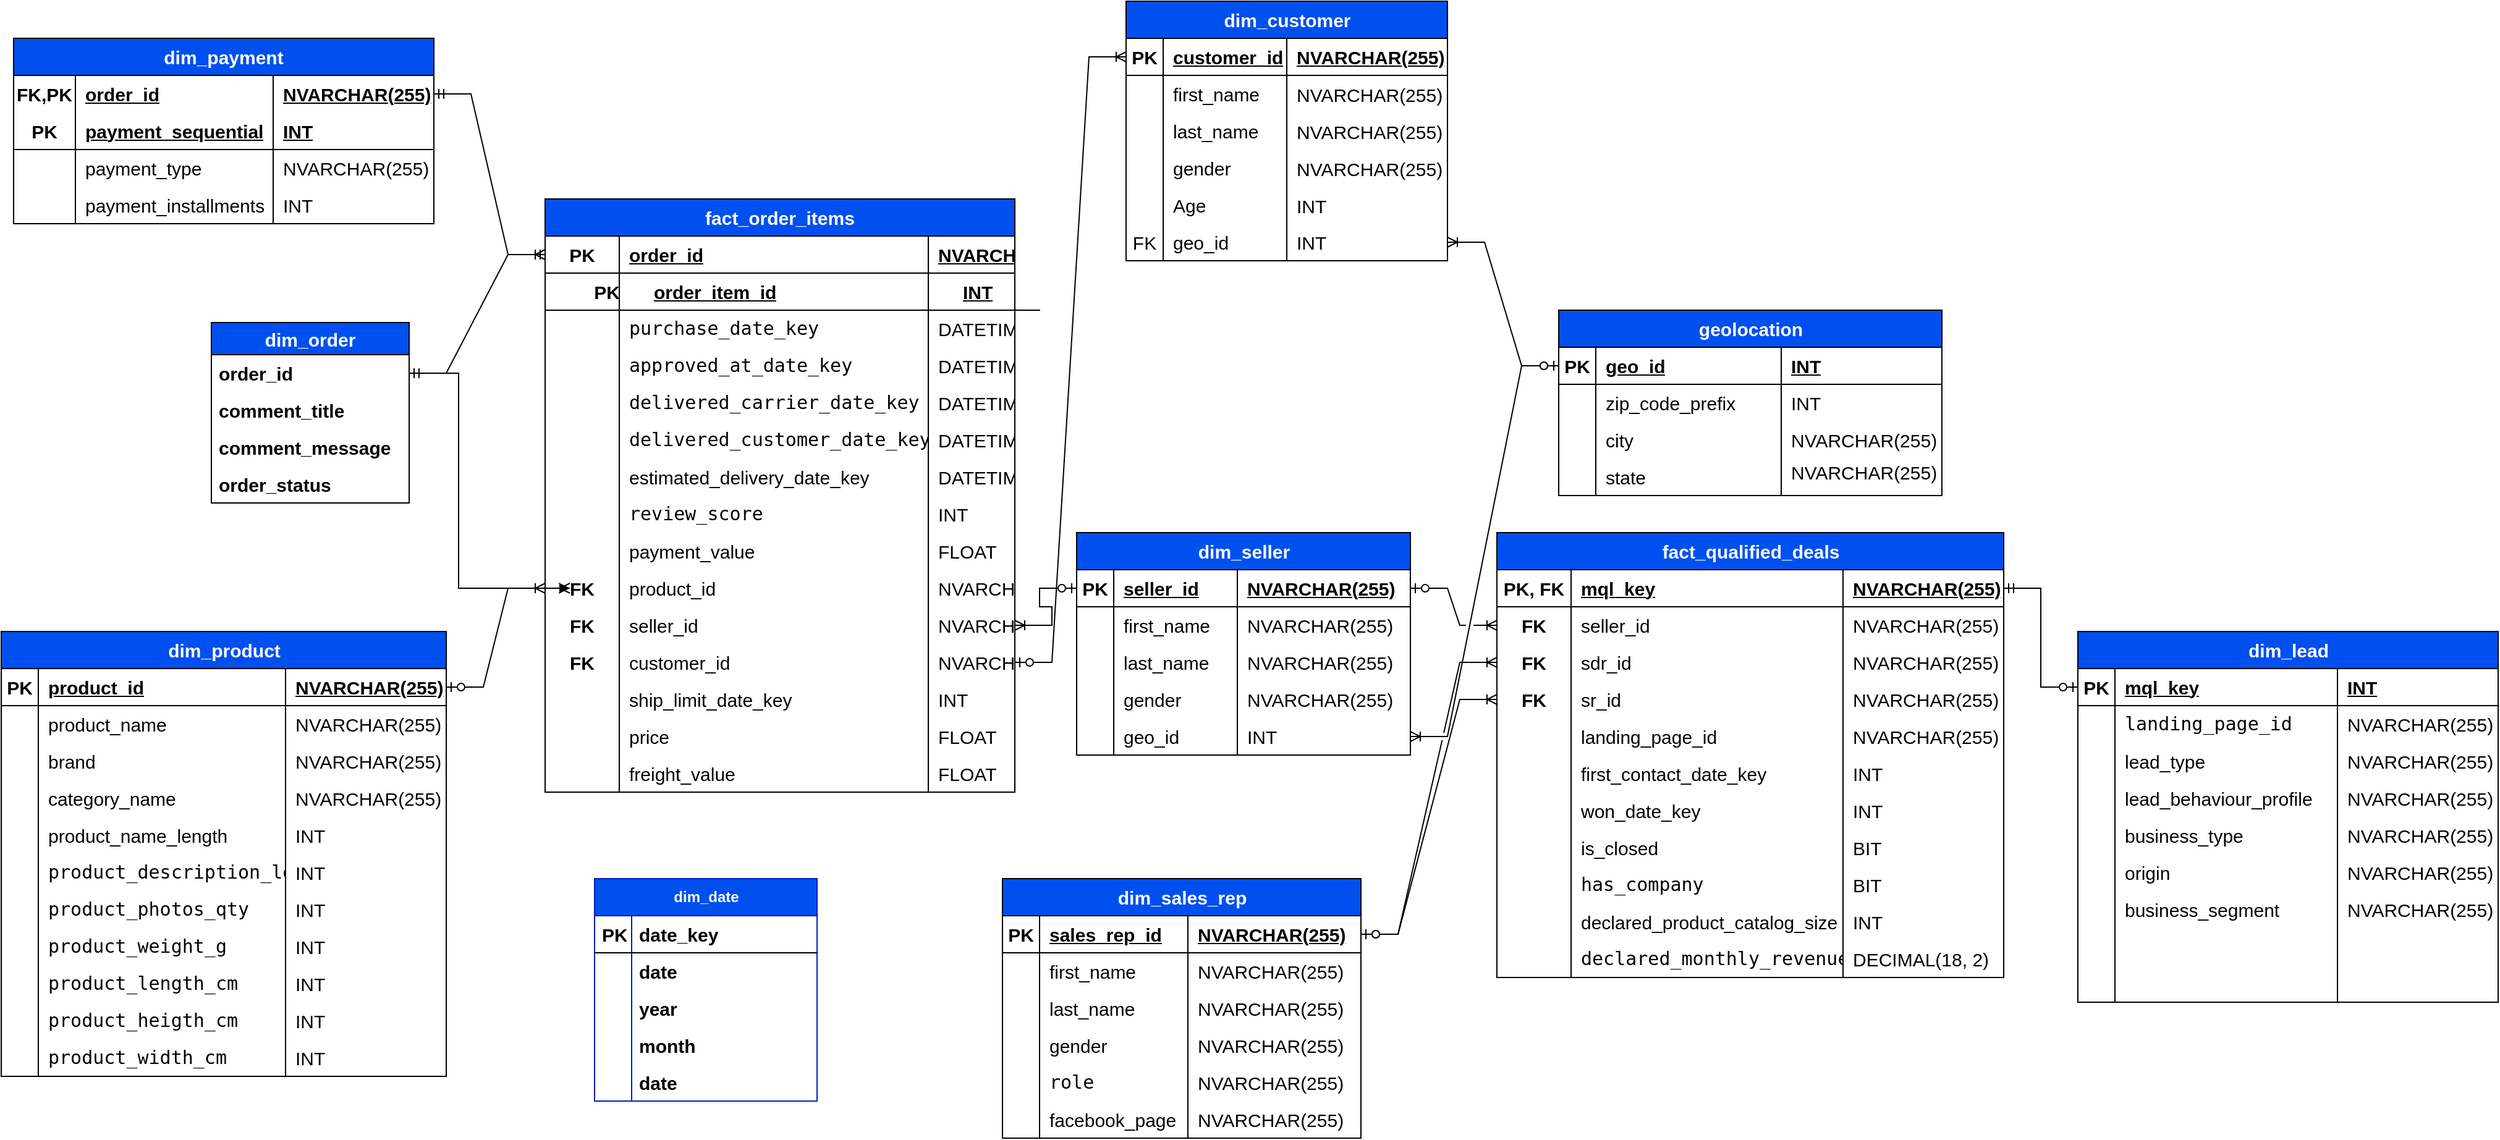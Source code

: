 <mxfile version="28.2.5">
  <diagram name="Page-1" id="uyYLpF2vpdHfLIiW-YD8">
    <mxGraphModel dx="1884" dy="883" grid="0" gridSize="10" guides="1" tooltips="1" connect="1" arrows="1" fold="1" page="1" pageScale="1" pageWidth="827" pageHeight="1169" background="#ffffff" math="0" shadow="0">
      <root>
        <mxCell id="0" />
        <mxCell id="1" parent="0" />
        <mxCell id="SNQ56c9XRR32mOw2F68g-58" value="&lt;font style=&quot;color: rgb(255, 255, 255);&quot;&gt;fact_order_items&lt;/font&gt;" style="shape=table;startSize=30;container=1;collapsible=1;childLayout=tableLayout;fixedRows=1;rowLines=0;fontStyle=1;align=center;resizeLast=1;html=1;whiteSpace=wrap;fillColor=#0050ef;fontColor=#000000;strokeColor=#000000;fontSize=15;labelBorderColor=none;labelBackgroundColor=none;" parent="1" vertex="1">
          <mxGeometry x="570" y="390" width="380" height="480" as="geometry" />
        </mxCell>
        <mxCell id="SNQ56c9XRR32mOw2F68g-2" value="" style="shape=tableRow;horizontal=0;startSize=0;swimlaneHead=0;swimlaneBody=0;fillColor=none;collapsible=0;dropTarget=0;points=[[0,0.5],[1,0.5]];portConstraint=eastwest;top=0;left=0;right=0;bottom=1;fontSize=15;fontColor=#000000;labelBorderColor=none;labelBackgroundColor=none;strokeColor=#000000;" parent="SNQ56c9XRR32mOw2F68g-58" vertex="1">
          <mxGeometry y="30" width="380" height="30" as="geometry" />
        </mxCell>
        <mxCell id="SNQ56c9XRR32mOw2F68g-3" value="PK" style="shape=partialRectangle;connectable=0;fillColor=none;top=0;left=0;bottom=0;right=0;fontStyle=1;overflow=hidden;whiteSpace=wrap;html=1;fontSize=15;fontColor=#000000;labelBorderColor=none;labelBackgroundColor=none;strokeColor=#000000;" parent="SNQ56c9XRR32mOw2F68g-2" vertex="1">
          <mxGeometry width="60" height="30" as="geometry">
            <mxRectangle width="60" height="30" as="alternateBounds" />
          </mxGeometry>
        </mxCell>
        <mxCell id="SNQ56c9XRR32mOw2F68g-4" value="order_id" style="shape=partialRectangle;connectable=0;fillColor=none;top=0;left=0;bottom=0;right=0;align=left;spacingLeft=6;fontStyle=5;overflow=hidden;whiteSpace=wrap;fontSize=15;fontColor=#000000;labelBorderColor=none;labelBackgroundColor=none;strokeColor=#000000;html=1;" parent="SNQ56c9XRR32mOw2F68g-2" vertex="1">
          <mxGeometry x="60" width="250" height="30" as="geometry">
            <mxRectangle width="250" height="30" as="alternateBounds" />
          </mxGeometry>
        </mxCell>
        <mxCell id="SNQ56c9XRR32mOw2F68g-41" value="NVARCHAR(255)" style="shape=partialRectangle;connectable=0;fillColor=none;top=0;left=0;bottom=0;right=0;align=left;spacingLeft=6;fontStyle=5;overflow=hidden;whiteSpace=wrap;html=1;fontSize=15;fontColor=#000000;labelBorderColor=none;labelBackgroundColor=none;strokeColor=#000000;" parent="SNQ56c9XRR32mOw2F68g-2" vertex="1">
          <mxGeometry x="310" width="70" height="30" as="geometry">
            <mxRectangle width="70" height="30" as="alternateBounds" />
          </mxGeometry>
        </mxCell>
        <mxCell id="htcTJ87A9hfYxTRruonu-103" style="shape=tableRow;horizontal=0;startSize=0;swimlaneHead=0;swimlaneBody=0;fillColor=none;collapsible=0;dropTarget=0;points=[[0,0.5],[1,0.5]];portConstraint=eastwest;top=0;left=0;right=0;bottom=1;fontSize=15;fontColor=#000000;labelBorderColor=none;labelBackgroundColor=none;strokeColor=#000000;" vertex="1" parent="SNQ56c9XRR32mOw2F68g-58">
          <mxGeometry y="60" width="380" height="30" as="geometry" />
        </mxCell>
        <mxCell id="htcTJ87A9hfYxTRruonu-104" style="shape=partialRectangle;connectable=0;fillColor=none;top=0;left=0;bottom=0;right=0;fontStyle=1;overflow=hidden;whiteSpace=wrap;html=1;fontSize=15;fontColor=#000000;labelBorderColor=none;labelBackgroundColor=none;strokeColor=#000000;" vertex="1" parent="htcTJ87A9hfYxTRruonu-103">
          <mxGeometry width="60" height="30" as="geometry">
            <mxRectangle width="60" height="30" as="alternateBounds" />
          </mxGeometry>
        </mxCell>
        <mxCell id="htcTJ87A9hfYxTRruonu-105" style="shape=partialRectangle;connectable=0;fillColor=none;top=0;left=0;bottom=0;right=0;align=left;spacingLeft=6;fontStyle=5;overflow=hidden;whiteSpace=wrap;fontSize=15;fontColor=#000000;labelBorderColor=none;labelBackgroundColor=none;strokeColor=#000000;html=1;" vertex="1" parent="htcTJ87A9hfYxTRruonu-103">
          <mxGeometry x="60" width="250" height="30" as="geometry">
            <mxRectangle width="250" height="30" as="alternateBounds" />
          </mxGeometry>
        </mxCell>
        <mxCell id="htcTJ87A9hfYxTRruonu-106" style="shape=partialRectangle;connectable=0;fillColor=none;top=0;left=0;bottom=0;right=0;align=left;spacingLeft=6;fontStyle=5;overflow=hidden;whiteSpace=wrap;html=1;fontSize=15;fontColor=#000000;labelBorderColor=none;labelBackgroundColor=none;strokeColor=#000000;" vertex="1" parent="htcTJ87A9hfYxTRruonu-103">
          <mxGeometry x="310" width="70" height="30" as="geometry">
            <mxRectangle width="70" height="30" as="alternateBounds" />
          </mxGeometry>
        </mxCell>
        <mxCell id="SNQ56c9XRR32mOw2F68g-8" value="" style="shape=tableRow;horizontal=0;startSize=0;swimlaneHead=0;swimlaneBody=0;fillColor=none;collapsible=0;dropTarget=0;points=[[0,0.5],[1,0.5]];portConstraint=eastwest;top=0;left=0;right=0;bottom=0;fontSize=15;fontColor=#000000;labelBorderColor=none;labelBackgroundColor=none;strokeColor=#000000;" parent="SNQ56c9XRR32mOw2F68g-58" vertex="1">
          <mxGeometry y="90" width="380" height="30" as="geometry" />
        </mxCell>
        <mxCell id="SNQ56c9XRR32mOw2F68g-9" value="" style="shape=partialRectangle;connectable=0;fillColor=none;top=0;left=0;bottom=0;right=0;editable=1;overflow=hidden;whiteSpace=wrap;html=1;fontSize=15;fontColor=#000000;labelBorderColor=none;labelBackgroundColor=none;strokeColor=#000000;" parent="SNQ56c9XRR32mOw2F68g-8" vertex="1">
          <mxGeometry width="60" height="30" as="geometry">
            <mxRectangle width="60" height="30" as="alternateBounds" />
          </mxGeometry>
        </mxCell>
        <mxCell id="SNQ56c9XRR32mOw2F68g-10" value="&lt;pre style=&quot;border: none; margin: 0px; padding: 0px; overflow: auto; word-break: break-all; overflow-wrap: break-word; text-wrap-mode: wrap; font-family: menlo, consolas, &amp;quot;DejaVu Sans Mono&amp;quot;, monospace; line-height: 1.308;&quot; data--h-bstatus=&quot;0OBSERVED&quot;&gt;purchase_date_key&lt;/pre&gt;" style="shape=partialRectangle;connectable=0;fillColor=none;top=0;left=0;bottom=0;right=0;align=left;spacingLeft=6;overflow=hidden;whiteSpace=wrap;html=1;fontSize=15;fontColor=#000000;labelBorderColor=none;labelBackgroundColor=none;strokeColor=#000000;" parent="SNQ56c9XRR32mOw2F68g-8" vertex="1">
          <mxGeometry x="60" width="250" height="30" as="geometry">
            <mxRectangle width="250" height="30" as="alternateBounds" />
          </mxGeometry>
        </mxCell>
        <mxCell id="SNQ56c9XRR32mOw2F68g-43" value="DATETIME" style="shape=partialRectangle;connectable=0;fillColor=none;top=0;left=0;bottom=0;right=0;align=left;spacingLeft=6;overflow=hidden;whiteSpace=wrap;html=1;fontSize=15;fontColor=#000000;labelBorderColor=none;labelBackgroundColor=none;strokeColor=#000000;" parent="SNQ56c9XRR32mOw2F68g-8" vertex="1">
          <mxGeometry x="310" width="70" height="30" as="geometry">
            <mxRectangle width="70" height="30" as="alternateBounds" />
          </mxGeometry>
        </mxCell>
        <mxCell id="SNQ56c9XRR32mOw2F68g-11" value="" style="shape=tableRow;horizontal=0;startSize=0;swimlaneHead=0;swimlaneBody=0;fillColor=none;collapsible=0;dropTarget=0;points=[[0,0.5],[1,0.5]];portConstraint=eastwest;top=0;left=0;right=0;bottom=0;fontSize=15;fontColor=#000000;labelBorderColor=none;labelBackgroundColor=none;strokeColor=#000000;" parent="SNQ56c9XRR32mOw2F68g-58" vertex="1">
          <mxGeometry y="120" width="380" height="30" as="geometry" />
        </mxCell>
        <mxCell id="SNQ56c9XRR32mOw2F68g-12" value="" style="shape=partialRectangle;connectable=0;fillColor=none;top=0;left=0;bottom=0;right=0;editable=1;overflow=hidden;whiteSpace=wrap;html=1;fontSize=15;fontColor=#000000;labelBorderColor=none;labelBackgroundColor=none;strokeColor=#000000;" parent="SNQ56c9XRR32mOw2F68g-11" vertex="1">
          <mxGeometry width="60" height="30" as="geometry">
            <mxRectangle width="60" height="30" as="alternateBounds" />
          </mxGeometry>
        </mxCell>
        <mxCell id="SNQ56c9XRR32mOw2F68g-13" value="&lt;pre style=&quot;border: none; margin: 0px; padding: 0px; overflow: auto; word-break: break-all; overflow-wrap: break-word; text-wrap-mode: wrap; font-family: menlo, consolas, &amp;quot;DejaVu Sans Mono&amp;quot;, monospace; line-height: 1.308;&quot; data--h-bstatus=&quot;0OBSERVED&quot;&gt;approved_at_date_key&lt;/pre&gt;" style="shape=partialRectangle;connectable=0;fillColor=none;top=0;left=0;bottom=0;right=0;align=left;spacingLeft=6;overflow=hidden;whiteSpace=wrap;html=1;fontSize=15;fontColor=#000000;labelBorderColor=none;labelBackgroundColor=none;strokeColor=#000000;" parent="SNQ56c9XRR32mOw2F68g-11" vertex="1">
          <mxGeometry x="60" width="250" height="30" as="geometry">
            <mxRectangle width="250" height="30" as="alternateBounds" />
          </mxGeometry>
        </mxCell>
        <mxCell id="SNQ56c9XRR32mOw2F68g-44" value="DATETIME" style="shape=partialRectangle;connectable=0;fillColor=none;top=0;left=0;bottom=0;right=0;align=left;spacingLeft=6;overflow=hidden;whiteSpace=wrap;html=1;fontSize=15;fontColor=#000000;labelBorderColor=none;labelBackgroundColor=none;strokeColor=#000000;" parent="SNQ56c9XRR32mOw2F68g-11" vertex="1">
          <mxGeometry x="310" width="70" height="30" as="geometry">
            <mxRectangle width="70" height="30" as="alternateBounds" />
          </mxGeometry>
        </mxCell>
        <mxCell id="SNQ56c9XRR32mOw2F68g-29" style="shape=tableRow;horizontal=0;startSize=0;swimlaneHead=0;swimlaneBody=0;fillColor=none;collapsible=0;dropTarget=0;points=[[0,0.5],[1,0.5]];portConstraint=eastwest;top=0;left=0;right=0;bottom=0;fontSize=15;fontColor=#000000;labelBorderColor=none;labelBackgroundColor=none;strokeColor=#000000;" parent="SNQ56c9XRR32mOw2F68g-58" vertex="1">
          <mxGeometry y="150" width="380" height="30" as="geometry" />
        </mxCell>
        <mxCell id="SNQ56c9XRR32mOw2F68g-30" style="shape=partialRectangle;connectable=0;fillColor=none;top=0;left=0;bottom=0;right=0;editable=1;overflow=hidden;whiteSpace=wrap;html=1;fontSize=15;fontColor=#000000;labelBorderColor=none;labelBackgroundColor=none;strokeColor=#000000;" parent="SNQ56c9XRR32mOw2F68g-29" vertex="1">
          <mxGeometry width="60" height="30" as="geometry">
            <mxRectangle width="60" height="30" as="alternateBounds" />
          </mxGeometry>
        </mxCell>
        <mxCell id="SNQ56c9XRR32mOw2F68g-31" value="&lt;pre style=&quot;border: none; margin: 0px; padding: 0px; overflow: auto; word-break: break-all; overflow-wrap: break-word; text-wrap-mode: wrap; font-family: menlo, consolas, &amp;quot;DejaVu Sans Mono&amp;quot;, monospace; line-height: 1.308;&quot; data--h-bstatus=&quot;0OBSERVED&quot;&gt;delivered_carrier_date_key&lt;/pre&gt;" style="shape=partialRectangle;connectable=0;fillColor=none;top=0;left=0;bottom=0;right=0;align=left;spacingLeft=6;overflow=hidden;whiteSpace=wrap;html=1;fontSize=15;fontColor=#000000;labelBorderColor=none;labelBackgroundColor=none;strokeColor=#000000;" parent="SNQ56c9XRR32mOw2F68g-29" vertex="1">
          <mxGeometry x="60" width="250" height="30" as="geometry">
            <mxRectangle width="250" height="30" as="alternateBounds" />
          </mxGeometry>
        </mxCell>
        <mxCell id="SNQ56c9XRR32mOw2F68g-45" value="DATETIME" style="shape=partialRectangle;connectable=0;fillColor=none;top=0;left=0;bottom=0;right=0;align=left;spacingLeft=6;overflow=hidden;whiteSpace=wrap;html=1;fontSize=15;fontColor=#000000;labelBorderColor=none;labelBackgroundColor=none;strokeColor=#000000;" parent="SNQ56c9XRR32mOw2F68g-29" vertex="1">
          <mxGeometry x="310" width="70" height="30" as="geometry">
            <mxRectangle width="70" height="30" as="alternateBounds" />
          </mxGeometry>
        </mxCell>
        <mxCell id="SNQ56c9XRR32mOw2F68g-26" style="shape=tableRow;horizontal=0;startSize=0;swimlaneHead=0;swimlaneBody=0;fillColor=none;collapsible=0;dropTarget=0;points=[[0,0.5],[1,0.5]];portConstraint=eastwest;top=0;left=0;right=0;bottom=0;fontSize=15;fontColor=#000000;labelBorderColor=none;labelBackgroundColor=none;strokeColor=#000000;" parent="SNQ56c9XRR32mOw2F68g-58" vertex="1">
          <mxGeometry y="180" width="380" height="30" as="geometry" />
        </mxCell>
        <mxCell id="SNQ56c9XRR32mOw2F68g-27" style="shape=partialRectangle;connectable=0;fillColor=none;top=0;left=0;bottom=0;right=0;editable=1;overflow=hidden;whiteSpace=wrap;html=1;fontSize=15;fontColor=#000000;labelBorderColor=none;labelBackgroundColor=none;strokeColor=#000000;" parent="SNQ56c9XRR32mOw2F68g-26" vertex="1">
          <mxGeometry width="60" height="30" as="geometry">
            <mxRectangle width="60" height="30" as="alternateBounds" />
          </mxGeometry>
        </mxCell>
        <mxCell id="SNQ56c9XRR32mOw2F68g-28" value="&lt;pre style=&quot;border: none; margin: 0px; padding: 0px; overflow: auto; word-break: break-all; overflow-wrap: break-word; text-wrap-mode: wrap; font-family: menlo, consolas, &amp;quot;DejaVu Sans Mono&amp;quot;, monospace; line-height: 1.308;&quot; data--h-bstatus=&quot;0OBSERVED&quot;&gt;delivered_customer_date_key&lt;/pre&gt;" style="shape=partialRectangle;connectable=0;fillColor=none;top=0;left=0;bottom=0;right=0;align=left;spacingLeft=6;overflow=hidden;whiteSpace=wrap;html=1;fontSize=15;fontColor=#000000;labelBorderColor=none;labelBackgroundColor=none;strokeColor=#000000;" parent="SNQ56c9XRR32mOw2F68g-26" vertex="1">
          <mxGeometry x="60" width="250" height="30" as="geometry">
            <mxRectangle width="250" height="30" as="alternateBounds" />
          </mxGeometry>
        </mxCell>
        <mxCell id="SNQ56c9XRR32mOw2F68g-46" value="DATETIME" style="shape=partialRectangle;connectable=0;fillColor=none;top=0;left=0;bottom=0;right=0;align=left;spacingLeft=6;overflow=hidden;whiteSpace=wrap;html=1;fontSize=15;fontColor=#000000;labelBorderColor=none;labelBackgroundColor=none;strokeColor=#000000;" parent="SNQ56c9XRR32mOw2F68g-26" vertex="1">
          <mxGeometry x="310" width="70" height="30" as="geometry">
            <mxRectangle width="70" height="30" as="alternateBounds" />
          </mxGeometry>
        </mxCell>
        <mxCell id="SNQ56c9XRR32mOw2F68g-23" style="shape=tableRow;horizontal=0;startSize=0;swimlaneHead=0;swimlaneBody=0;fillColor=none;collapsible=0;dropTarget=0;points=[[0,0.5],[1,0.5]];portConstraint=eastwest;top=0;left=0;right=0;bottom=0;fontSize=15;fontColor=#000000;labelBorderColor=none;labelBackgroundColor=none;strokeColor=#000000;" parent="SNQ56c9XRR32mOw2F68g-58" vertex="1">
          <mxGeometry y="210" width="380" height="30" as="geometry" />
        </mxCell>
        <mxCell id="SNQ56c9XRR32mOw2F68g-24" style="shape=partialRectangle;connectable=0;fillColor=none;top=0;left=0;bottom=0;right=0;editable=1;overflow=hidden;whiteSpace=wrap;html=1;fontSize=15;fontColor=#000000;labelBorderColor=none;labelBackgroundColor=none;strokeColor=#000000;" parent="SNQ56c9XRR32mOw2F68g-23" vertex="1">
          <mxGeometry width="60" height="30" as="geometry">
            <mxRectangle width="60" height="30" as="alternateBounds" />
          </mxGeometry>
        </mxCell>
        <mxCell id="SNQ56c9XRR32mOw2F68g-25" value="estimated_delivery_date_key" style="shape=partialRectangle;connectable=0;fillColor=none;top=0;left=0;bottom=0;right=0;align=left;spacingLeft=6;overflow=hidden;whiteSpace=wrap;html=1;fontSize=15;fontColor=#000000;labelBorderColor=none;labelBackgroundColor=none;strokeColor=#000000;" parent="SNQ56c9XRR32mOw2F68g-23" vertex="1">
          <mxGeometry x="60" width="250" height="30" as="geometry">
            <mxRectangle width="250" height="30" as="alternateBounds" />
          </mxGeometry>
        </mxCell>
        <mxCell id="SNQ56c9XRR32mOw2F68g-47" value="DATETIME" style="shape=partialRectangle;connectable=0;fillColor=none;top=0;left=0;bottom=0;right=0;align=left;spacingLeft=6;overflow=hidden;whiteSpace=wrap;html=1;fontSize=15;fontColor=#000000;labelBorderColor=none;labelBackgroundColor=none;strokeColor=#000000;" parent="SNQ56c9XRR32mOw2F68g-23" vertex="1">
          <mxGeometry x="310" width="70" height="30" as="geometry">
            <mxRectangle width="70" height="30" as="alternateBounds" />
          </mxGeometry>
        </mxCell>
        <mxCell id="SNQ56c9XRR32mOw2F68g-20" style="shape=tableRow;horizontal=0;startSize=0;swimlaneHead=0;swimlaneBody=0;fillColor=none;collapsible=0;dropTarget=0;points=[[0,0.5],[1,0.5]];portConstraint=eastwest;top=0;left=0;right=0;bottom=0;fontSize=15;fontColor=#000000;labelBorderColor=none;labelBackgroundColor=none;strokeColor=#000000;" parent="SNQ56c9XRR32mOw2F68g-58" vertex="1">
          <mxGeometry y="240" width="380" height="30" as="geometry" />
        </mxCell>
        <mxCell id="SNQ56c9XRR32mOw2F68g-21" style="shape=partialRectangle;connectable=0;fillColor=none;top=0;left=0;bottom=0;right=0;editable=1;overflow=hidden;whiteSpace=wrap;html=1;fontSize=15;fontColor=#000000;labelBorderColor=none;labelBackgroundColor=none;strokeColor=#000000;" parent="SNQ56c9XRR32mOw2F68g-20" vertex="1">
          <mxGeometry width="60" height="30" as="geometry">
            <mxRectangle width="60" height="30" as="alternateBounds" />
          </mxGeometry>
        </mxCell>
        <mxCell id="SNQ56c9XRR32mOw2F68g-22" value="&lt;pre style=&quot;border: none; margin: 0px; padding: 0px; overflow: auto; word-break: break-all; overflow-wrap: break-word; text-wrap-mode: wrap; font-family: menlo, consolas, &amp;quot;DejaVu Sans Mono&amp;quot;, monospace; line-height: 1.308;&quot; data--h-bstatus=&quot;0OBSERVED&quot;&gt;review_score&lt;/pre&gt;" style="shape=partialRectangle;connectable=0;fillColor=none;top=0;left=0;bottom=0;right=0;align=left;spacingLeft=6;overflow=hidden;whiteSpace=wrap;html=1;fontSize=15;fontColor=#000000;labelBorderColor=none;labelBackgroundColor=none;strokeColor=#000000;" parent="SNQ56c9XRR32mOw2F68g-20" vertex="1">
          <mxGeometry x="60" width="250" height="30" as="geometry">
            <mxRectangle width="250" height="30" as="alternateBounds" />
          </mxGeometry>
        </mxCell>
        <mxCell id="SNQ56c9XRR32mOw2F68g-48" value="INT" style="shape=partialRectangle;connectable=0;fillColor=none;top=0;left=0;bottom=0;right=0;align=left;spacingLeft=6;overflow=hidden;whiteSpace=wrap;html=1;fontSize=15;fontColor=#000000;labelBorderColor=none;labelBackgroundColor=none;strokeColor=#000000;" parent="SNQ56c9XRR32mOw2F68g-20" vertex="1">
          <mxGeometry x="310" width="70" height="30" as="geometry">
            <mxRectangle width="70" height="30" as="alternateBounds" />
          </mxGeometry>
        </mxCell>
        <mxCell id="htcTJ87A9hfYxTRruonu-88" style="shape=tableRow;horizontal=0;startSize=0;swimlaneHead=0;swimlaneBody=0;fillColor=none;collapsible=0;dropTarget=0;points=[[0,0.5],[1,0.5]];portConstraint=eastwest;top=0;left=0;right=0;bottom=0;fontSize=15;fontColor=#000000;labelBorderColor=none;labelBackgroundColor=none;strokeColor=#000000;" vertex="1" parent="SNQ56c9XRR32mOw2F68g-58">
          <mxGeometry y="270" width="380" height="30" as="geometry" />
        </mxCell>
        <mxCell id="htcTJ87A9hfYxTRruonu-89" style="shape=partialRectangle;connectable=0;fillColor=none;top=0;left=0;bottom=0;right=0;editable=1;overflow=hidden;whiteSpace=wrap;html=1;fontSize=15;fontColor=#000000;labelBorderColor=none;labelBackgroundColor=none;strokeColor=#000000;" vertex="1" parent="htcTJ87A9hfYxTRruonu-88">
          <mxGeometry width="60" height="30" as="geometry">
            <mxRectangle width="60" height="30" as="alternateBounds" />
          </mxGeometry>
        </mxCell>
        <mxCell id="htcTJ87A9hfYxTRruonu-90" value="payment_value" style="shape=partialRectangle;connectable=0;fillColor=none;top=0;left=0;bottom=0;right=0;align=left;spacingLeft=6;overflow=hidden;whiteSpace=wrap;html=1;fontSize=15;fontColor=#000000;labelBorderColor=none;labelBackgroundColor=none;strokeColor=#000000;" vertex="1" parent="htcTJ87A9hfYxTRruonu-88">
          <mxGeometry x="60" width="250" height="30" as="geometry">
            <mxRectangle width="250" height="30" as="alternateBounds" />
          </mxGeometry>
        </mxCell>
        <mxCell id="htcTJ87A9hfYxTRruonu-91" value="FLOAT" style="shape=partialRectangle;connectable=0;fillColor=none;top=0;left=0;bottom=0;right=0;align=left;spacingLeft=6;overflow=hidden;whiteSpace=wrap;html=1;fontSize=15;fontColor=#000000;labelBorderColor=none;labelBackgroundColor=none;strokeColor=#000000;" vertex="1" parent="htcTJ87A9hfYxTRruonu-88">
          <mxGeometry x="310" width="70" height="30" as="geometry">
            <mxRectangle width="70" height="30" as="alternateBounds" />
          </mxGeometry>
        </mxCell>
        <mxCell id="SNQ56c9XRR32mOw2F68g-65" value="" style="shape=tableRow;horizontal=0;startSize=0;swimlaneHead=0;swimlaneBody=0;fillColor=none;collapsible=0;dropTarget=0;points=[[0,0.5],[1,0.5]];portConstraint=eastwest;top=0;left=0;right=0;bottom=0;html=1;fontSize=15;fontColor=#000000;labelBorderColor=none;labelBackgroundColor=none;strokeColor=#000000;" parent="SNQ56c9XRR32mOw2F68g-58" vertex="1">
          <mxGeometry y="300" width="380" height="30" as="geometry" />
        </mxCell>
        <mxCell id="SNQ56c9XRR32mOw2F68g-66" value="FK" style="shape=partialRectangle;connectable=0;fillColor=none;top=0;left=0;bottom=0;right=0;editable=1;overflow=hidden;html=1;whiteSpace=wrap;fontSize=15;fontColor=#000000;labelBorderColor=none;labelBackgroundColor=none;strokeColor=#000000;fontStyle=1" parent="SNQ56c9XRR32mOw2F68g-65" vertex="1">
          <mxGeometry width="60" height="30" as="geometry">
            <mxRectangle width="60" height="30" as="alternateBounds" />
          </mxGeometry>
        </mxCell>
        <mxCell id="SNQ56c9XRR32mOw2F68g-67" value="product_id" style="shape=partialRectangle;connectable=0;fillColor=none;top=0;left=0;bottom=0;right=0;align=left;spacingLeft=6;overflow=hidden;html=1;whiteSpace=wrap;fontSize=15;fontColor=#000000;labelBorderColor=none;labelBackgroundColor=none;strokeColor=#000000;" parent="SNQ56c9XRR32mOw2F68g-65" vertex="1">
          <mxGeometry x="60" width="250" height="30" as="geometry">
            <mxRectangle width="250" height="30" as="alternateBounds" />
          </mxGeometry>
        </mxCell>
        <mxCell id="SNQ56c9XRR32mOw2F68g-73" value="NVARCHAR(255)" style="shape=partialRectangle;connectable=0;fillColor=none;top=0;left=0;bottom=0;right=0;align=left;spacingLeft=6;overflow=hidden;html=1;whiteSpace=wrap;fontSize=15;fontColor=#000000;labelBorderColor=none;labelBackgroundColor=none;strokeColor=#000000;" parent="SNQ56c9XRR32mOw2F68g-65" vertex="1">
          <mxGeometry x="310" width="70" height="30" as="geometry">
            <mxRectangle width="70" height="30" as="alternateBounds" />
          </mxGeometry>
        </mxCell>
        <mxCell id="SNQ56c9XRR32mOw2F68g-68" value="" style="shape=tableRow;horizontal=0;startSize=0;swimlaneHead=0;swimlaneBody=0;fillColor=none;collapsible=0;dropTarget=0;points=[[0,0.5],[1,0.5]];portConstraint=eastwest;top=0;left=0;right=0;bottom=0;html=1;fontSize=15;fontColor=#000000;labelBorderColor=none;labelBackgroundColor=none;strokeColor=#000000;" parent="SNQ56c9XRR32mOw2F68g-58" vertex="1">
          <mxGeometry y="330" width="380" height="30" as="geometry" />
        </mxCell>
        <mxCell id="SNQ56c9XRR32mOw2F68g-69" value="FK" style="shape=partialRectangle;connectable=0;fillColor=none;top=0;left=0;bottom=0;right=0;editable=1;overflow=hidden;html=1;whiteSpace=wrap;fontSize=15;fontColor=#000000;labelBorderColor=none;labelBackgroundColor=none;strokeColor=#000000;fontStyle=1" parent="SNQ56c9XRR32mOw2F68g-68" vertex="1">
          <mxGeometry width="60" height="30" as="geometry">
            <mxRectangle width="60" height="30" as="alternateBounds" />
          </mxGeometry>
        </mxCell>
        <mxCell id="SNQ56c9XRR32mOw2F68g-70" value="seller_id" style="shape=partialRectangle;connectable=0;fillColor=none;top=0;left=0;bottom=0;right=0;align=left;spacingLeft=6;overflow=hidden;html=1;whiteSpace=wrap;fontSize=15;fontColor=#000000;labelBorderColor=none;labelBackgroundColor=none;strokeColor=#000000;" parent="SNQ56c9XRR32mOw2F68g-68" vertex="1">
          <mxGeometry x="60" width="250" height="30" as="geometry">
            <mxRectangle width="250" height="30" as="alternateBounds" />
          </mxGeometry>
        </mxCell>
        <mxCell id="SNQ56c9XRR32mOw2F68g-74" value="NVARCHAR(255)" style="shape=partialRectangle;connectable=0;fillColor=none;top=0;left=0;bottom=0;right=0;align=left;spacingLeft=6;overflow=hidden;html=1;whiteSpace=wrap;fontSize=15;fontColor=#000000;labelBorderColor=none;labelBackgroundColor=none;strokeColor=#000000;" parent="SNQ56c9XRR32mOw2F68g-68" vertex="1">
          <mxGeometry x="310" width="70" height="30" as="geometry">
            <mxRectangle width="70" height="30" as="alternateBounds" />
          </mxGeometry>
        </mxCell>
        <mxCell id="htcTJ87A9hfYxTRruonu-9" style="shape=tableRow;horizontal=0;startSize=0;swimlaneHead=0;swimlaneBody=0;fillColor=none;collapsible=0;dropTarget=0;points=[[0,0.5],[1,0.5]];portConstraint=eastwest;top=0;left=0;right=0;bottom=0;html=1;fontSize=15;fontColor=#000000;labelBorderColor=none;labelBackgroundColor=none;strokeColor=#000000;" vertex="1" parent="SNQ56c9XRR32mOw2F68g-58">
          <mxGeometry y="360" width="380" height="30" as="geometry" />
        </mxCell>
        <mxCell id="htcTJ87A9hfYxTRruonu-10" value="FK" style="shape=partialRectangle;connectable=0;fillColor=none;top=0;left=0;bottom=0;right=0;editable=1;overflow=hidden;html=1;whiteSpace=wrap;fontSize=15;fontColor=#000000;labelBorderColor=none;labelBackgroundColor=none;strokeColor=#000000;fontStyle=1" vertex="1" parent="htcTJ87A9hfYxTRruonu-9">
          <mxGeometry width="60" height="30" as="geometry">
            <mxRectangle width="60" height="30" as="alternateBounds" />
          </mxGeometry>
        </mxCell>
        <mxCell id="htcTJ87A9hfYxTRruonu-11" value="customer_id" style="shape=partialRectangle;connectable=0;fillColor=none;top=0;left=0;bottom=0;right=0;align=left;spacingLeft=6;overflow=hidden;html=1;whiteSpace=wrap;fontSize=15;fontColor=#000000;labelBorderColor=none;labelBackgroundColor=none;strokeColor=#000000;" vertex="1" parent="htcTJ87A9hfYxTRruonu-9">
          <mxGeometry x="60" width="250" height="30" as="geometry">
            <mxRectangle width="250" height="30" as="alternateBounds" />
          </mxGeometry>
        </mxCell>
        <mxCell id="htcTJ87A9hfYxTRruonu-12" value="NVARCHAR(255)" style="shape=partialRectangle;connectable=0;fillColor=none;top=0;left=0;bottom=0;right=0;align=left;spacingLeft=6;overflow=hidden;html=1;whiteSpace=wrap;fontSize=15;fontColor=#000000;labelBorderColor=none;labelBackgroundColor=none;strokeColor=#000000;" vertex="1" parent="htcTJ87A9hfYxTRruonu-9">
          <mxGeometry x="310" width="70" height="30" as="geometry">
            <mxRectangle width="70" height="30" as="alternateBounds" />
          </mxGeometry>
        </mxCell>
        <mxCell id="htcTJ87A9hfYxTRruonu-5" style="shape=tableRow;horizontal=0;startSize=0;swimlaneHead=0;swimlaneBody=0;fillColor=none;collapsible=0;dropTarget=0;points=[[0,0.5],[1,0.5]];portConstraint=eastwest;top=0;left=0;right=0;bottom=0;html=1;fontSize=15;fontColor=#000000;labelBorderColor=none;labelBackgroundColor=none;strokeColor=#000000;" vertex="1" parent="SNQ56c9XRR32mOw2F68g-58">
          <mxGeometry y="390" width="380" height="30" as="geometry" />
        </mxCell>
        <mxCell id="htcTJ87A9hfYxTRruonu-6" style="shape=partialRectangle;connectable=0;fillColor=none;top=0;left=0;bottom=0;right=0;editable=1;overflow=hidden;html=1;whiteSpace=wrap;fontSize=15;fontColor=#000000;labelBorderColor=none;labelBackgroundColor=none;strokeColor=#000000;fontStyle=1" vertex="1" parent="htcTJ87A9hfYxTRruonu-5">
          <mxGeometry width="60" height="30" as="geometry">
            <mxRectangle width="60" height="30" as="alternateBounds" />
          </mxGeometry>
        </mxCell>
        <mxCell id="htcTJ87A9hfYxTRruonu-7" value="ship_limit_date_key" style="shape=partialRectangle;connectable=0;fillColor=none;top=0;left=0;bottom=0;right=0;align=left;spacingLeft=6;overflow=hidden;html=1;whiteSpace=wrap;fontSize=15;fontColor=#000000;labelBorderColor=none;labelBackgroundColor=none;strokeColor=#000000;" vertex="1" parent="htcTJ87A9hfYxTRruonu-5">
          <mxGeometry x="60" width="250" height="30" as="geometry">
            <mxRectangle width="250" height="30" as="alternateBounds" />
          </mxGeometry>
        </mxCell>
        <mxCell id="htcTJ87A9hfYxTRruonu-8" value="INT" style="shape=partialRectangle;connectable=0;fillColor=none;top=0;left=0;bottom=0;right=0;align=left;spacingLeft=6;overflow=hidden;html=1;whiteSpace=wrap;fontSize=15;fontColor=#000000;labelBorderColor=none;labelBackgroundColor=none;strokeColor=#000000;" vertex="1" parent="htcTJ87A9hfYxTRruonu-5">
          <mxGeometry x="310" width="70" height="30" as="geometry">
            <mxRectangle width="70" height="30" as="alternateBounds" />
          </mxGeometry>
        </mxCell>
        <mxCell id="SNQ56c9XRR32mOw2F68g-79" style="shape=tableRow;horizontal=0;startSize=0;swimlaneHead=0;swimlaneBody=0;fillColor=none;collapsible=0;dropTarget=0;points=[[0,0.5],[1,0.5]];portConstraint=eastwest;top=0;left=0;right=0;bottom=0;html=1;fontSize=15;fontColor=#000000;labelBorderColor=none;labelBackgroundColor=none;strokeColor=#000000;" parent="SNQ56c9XRR32mOw2F68g-58" vertex="1">
          <mxGeometry y="420" width="380" height="30" as="geometry" />
        </mxCell>
        <mxCell id="SNQ56c9XRR32mOw2F68g-80" style="shape=partialRectangle;connectable=0;fillColor=none;top=0;left=0;bottom=0;right=0;editable=1;overflow=hidden;html=1;whiteSpace=wrap;fontSize=15;fontColor=#000000;labelBorderColor=none;labelBackgroundColor=none;strokeColor=#000000;" parent="SNQ56c9XRR32mOw2F68g-79" vertex="1">
          <mxGeometry width="60" height="30" as="geometry">
            <mxRectangle width="60" height="30" as="alternateBounds" />
          </mxGeometry>
        </mxCell>
        <mxCell id="SNQ56c9XRR32mOw2F68g-81" value="price" style="shape=partialRectangle;connectable=0;fillColor=none;top=0;left=0;bottom=0;right=0;align=left;spacingLeft=6;overflow=hidden;html=1;whiteSpace=wrap;fontSize=15;fontColor=#000000;labelBorderColor=none;labelBackgroundColor=none;strokeColor=#000000;" parent="SNQ56c9XRR32mOw2F68g-79" vertex="1">
          <mxGeometry x="60" width="250" height="30" as="geometry">
            <mxRectangle width="250" height="30" as="alternateBounds" />
          </mxGeometry>
        </mxCell>
        <mxCell id="SNQ56c9XRR32mOw2F68g-82" value="FLOAT" style="shape=partialRectangle;connectable=0;fillColor=none;top=0;left=0;bottom=0;right=0;align=left;spacingLeft=6;overflow=hidden;html=1;whiteSpace=wrap;fontSize=15;fontColor=#000000;labelBorderColor=none;labelBackgroundColor=none;strokeColor=#000000;" parent="SNQ56c9XRR32mOw2F68g-79" vertex="1">
          <mxGeometry x="310" width="70" height="30" as="geometry">
            <mxRectangle width="70" height="30" as="alternateBounds" />
          </mxGeometry>
        </mxCell>
        <mxCell id="SNQ56c9XRR32mOw2F68g-83" style="shape=tableRow;horizontal=0;startSize=0;swimlaneHead=0;swimlaneBody=0;fillColor=none;collapsible=0;dropTarget=0;points=[[0,0.5],[1,0.5]];portConstraint=eastwest;top=0;left=0;right=0;bottom=0;html=1;fontSize=15;fontColor=#000000;labelBorderColor=none;labelBackgroundColor=none;strokeColor=#000000;" parent="SNQ56c9XRR32mOw2F68g-58" vertex="1">
          <mxGeometry y="450" width="380" height="30" as="geometry" />
        </mxCell>
        <mxCell id="SNQ56c9XRR32mOw2F68g-84" style="shape=partialRectangle;connectable=0;fillColor=none;top=0;left=0;bottom=0;right=0;editable=1;overflow=hidden;html=1;whiteSpace=wrap;fontSize=15;fontColor=#000000;labelBorderColor=none;labelBackgroundColor=none;strokeColor=#000000;" parent="SNQ56c9XRR32mOw2F68g-83" vertex="1">
          <mxGeometry width="60" height="30" as="geometry">
            <mxRectangle width="60" height="30" as="alternateBounds" />
          </mxGeometry>
        </mxCell>
        <mxCell id="SNQ56c9XRR32mOw2F68g-85" value="freight_value" style="shape=partialRectangle;connectable=0;fillColor=none;top=0;left=0;bottom=0;right=0;align=left;spacingLeft=6;overflow=hidden;html=1;whiteSpace=wrap;fontSize=15;fontColor=#000000;labelBorderColor=none;labelBackgroundColor=none;strokeColor=#000000;" parent="SNQ56c9XRR32mOw2F68g-83" vertex="1">
          <mxGeometry x="60" width="250" height="30" as="geometry">
            <mxRectangle width="250" height="30" as="alternateBounds" />
          </mxGeometry>
        </mxCell>
        <mxCell id="SNQ56c9XRR32mOw2F68g-86" value="FLOAT" style="shape=partialRectangle;connectable=0;fillColor=none;top=0;left=0;bottom=0;right=0;align=left;spacingLeft=6;overflow=hidden;html=1;whiteSpace=wrap;fontSize=15;fontColor=#000000;labelBorderColor=none;labelBackgroundColor=none;strokeColor=#000000;" parent="SNQ56c9XRR32mOw2F68g-83" vertex="1">
          <mxGeometry x="310" width="70" height="30" as="geometry">
            <mxRectangle width="70" height="30" as="alternateBounds" />
          </mxGeometry>
        </mxCell>
        <mxCell id="SNQ56c9XRR32mOw2F68g-121" value="&lt;font style=&quot;color: rgb(255, 255, 255);&quot;&gt;dim_customer&lt;/font&gt;" style="shape=table;startSize=30;container=1;collapsible=1;childLayout=tableLayout;fixedRows=1;rowLines=0;fontStyle=1;align=center;resizeLast=1;html=1;fillColor=#0050ef;fontColor=#000000;strokeColor=#000000;fontSize=15;labelBorderColor=none;labelBackgroundColor=none;" parent="1" vertex="1">
          <mxGeometry x="1040" y="230" width="260" height="210" as="geometry" />
        </mxCell>
        <mxCell id="SNQ56c9XRR32mOw2F68g-122" value="" style="shape=tableRow;horizontal=0;startSize=0;swimlaneHead=0;swimlaneBody=0;fillColor=none;collapsible=0;dropTarget=0;points=[[0,0.5],[1,0.5]];portConstraint=eastwest;top=0;left=0;right=0;bottom=1;fontSize=15;fontColor=#000000;labelBorderColor=none;labelBackgroundColor=none;strokeColor=#000000;" parent="SNQ56c9XRR32mOw2F68g-121" vertex="1">
          <mxGeometry y="30" width="260" height="30" as="geometry" />
        </mxCell>
        <mxCell id="SNQ56c9XRR32mOw2F68g-123" value="PK" style="shape=partialRectangle;connectable=0;fillColor=none;top=0;left=0;bottom=0;right=0;fontStyle=1;overflow=hidden;whiteSpace=wrap;html=1;fontSize=15;fontColor=#000000;labelBorderColor=none;labelBackgroundColor=none;strokeColor=#000000;" parent="SNQ56c9XRR32mOw2F68g-122" vertex="1">
          <mxGeometry width="30" height="30" as="geometry">
            <mxRectangle width="30" height="30" as="alternateBounds" />
          </mxGeometry>
        </mxCell>
        <mxCell id="SNQ56c9XRR32mOw2F68g-124" value="customer_id" style="shape=partialRectangle;connectable=0;fillColor=none;top=0;left=0;bottom=0;right=0;align=left;spacingLeft=6;fontStyle=5;overflow=hidden;whiteSpace=wrap;html=1;fontSize=15;fontColor=#000000;labelBorderColor=none;labelBackgroundColor=none;strokeColor=#000000;" parent="SNQ56c9XRR32mOw2F68g-122" vertex="1">
          <mxGeometry x="30" width="100" height="30" as="geometry">
            <mxRectangle width="100" height="30" as="alternateBounds" />
          </mxGeometry>
        </mxCell>
        <mxCell id="SNQ56c9XRR32mOw2F68g-138" value="NVARCHAR(255)" style="shape=partialRectangle;connectable=0;fillColor=none;top=0;left=0;bottom=0;right=0;align=left;spacingLeft=6;fontStyle=5;overflow=hidden;whiteSpace=wrap;html=1;fontSize=15;fontColor=#000000;labelBorderColor=none;labelBackgroundColor=none;strokeColor=#000000;" parent="SNQ56c9XRR32mOw2F68g-122" vertex="1">
          <mxGeometry x="130" width="130" height="30" as="geometry">
            <mxRectangle width="130" height="30" as="alternateBounds" />
          </mxGeometry>
        </mxCell>
        <mxCell id="SNQ56c9XRR32mOw2F68g-125" value="" style="shape=tableRow;horizontal=0;startSize=0;swimlaneHead=0;swimlaneBody=0;fillColor=none;collapsible=0;dropTarget=0;points=[[0,0.5],[1,0.5]];portConstraint=eastwest;top=0;left=0;right=0;bottom=0;fontSize=15;fontColor=#000000;labelBorderColor=none;labelBackgroundColor=none;strokeColor=#000000;" parent="SNQ56c9XRR32mOw2F68g-121" vertex="1">
          <mxGeometry y="60" width="260" height="30" as="geometry" />
        </mxCell>
        <mxCell id="SNQ56c9XRR32mOw2F68g-126" value="" style="shape=partialRectangle;connectable=0;fillColor=none;top=0;left=0;bottom=0;right=0;editable=1;overflow=hidden;whiteSpace=wrap;html=1;fontSize=15;fontColor=#000000;labelBorderColor=none;labelBackgroundColor=none;strokeColor=#000000;" parent="SNQ56c9XRR32mOw2F68g-125" vertex="1">
          <mxGeometry width="30" height="30" as="geometry">
            <mxRectangle width="30" height="30" as="alternateBounds" />
          </mxGeometry>
        </mxCell>
        <mxCell id="SNQ56c9XRR32mOw2F68g-127" value="first_name" style="shape=partialRectangle;connectable=0;fillColor=none;top=0;left=0;bottom=0;right=0;align=left;spacingLeft=6;overflow=hidden;whiteSpace=wrap;html=1;fontSize=15;fontColor=#000000;labelBorderColor=none;labelBackgroundColor=none;strokeColor=#000000;" parent="SNQ56c9XRR32mOw2F68g-125" vertex="1">
          <mxGeometry x="30" width="100" height="30" as="geometry">
            <mxRectangle width="100" height="30" as="alternateBounds" />
          </mxGeometry>
        </mxCell>
        <mxCell id="SNQ56c9XRR32mOw2F68g-139" value="NVARCHAR(255)" style="shape=partialRectangle;connectable=0;fillColor=none;top=0;left=0;bottom=0;right=0;align=left;spacingLeft=6;overflow=hidden;fontSize=15;fontColor=#000000;labelBorderColor=none;labelBackgroundColor=none;strokeColor=#000000;" parent="SNQ56c9XRR32mOw2F68g-125" vertex="1">
          <mxGeometry x="130" width="130" height="30" as="geometry">
            <mxRectangle width="130" height="30" as="alternateBounds" />
          </mxGeometry>
        </mxCell>
        <mxCell id="SNQ56c9XRR32mOw2F68g-128" value="" style="shape=tableRow;horizontal=0;startSize=0;swimlaneHead=0;swimlaneBody=0;fillColor=none;collapsible=0;dropTarget=0;points=[[0,0.5],[1,0.5]];portConstraint=eastwest;top=0;left=0;right=0;bottom=0;fontSize=15;fontColor=#000000;labelBorderColor=none;labelBackgroundColor=none;strokeColor=#000000;" parent="SNQ56c9XRR32mOw2F68g-121" vertex="1">
          <mxGeometry y="90" width="260" height="30" as="geometry" />
        </mxCell>
        <mxCell id="SNQ56c9XRR32mOw2F68g-129" value="" style="shape=partialRectangle;connectable=0;fillColor=none;top=0;left=0;bottom=0;right=0;editable=1;overflow=hidden;whiteSpace=wrap;html=1;fontSize=15;fontColor=#000000;labelBorderColor=none;labelBackgroundColor=none;strokeColor=#000000;" parent="SNQ56c9XRR32mOw2F68g-128" vertex="1">
          <mxGeometry width="30" height="30" as="geometry">
            <mxRectangle width="30" height="30" as="alternateBounds" />
          </mxGeometry>
        </mxCell>
        <mxCell id="SNQ56c9XRR32mOw2F68g-130" value="last_name" style="shape=partialRectangle;connectable=0;fillColor=none;top=0;left=0;bottom=0;right=0;align=left;spacingLeft=6;overflow=hidden;whiteSpace=wrap;html=1;fontSize=15;fontColor=#000000;labelBorderColor=none;labelBackgroundColor=none;strokeColor=#000000;" parent="SNQ56c9XRR32mOw2F68g-128" vertex="1">
          <mxGeometry x="30" width="100" height="30" as="geometry">
            <mxRectangle width="100" height="30" as="alternateBounds" />
          </mxGeometry>
        </mxCell>
        <mxCell id="SNQ56c9XRR32mOw2F68g-140" value="NVARCHAR(255)" style="shape=partialRectangle;connectable=0;fillColor=none;top=0;left=0;bottom=0;right=0;align=left;spacingLeft=6;overflow=hidden;fontSize=15;fontColor=#000000;labelBorderColor=none;labelBackgroundColor=none;strokeColor=#000000;" parent="SNQ56c9XRR32mOw2F68g-128" vertex="1">
          <mxGeometry x="130" width="130" height="30" as="geometry">
            <mxRectangle width="130" height="30" as="alternateBounds" />
          </mxGeometry>
        </mxCell>
        <mxCell id="SNQ56c9XRR32mOw2F68g-131" value="" style="shape=tableRow;horizontal=0;startSize=0;swimlaneHead=0;swimlaneBody=0;fillColor=none;collapsible=0;dropTarget=0;points=[[0,0.5],[1,0.5]];portConstraint=eastwest;top=0;left=0;right=0;bottom=0;fontSize=15;fontColor=#000000;labelBorderColor=none;labelBackgroundColor=none;strokeColor=#000000;" parent="SNQ56c9XRR32mOw2F68g-121" vertex="1">
          <mxGeometry y="120" width="260" height="30" as="geometry" />
        </mxCell>
        <mxCell id="SNQ56c9XRR32mOw2F68g-132" value="" style="shape=partialRectangle;connectable=0;fillColor=none;top=0;left=0;bottom=0;right=0;editable=1;overflow=hidden;whiteSpace=wrap;html=1;fontSize=15;fontColor=#000000;labelBorderColor=none;labelBackgroundColor=none;strokeColor=#000000;" parent="SNQ56c9XRR32mOw2F68g-131" vertex="1">
          <mxGeometry width="30" height="30" as="geometry">
            <mxRectangle width="30" height="30" as="alternateBounds" />
          </mxGeometry>
        </mxCell>
        <mxCell id="SNQ56c9XRR32mOw2F68g-133" value="gender" style="shape=partialRectangle;connectable=0;fillColor=none;top=0;left=0;bottom=0;right=0;align=left;spacingLeft=6;overflow=hidden;whiteSpace=wrap;html=1;fontSize=15;fontColor=#000000;labelBorderColor=none;labelBackgroundColor=none;strokeColor=#000000;" parent="SNQ56c9XRR32mOw2F68g-131" vertex="1">
          <mxGeometry x="30" width="100" height="30" as="geometry">
            <mxRectangle width="100" height="30" as="alternateBounds" />
          </mxGeometry>
        </mxCell>
        <mxCell id="SNQ56c9XRR32mOw2F68g-141" value="NVARCHAR(255)" style="shape=partialRectangle;connectable=0;fillColor=none;top=0;left=0;bottom=0;right=0;align=left;spacingLeft=6;overflow=hidden;fontSize=15;fontColor=#000000;labelBorderColor=none;labelBackgroundColor=none;strokeColor=#000000;" parent="SNQ56c9XRR32mOw2F68g-131" vertex="1">
          <mxGeometry x="130" width="130" height="30" as="geometry">
            <mxRectangle width="130" height="30" as="alternateBounds" />
          </mxGeometry>
        </mxCell>
        <mxCell id="XDzjaHD1MAUmJ3mkmiZD-13" style="shape=tableRow;horizontal=0;startSize=0;swimlaneHead=0;swimlaneBody=0;fillColor=none;collapsible=0;dropTarget=0;points=[[0,0.5],[1,0.5]];portConstraint=eastwest;top=0;left=0;right=0;bottom=0;fontSize=15;fontColor=#000000;labelBorderColor=none;labelBackgroundColor=none;strokeColor=#000000;" parent="SNQ56c9XRR32mOw2F68g-121" vertex="1">
          <mxGeometry y="150" width="260" height="30" as="geometry" />
        </mxCell>
        <mxCell id="XDzjaHD1MAUmJ3mkmiZD-14" style="shape=partialRectangle;connectable=0;fillColor=none;top=0;left=0;bottom=0;right=0;editable=1;overflow=hidden;whiteSpace=wrap;html=1;fontSize=15;fontColor=#000000;labelBorderColor=none;labelBackgroundColor=none;strokeColor=#000000;" parent="XDzjaHD1MAUmJ3mkmiZD-13" vertex="1">
          <mxGeometry width="30" height="30" as="geometry">
            <mxRectangle width="30" height="30" as="alternateBounds" />
          </mxGeometry>
        </mxCell>
        <mxCell id="XDzjaHD1MAUmJ3mkmiZD-15" value="Age" style="shape=partialRectangle;connectable=0;fillColor=none;top=0;left=0;bottom=0;right=0;align=left;spacingLeft=6;overflow=hidden;whiteSpace=wrap;html=1;fontSize=15;fontColor=#000000;labelBorderColor=none;labelBackgroundColor=none;strokeColor=#000000;" parent="XDzjaHD1MAUmJ3mkmiZD-13" vertex="1">
          <mxGeometry x="30" width="100" height="30" as="geometry">
            <mxRectangle width="100" height="30" as="alternateBounds" />
          </mxGeometry>
        </mxCell>
        <mxCell id="XDzjaHD1MAUmJ3mkmiZD-16" value="INT" style="shape=partialRectangle;connectable=0;fillColor=none;top=0;left=0;bottom=0;right=0;align=left;spacingLeft=6;overflow=hidden;fontSize=15;fontColor=#000000;labelBorderColor=none;labelBackgroundColor=none;strokeColor=#000000;" parent="XDzjaHD1MAUmJ3mkmiZD-13" vertex="1">
          <mxGeometry x="130" width="130" height="30" as="geometry">
            <mxRectangle width="130" height="30" as="alternateBounds" />
          </mxGeometry>
        </mxCell>
        <mxCell id="SNQ56c9XRR32mOw2F68g-142" style="shape=tableRow;horizontal=0;startSize=0;swimlaneHead=0;swimlaneBody=0;fillColor=none;collapsible=0;dropTarget=0;points=[[0,0.5],[1,0.5]];portConstraint=eastwest;top=0;left=0;right=0;bottom=0;fontSize=15;fontColor=#000000;labelBorderColor=none;labelBackgroundColor=none;strokeColor=#000000;" parent="SNQ56c9XRR32mOw2F68g-121" vertex="1">
          <mxGeometry y="180" width="260" height="30" as="geometry" />
        </mxCell>
        <mxCell id="SNQ56c9XRR32mOw2F68g-143" value="FK" style="shape=partialRectangle;connectable=0;fillColor=none;top=0;left=0;bottom=0;right=0;editable=1;overflow=hidden;whiteSpace=wrap;html=1;fontSize=15;fontColor=#000000;labelBorderColor=none;labelBackgroundColor=none;strokeColor=#000000;" parent="SNQ56c9XRR32mOw2F68g-142" vertex="1">
          <mxGeometry width="30" height="30" as="geometry">
            <mxRectangle width="30" height="30" as="alternateBounds" />
          </mxGeometry>
        </mxCell>
        <mxCell id="SNQ56c9XRR32mOw2F68g-144" value="geo_id" style="shape=partialRectangle;connectable=0;fillColor=none;top=0;left=0;bottom=0;right=0;align=left;spacingLeft=6;overflow=hidden;whiteSpace=wrap;html=1;fontSize=15;fontColor=#000000;labelBorderColor=none;labelBackgroundColor=none;strokeColor=#000000;" parent="SNQ56c9XRR32mOw2F68g-142" vertex="1">
          <mxGeometry x="30" width="100" height="30" as="geometry">
            <mxRectangle width="100" height="30" as="alternateBounds" />
          </mxGeometry>
        </mxCell>
        <mxCell id="SNQ56c9XRR32mOw2F68g-145" value="INT" style="shape=partialRectangle;connectable=0;fillColor=none;top=0;left=0;bottom=0;right=0;align=left;spacingLeft=6;overflow=hidden;whiteSpace=wrap;html=1;fontSize=15;fontColor=#000000;labelBorderColor=none;labelBackgroundColor=none;strokeColor=#000000;" parent="SNQ56c9XRR32mOw2F68g-142" vertex="1">
          <mxGeometry x="130" width="130" height="30" as="geometry">
            <mxRectangle width="130" height="30" as="alternateBounds" />
          </mxGeometry>
        </mxCell>
        <mxCell id="SNQ56c9XRR32mOw2F68g-146" value="&lt;font style=&quot;color: rgb(255, 255, 255);&quot;&gt;geolocation&lt;/font&gt;" style="shape=table;startSize=30;container=1;collapsible=1;childLayout=tableLayout;fixedRows=1;rowLines=0;fontStyle=1;align=center;resizeLast=1;html=1;fillColor=#0050ef;fontColor=#000000;strokeColor=#000000;fontSize=15;labelBorderColor=none;labelBackgroundColor=none;" parent="1" vertex="1">
          <mxGeometry x="1390" y="480" width="310" height="150" as="geometry" />
        </mxCell>
        <mxCell id="SNQ56c9XRR32mOw2F68g-147" value="" style="shape=tableRow;horizontal=0;startSize=0;swimlaneHead=0;swimlaneBody=0;fillColor=none;collapsible=0;dropTarget=0;points=[[0,0.5],[1,0.5]];portConstraint=eastwest;top=0;left=0;right=0;bottom=1;fontSize=15;fontColor=#000000;labelBorderColor=none;labelBackgroundColor=none;strokeColor=#000000;" parent="SNQ56c9XRR32mOw2F68g-146" vertex="1">
          <mxGeometry y="30" width="310" height="30" as="geometry" />
        </mxCell>
        <mxCell id="SNQ56c9XRR32mOw2F68g-148" value="PK" style="shape=partialRectangle;connectable=0;fillColor=none;top=0;left=0;bottom=0;right=0;fontStyle=1;overflow=hidden;whiteSpace=wrap;html=1;fontSize=15;fontColor=#000000;labelBorderColor=none;labelBackgroundColor=none;strokeColor=#000000;" parent="SNQ56c9XRR32mOw2F68g-147" vertex="1">
          <mxGeometry width="30" height="30" as="geometry">
            <mxRectangle width="30" height="30" as="alternateBounds" />
          </mxGeometry>
        </mxCell>
        <mxCell id="SNQ56c9XRR32mOw2F68g-149" value="geo_id" style="shape=partialRectangle;connectable=0;fillColor=none;top=0;left=0;bottom=0;right=0;align=left;spacingLeft=6;fontStyle=5;overflow=hidden;whiteSpace=wrap;html=1;fontSize=15;fontColor=#000000;labelBorderColor=none;labelBackgroundColor=none;strokeColor=#000000;" parent="SNQ56c9XRR32mOw2F68g-147" vertex="1">
          <mxGeometry x="30" width="150" height="30" as="geometry">
            <mxRectangle width="150" height="30" as="alternateBounds" />
          </mxGeometry>
        </mxCell>
        <mxCell id="SNQ56c9XRR32mOw2F68g-159" value="INT" style="shape=partialRectangle;connectable=0;fillColor=none;top=0;left=0;bottom=0;right=0;align=left;spacingLeft=6;fontStyle=5;overflow=hidden;whiteSpace=wrap;html=1;fontSize=15;fontColor=#000000;labelBorderColor=none;labelBackgroundColor=none;strokeColor=#000000;" parent="SNQ56c9XRR32mOw2F68g-147" vertex="1">
          <mxGeometry x="180" width="130" height="30" as="geometry">
            <mxRectangle width="130" height="30" as="alternateBounds" />
          </mxGeometry>
        </mxCell>
        <mxCell id="SNQ56c9XRR32mOw2F68g-150" value="" style="shape=tableRow;horizontal=0;startSize=0;swimlaneHead=0;swimlaneBody=0;fillColor=none;collapsible=0;dropTarget=0;points=[[0,0.5],[1,0.5]];portConstraint=eastwest;top=0;left=0;right=0;bottom=0;fontSize=15;fontColor=#000000;labelBorderColor=none;labelBackgroundColor=none;strokeColor=#000000;" parent="SNQ56c9XRR32mOw2F68g-146" vertex="1">
          <mxGeometry y="60" width="310" height="30" as="geometry" />
        </mxCell>
        <mxCell id="SNQ56c9XRR32mOw2F68g-151" value="" style="shape=partialRectangle;connectable=0;fillColor=none;top=0;left=0;bottom=0;right=0;editable=1;overflow=hidden;whiteSpace=wrap;html=1;fontSize=15;fontColor=#000000;labelBorderColor=none;labelBackgroundColor=none;strokeColor=#000000;" parent="SNQ56c9XRR32mOw2F68g-150" vertex="1">
          <mxGeometry width="30" height="30" as="geometry">
            <mxRectangle width="30" height="30" as="alternateBounds" />
          </mxGeometry>
        </mxCell>
        <mxCell id="SNQ56c9XRR32mOw2F68g-152" value="zip_code_prefix" style="shape=partialRectangle;connectable=0;fillColor=none;top=0;left=0;bottom=0;right=0;align=left;spacingLeft=6;overflow=hidden;whiteSpace=wrap;html=1;fontSize=15;fontColor=#000000;labelBorderColor=none;labelBackgroundColor=none;strokeColor=#000000;" parent="SNQ56c9XRR32mOw2F68g-150" vertex="1">
          <mxGeometry x="30" width="150" height="30" as="geometry">
            <mxRectangle width="150" height="30" as="alternateBounds" />
          </mxGeometry>
        </mxCell>
        <mxCell id="SNQ56c9XRR32mOw2F68g-160" value="INT" style="shape=partialRectangle;connectable=0;fillColor=none;top=0;left=0;bottom=0;right=0;align=left;spacingLeft=6;overflow=hidden;whiteSpace=wrap;html=1;fontSize=15;fontColor=#000000;labelBorderColor=none;labelBackgroundColor=none;strokeColor=#000000;" parent="SNQ56c9XRR32mOw2F68g-150" vertex="1">
          <mxGeometry x="180" width="130" height="30" as="geometry">
            <mxRectangle width="130" height="30" as="alternateBounds" />
          </mxGeometry>
        </mxCell>
        <mxCell id="SNQ56c9XRR32mOw2F68g-153" value="" style="shape=tableRow;horizontal=0;startSize=0;swimlaneHead=0;swimlaneBody=0;fillColor=none;collapsible=0;dropTarget=0;points=[[0,0.5],[1,0.5]];portConstraint=eastwest;top=0;left=0;right=0;bottom=0;fontSize=15;fontColor=#000000;labelBorderColor=none;labelBackgroundColor=none;strokeColor=#000000;" parent="SNQ56c9XRR32mOw2F68g-146" vertex="1">
          <mxGeometry y="90" width="310" height="30" as="geometry" />
        </mxCell>
        <mxCell id="SNQ56c9XRR32mOw2F68g-154" value="" style="shape=partialRectangle;connectable=0;fillColor=none;top=0;left=0;bottom=0;right=0;editable=1;overflow=hidden;whiteSpace=wrap;html=1;fontSize=15;fontColor=#000000;labelBorderColor=none;labelBackgroundColor=none;strokeColor=#000000;" parent="SNQ56c9XRR32mOw2F68g-153" vertex="1">
          <mxGeometry width="30" height="30" as="geometry">
            <mxRectangle width="30" height="30" as="alternateBounds" />
          </mxGeometry>
        </mxCell>
        <mxCell id="SNQ56c9XRR32mOw2F68g-155" value="city" style="shape=partialRectangle;connectable=0;fillColor=none;top=0;left=0;bottom=0;right=0;align=left;spacingLeft=6;overflow=hidden;whiteSpace=wrap;html=1;fontSize=15;fontColor=#000000;labelBorderColor=none;labelBackgroundColor=none;strokeColor=#000000;" parent="SNQ56c9XRR32mOw2F68g-153" vertex="1">
          <mxGeometry x="30" width="150" height="30" as="geometry">
            <mxRectangle width="150" height="30" as="alternateBounds" />
          </mxGeometry>
        </mxCell>
        <mxCell id="SNQ56c9XRR32mOw2F68g-161" value="NVARCHAR(255)" style="shape=partialRectangle;connectable=0;fillColor=none;top=0;left=0;bottom=0;right=0;align=left;spacingLeft=6;overflow=hidden;whiteSpace=wrap;html=1;fontSize=15;fontColor=#000000;labelBorderColor=none;labelBackgroundColor=none;strokeColor=#000000;" parent="SNQ56c9XRR32mOw2F68g-153" vertex="1">
          <mxGeometry x="180" width="130" height="30" as="geometry">
            <mxRectangle width="130" height="30" as="alternateBounds" />
          </mxGeometry>
        </mxCell>
        <mxCell id="SNQ56c9XRR32mOw2F68g-156" value="" style="shape=tableRow;horizontal=0;startSize=0;swimlaneHead=0;swimlaneBody=0;fillColor=none;collapsible=0;dropTarget=0;points=[[0,0.5],[1,0.5]];portConstraint=eastwest;top=0;left=0;right=0;bottom=0;fontSize=15;fontColor=#000000;labelBorderColor=none;labelBackgroundColor=none;strokeColor=#000000;" parent="SNQ56c9XRR32mOw2F68g-146" vertex="1">
          <mxGeometry y="120" width="310" height="30" as="geometry" />
        </mxCell>
        <mxCell id="SNQ56c9XRR32mOw2F68g-157" value="" style="shape=partialRectangle;connectable=0;fillColor=none;top=0;left=0;bottom=0;right=0;editable=1;overflow=hidden;whiteSpace=wrap;html=1;fontSize=15;fontColor=#000000;labelBorderColor=none;labelBackgroundColor=none;strokeColor=#000000;" parent="SNQ56c9XRR32mOw2F68g-156" vertex="1">
          <mxGeometry width="30" height="30" as="geometry">
            <mxRectangle width="30" height="30" as="alternateBounds" />
          </mxGeometry>
        </mxCell>
        <mxCell id="SNQ56c9XRR32mOw2F68g-158" value="state" style="shape=partialRectangle;connectable=0;fillColor=none;top=0;left=0;bottom=0;right=0;align=left;spacingLeft=6;overflow=hidden;whiteSpace=wrap;html=1;fontSize=15;fontColor=#000000;labelBorderColor=none;labelBackgroundColor=none;strokeColor=#000000;" parent="SNQ56c9XRR32mOw2F68g-156" vertex="1">
          <mxGeometry x="30" width="150" height="30" as="geometry">
            <mxRectangle width="150" height="30" as="alternateBounds" />
          </mxGeometry>
        </mxCell>
        <mxCell id="SNQ56c9XRR32mOw2F68g-162" value="&lt;span style=&quot;font-family: Helvetica; font-style: normal; font-variant-ligatures: normal; font-variant-caps: normal; font-weight: 400; letter-spacing: normal; orphans: 2; text-align: left; text-indent: 0px; text-transform: none; widows: 2; word-spacing: 0px; -webkit-text-stroke-width: 0px; white-space: normal; text-decoration-thickness: initial; text-decoration-style: initial; text-decoration-color: initial; float: none; display: inline !important;&quot;&gt;NVARCHAR(255)&lt;/span&gt;&lt;div&gt;&lt;br&gt;&lt;/div&gt;" style="shape=partialRectangle;connectable=0;fillColor=none;top=0;left=0;bottom=0;right=0;align=left;spacingLeft=6;overflow=hidden;whiteSpace=wrap;html=1;fontSize=15;fontColor=#000000;labelBorderColor=none;labelBackgroundColor=none;strokeColor=#000000;" parent="SNQ56c9XRR32mOw2F68g-156" vertex="1">
          <mxGeometry x="180" width="130" height="30" as="geometry">
            <mxRectangle width="130" height="30" as="alternateBounds" />
          </mxGeometry>
        </mxCell>
        <mxCell id="SNQ56c9XRR32mOw2F68g-175" value="&lt;font style=&quot;color: rgb(255, 255, 255);&quot;&gt;dim_product&lt;/font&gt;" style="shape=table;startSize=30;container=1;collapsible=1;childLayout=tableLayout;fixedRows=1;rowLines=0;fontStyle=1;align=center;resizeLast=1;html=1;fillColor=#0050ef;fontColor=#000000;strokeColor=#000000;fontSize=15;labelBorderColor=none;labelBackgroundColor=none;" parent="1" vertex="1">
          <mxGeometry x="130" y="740" width="360" height="360" as="geometry" />
        </mxCell>
        <mxCell id="SNQ56c9XRR32mOw2F68g-176" value="" style="shape=tableRow;horizontal=0;startSize=0;swimlaneHead=0;swimlaneBody=0;fillColor=none;collapsible=0;dropTarget=0;points=[[0,0.5],[1,0.5]];portConstraint=eastwest;top=0;left=0;right=0;bottom=1;fontSize=15;fontColor=#000000;labelBorderColor=none;labelBackgroundColor=none;strokeColor=#000000;" parent="SNQ56c9XRR32mOw2F68g-175" vertex="1">
          <mxGeometry y="30" width="360" height="30" as="geometry" />
        </mxCell>
        <mxCell id="SNQ56c9XRR32mOw2F68g-177" value="PK" style="shape=partialRectangle;connectable=0;fillColor=none;top=0;left=0;bottom=0;right=0;fontStyle=1;overflow=hidden;whiteSpace=wrap;html=1;fontSize=15;fontColor=#000000;labelBorderColor=none;labelBackgroundColor=none;strokeColor=#000000;" parent="SNQ56c9XRR32mOw2F68g-176" vertex="1">
          <mxGeometry width="30" height="30" as="geometry">
            <mxRectangle width="30" height="30" as="alternateBounds" />
          </mxGeometry>
        </mxCell>
        <mxCell id="SNQ56c9XRR32mOw2F68g-178" value="product_id" style="shape=partialRectangle;connectable=0;fillColor=none;top=0;left=0;bottom=0;right=0;align=left;spacingLeft=6;fontStyle=5;overflow=hidden;whiteSpace=wrap;html=1;fontSize=15;fontColor=#000000;labelBorderColor=none;labelBackgroundColor=none;strokeColor=#000000;" parent="SNQ56c9XRR32mOw2F68g-176" vertex="1">
          <mxGeometry x="30" width="200" height="30" as="geometry">
            <mxRectangle width="200" height="30" as="alternateBounds" />
          </mxGeometry>
        </mxCell>
        <mxCell id="SNQ56c9XRR32mOw2F68g-191" value="NVARCHAR(255)" style="shape=partialRectangle;connectable=0;fillColor=none;top=0;left=0;bottom=0;right=0;align=left;spacingLeft=6;fontStyle=5;overflow=hidden;whiteSpace=wrap;html=1;fontSize=15;fontColor=#000000;labelBorderColor=none;labelBackgroundColor=none;strokeColor=#000000;" parent="SNQ56c9XRR32mOw2F68g-176" vertex="1">
          <mxGeometry x="230" width="130" height="30" as="geometry">
            <mxRectangle width="130" height="30" as="alternateBounds" />
          </mxGeometry>
        </mxCell>
        <mxCell id="XDzjaHD1MAUmJ3mkmiZD-5" style="shape=tableRow;horizontal=0;startSize=0;swimlaneHead=0;swimlaneBody=0;fillColor=none;collapsible=0;dropTarget=0;points=[[0,0.5],[1,0.5]];portConstraint=eastwest;top=0;left=0;right=0;bottom=0;fontSize=15;fontColor=#000000;labelBorderColor=none;labelBackgroundColor=none;strokeColor=#000000;" parent="SNQ56c9XRR32mOw2F68g-175" vertex="1">
          <mxGeometry y="60" width="360" height="30" as="geometry" />
        </mxCell>
        <mxCell id="XDzjaHD1MAUmJ3mkmiZD-6" style="shape=partialRectangle;connectable=0;fillColor=none;top=0;left=0;bottom=0;right=0;editable=1;overflow=hidden;whiteSpace=wrap;html=1;fontSize=15;fontColor=#000000;labelBorderColor=none;labelBackgroundColor=none;strokeColor=#000000;" parent="XDzjaHD1MAUmJ3mkmiZD-5" vertex="1">
          <mxGeometry width="30" height="30" as="geometry">
            <mxRectangle width="30" height="30" as="alternateBounds" />
          </mxGeometry>
        </mxCell>
        <mxCell id="XDzjaHD1MAUmJ3mkmiZD-7" value="product_name" style="shape=partialRectangle;connectable=0;fillColor=none;top=0;left=0;bottom=0;right=0;align=left;spacingLeft=6;overflow=hidden;whiteSpace=wrap;html=1;fontSize=15;fontColor=#000000;labelBorderColor=none;labelBackgroundColor=none;strokeColor=#000000;" parent="XDzjaHD1MAUmJ3mkmiZD-5" vertex="1">
          <mxGeometry x="30" width="200" height="30" as="geometry">
            <mxRectangle width="200" height="30" as="alternateBounds" />
          </mxGeometry>
        </mxCell>
        <mxCell id="XDzjaHD1MAUmJ3mkmiZD-8" value="NVARCHAR(255)" style="shape=partialRectangle;connectable=0;fillColor=none;top=0;left=0;bottom=0;right=0;align=left;spacingLeft=6;overflow=hidden;whiteSpace=wrap;html=1;fontSize=15;fontColor=#000000;labelBorderColor=none;labelBackgroundColor=none;strokeColor=#000000;" parent="XDzjaHD1MAUmJ3mkmiZD-5" vertex="1">
          <mxGeometry x="230" width="130" height="30" as="geometry">
            <mxRectangle width="130" height="30" as="alternateBounds" />
          </mxGeometry>
        </mxCell>
        <mxCell id="XDzjaHD1MAUmJ3mkmiZD-9" style="shape=tableRow;horizontal=0;startSize=0;swimlaneHead=0;swimlaneBody=0;fillColor=none;collapsible=0;dropTarget=0;points=[[0,0.5],[1,0.5]];portConstraint=eastwest;top=0;left=0;right=0;bottom=0;fontSize=15;fontColor=#000000;labelBorderColor=none;labelBackgroundColor=none;strokeColor=#000000;" parent="SNQ56c9XRR32mOw2F68g-175" vertex="1">
          <mxGeometry y="90" width="360" height="30" as="geometry" />
        </mxCell>
        <mxCell id="XDzjaHD1MAUmJ3mkmiZD-10" style="shape=partialRectangle;connectable=0;fillColor=none;top=0;left=0;bottom=0;right=0;editable=1;overflow=hidden;whiteSpace=wrap;html=1;fontSize=15;fontColor=#000000;labelBorderColor=none;labelBackgroundColor=none;strokeColor=#000000;" parent="XDzjaHD1MAUmJ3mkmiZD-9" vertex="1">
          <mxGeometry width="30" height="30" as="geometry">
            <mxRectangle width="30" height="30" as="alternateBounds" />
          </mxGeometry>
        </mxCell>
        <mxCell id="XDzjaHD1MAUmJ3mkmiZD-11" value="brand" style="shape=partialRectangle;connectable=0;fillColor=none;top=0;left=0;bottom=0;right=0;align=left;spacingLeft=6;overflow=hidden;whiteSpace=wrap;html=1;fontSize=15;fontColor=#000000;labelBorderColor=none;labelBackgroundColor=none;strokeColor=#000000;" parent="XDzjaHD1MAUmJ3mkmiZD-9" vertex="1">
          <mxGeometry x="30" width="200" height="30" as="geometry">
            <mxRectangle width="200" height="30" as="alternateBounds" />
          </mxGeometry>
        </mxCell>
        <mxCell id="XDzjaHD1MAUmJ3mkmiZD-12" value="NVARCHAR(255)" style="shape=partialRectangle;connectable=0;fillColor=none;top=0;left=0;bottom=0;right=0;align=left;spacingLeft=6;overflow=hidden;whiteSpace=wrap;html=1;fontSize=15;fontColor=#000000;labelBorderColor=none;labelBackgroundColor=none;strokeColor=#000000;" parent="XDzjaHD1MAUmJ3mkmiZD-9" vertex="1">
          <mxGeometry x="230" width="130" height="30" as="geometry">
            <mxRectangle width="130" height="30" as="alternateBounds" />
          </mxGeometry>
        </mxCell>
        <mxCell id="SNQ56c9XRR32mOw2F68g-179" value="" style="shape=tableRow;horizontal=0;startSize=0;swimlaneHead=0;swimlaneBody=0;fillColor=none;collapsible=0;dropTarget=0;points=[[0,0.5],[1,0.5]];portConstraint=eastwest;top=0;left=0;right=0;bottom=0;fontSize=15;fontColor=#000000;labelBorderColor=none;labelBackgroundColor=none;strokeColor=#000000;" parent="SNQ56c9XRR32mOw2F68g-175" vertex="1">
          <mxGeometry y="120" width="360" height="30" as="geometry" />
        </mxCell>
        <mxCell id="SNQ56c9XRR32mOw2F68g-180" value="" style="shape=partialRectangle;connectable=0;fillColor=none;top=0;left=0;bottom=0;right=0;editable=1;overflow=hidden;whiteSpace=wrap;html=1;fontSize=15;fontColor=#000000;labelBorderColor=none;labelBackgroundColor=none;strokeColor=#000000;" parent="SNQ56c9XRR32mOw2F68g-179" vertex="1">
          <mxGeometry width="30" height="30" as="geometry">
            <mxRectangle width="30" height="30" as="alternateBounds" />
          </mxGeometry>
        </mxCell>
        <mxCell id="SNQ56c9XRR32mOw2F68g-181" value="category_name" style="shape=partialRectangle;connectable=0;fillColor=none;top=0;left=0;bottom=0;right=0;align=left;spacingLeft=6;overflow=hidden;whiteSpace=wrap;html=1;fontSize=15;fontColor=#000000;labelBorderColor=none;labelBackgroundColor=none;strokeColor=#000000;" parent="SNQ56c9XRR32mOw2F68g-179" vertex="1">
          <mxGeometry x="30" width="200" height="30" as="geometry">
            <mxRectangle width="200" height="30" as="alternateBounds" />
          </mxGeometry>
        </mxCell>
        <mxCell id="SNQ56c9XRR32mOw2F68g-192" value="NVARCHAR(255)" style="shape=partialRectangle;connectable=0;fillColor=none;top=0;left=0;bottom=0;right=0;align=left;spacingLeft=6;overflow=hidden;whiteSpace=wrap;html=1;fontSize=15;fontColor=#000000;labelBorderColor=none;labelBackgroundColor=none;strokeColor=#000000;" parent="SNQ56c9XRR32mOw2F68g-179" vertex="1">
          <mxGeometry x="230" width="130" height="30" as="geometry">
            <mxRectangle width="130" height="30" as="alternateBounds" />
          </mxGeometry>
        </mxCell>
        <mxCell id="SNQ56c9XRR32mOw2F68g-182" value="" style="shape=tableRow;horizontal=0;startSize=0;swimlaneHead=0;swimlaneBody=0;fillColor=none;collapsible=0;dropTarget=0;points=[[0,0.5],[1,0.5]];portConstraint=eastwest;top=0;left=0;right=0;bottom=0;fontSize=15;fontColor=#000000;labelBorderColor=none;labelBackgroundColor=none;strokeColor=#000000;" parent="SNQ56c9XRR32mOw2F68g-175" vertex="1">
          <mxGeometry y="150" width="360" height="30" as="geometry" />
        </mxCell>
        <mxCell id="SNQ56c9XRR32mOw2F68g-183" value="" style="shape=partialRectangle;connectable=0;fillColor=none;top=0;left=0;bottom=0;right=0;editable=1;overflow=hidden;whiteSpace=wrap;html=1;fontSize=15;fontColor=#000000;labelBorderColor=none;labelBackgroundColor=none;strokeColor=#000000;" parent="SNQ56c9XRR32mOw2F68g-182" vertex="1">
          <mxGeometry width="30" height="30" as="geometry">
            <mxRectangle width="30" height="30" as="alternateBounds" />
          </mxGeometry>
        </mxCell>
        <mxCell id="SNQ56c9XRR32mOw2F68g-184" value="product_name_length" style="shape=partialRectangle;connectable=0;fillColor=none;top=0;left=0;bottom=0;right=0;align=left;spacingLeft=6;overflow=hidden;whiteSpace=wrap;html=1;fontSize=15;fontColor=#000000;labelBorderColor=none;labelBackgroundColor=none;strokeColor=#000000;" parent="SNQ56c9XRR32mOw2F68g-182" vertex="1">
          <mxGeometry x="30" width="200" height="30" as="geometry">
            <mxRectangle width="200" height="30" as="alternateBounds" />
          </mxGeometry>
        </mxCell>
        <mxCell id="SNQ56c9XRR32mOw2F68g-193" value="INT" style="shape=partialRectangle;connectable=0;fillColor=none;top=0;left=0;bottom=0;right=0;align=left;spacingLeft=6;overflow=hidden;whiteSpace=wrap;html=1;fontSize=15;fontColor=#000000;labelBorderColor=none;labelBackgroundColor=none;strokeColor=#000000;" parent="SNQ56c9XRR32mOw2F68g-182" vertex="1">
          <mxGeometry x="230" width="130" height="30" as="geometry">
            <mxRectangle width="130" height="30" as="alternateBounds" />
          </mxGeometry>
        </mxCell>
        <mxCell id="SNQ56c9XRR32mOw2F68g-185" value="" style="shape=tableRow;horizontal=0;startSize=0;swimlaneHead=0;swimlaneBody=0;fillColor=none;collapsible=0;dropTarget=0;points=[[0,0.5],[1,0.5]];portConstraint=eastwest;top=0;left=0;right=0;bottom=0;fontSize=15;fontColor=#000000;labelBorderColor=none;labelBackgroundColor=none;strokeColor=#000000;" parent="SNQ56c9XRR32mOw2F68g-175" vertex="1">
          <mxGeometry y="180" width="360" height="30" as="geometry" />
        </mxCell>
        <mxCell id="SNQ56c9XRR32mOw2F68g-186" value="" style="shape=partialRectangle;connectable=0;fillColor=none;top=0;left=0;bottom=0;right=0;editable=1;overflow=hidden;whiteSpace=wrap;html=1;fontSize=15;fontColor=#000000;labelBorderColor=none;labelBackgroundColor=none;strokeColor=#000000;" parent="SNQ56c9XRR32mOw2F68g-185" vertex="1">
          <mxGeometry width="30" height="30" as="geometry">
            <mxRectangle width="30" height="30" as="alternateBounds" />
          </mxGeometry>
        </mxCell>
        <mxCell id="SNQ56c9XRR32mOw2F68g-187" value="&lt;pre style=&quot;border: none; margin: 0px; padding: 0px; overflow: auto; word-break: break-all; overflow-wrap: break-word; text-wrap-mode: wrap; font-family: menlo, consolas, &amp;quot;DejaVu Sans Mono&amp;quot;, monospace; line-height: 1.308;&quot; data--h-bstatus=&quot;0OBSERVED&quot;&gt;product_description_length&lt;/pre&gt;" style="shape=partialRectangle;connectable=0;fillColor=none;top=0;left=0;bottom=0;right=0;align=left;spacingLeft=6;overflow=hidden;whiteSpace=wrap;html=1;fontSize=15;fontColor=#000000;labelBorderColor=none;labelBackgroundColor=none;strokeColor=#000000;" parent="SNQ56c9XRR32mOw2F68g-185" vertex="1">
          <mxGeometry x="30" width="200" height="30" as="geometry">
            <mxRectangle width="200" height="30" as="alternateBounds" />
          </mxGeometry>
        </mxCell>
        <mxCell id="SNQ56c9XRR32mOw2F68g-194" value="INT" style="shape=partialRectangle;connectable=0;fillColor=none;top=0;left=0;bottom=0;right=0;align=left;spacingLeft=6;overflow=hidden;whiteSpace=wrap;html=1;fontSize=15;fontColor=#000000;labelBorderColor=none;labelBackgroundColor=none;strokeColor=#000000;" parent="SNQ56c9XRR32mOw2F68g-185" vertex="1">
          <mxGeometry x="230" width="130" height="30" as="geometry">
            <mxRectangle width="130" height="30" as="alternateBounds" />
          </mxGeometry>
        </mxCell>
        <mxCell id="SNQ56c9XRR32mOw2F68g-188" style="shape=tableRow;horizontal=0;startSize=0;swimlaneHead=0;swimlaneBody=0;fillColor=none;collapsible=0;dropTarget=0;points=[[0,0.5],[1,0.5]];portConstraint=eastwest;top=0;left=0;right=0;bottom=0;fontSize=15;fontColor=#000000;labelBorderColor=none;labelBackgroundColor=none;strokeColor=#000000;" parent="SNQ56c9XRR32mOw2F68g-175" vertex="1">
          <mxGeometry y="210" width="360" height="30" as="geometry" />
        </mxCell>
        <mxCell id="SNQ56c9XRR32mOw2F68g-189" style="shape=partialRectangle;connectable=0;fillColor=none;top=0;left=0;bottom=0;right=0;editable=1;overflow=hidden;whiteSpace=wrap;html=1;fontSize=15;fontColor=#000000;labelBorderColor=none;labelBackgroundColor=none;strokeColor=#000000;" parent="SNQ56c9XRR32mOw2F68g-188" vertex="1">
          <mxGeometry width="30" height="30" as="geometry">
            <mxRectangle width="30" height="30" as="alternateBounds" />
          </mxGeometry>
        </mxCell>
        <mxCell id="SNQ56c9XRR32mOw2F68g-190" value="&lt;pre style=&quot;border: none; margin: 0px; padding: 0px; overflow: auto; word-break: break-all; overflow-wrap: break-word; text-wrap-mode: wrap; font-family: menlo, consolas, &amp;quot;DejaVu Sans Mono&amp;quot;, monospace; line-height: 1.308;&quot; data--h-bstatus=&quot;0OBSERVED&quot;&gt;product_photos_qty&lt;/pre&gt;" style="shape=partialRectangle;connectable=0;fillColor=none;top=0;left=0;bottom=0;right=0;align=left;spacingLeft=6;overflow=hidden;whiteSpace=wrap;html=1;fontSize=15;fontColor=#000000;labelBorderColor=none;labelBackgroundColor=none;strokeColor=#000000;" parent="SNQ56c9XRR32mOw2F68g-188" vertex="1">
          <mxGeometry x="30" width="200" height="30" as="geometry">
            <mxRectangle width="200" height="30" as="alternateBounds" />
          </mxGeometry>
        </mxCell>
        <mxCell id="SNQ56c9XRR32mOw2F68g-195" value="INT" style="shape=partialRectangle;connectable=0;fillColor=none;top=0;left=0;bottom=0;right=0;align=left;spacingLeft=6;overflow=hidden;whiteSpace=wrap;html=1;fontSize=15;fontColor=#000000;labelBorderColor=none;labelBackgroundColor=none;strokeColor=#000000;" parent="SNQ56c9XRR32mOw2F68g-188" vertex="1">
          <mxGeometry x="230" width="130" height="30" as="geometry">
            <mxRectangle width="130" height="30" as="alternateBounds" />
          </mxGeometry>
        </mxCell>
        <mxCell id="SNQ56c9XRR32mOw2F68g-196" style="shape=tableRow;horizontal=0;startSize=0;swimlaneHead=0;swimlaneBody=0;fillColor=none;collapsible=0;dropTarget=0;points=[[0,0.5],[1,0.5]];portConstraint=eastwest;top=0;left=0;right=0;bottom=0;fontSize=15;fontColor=#000000;labelBorderColor=none;labelBackgroundColor=none;strokeColor=#000000;" parent="SNQ56c9XRR32mOw2F68g-175" vertex="1">
          <mxGeometry y="240" width="360" height="30" as="geometry" />
        </mxCell>
        <mxCell id="SNQ56c9XRR32mOw2F68g-197" style="shape=partialRectangle;connectable=0;fillColor=none;top=0;left=0;bottom=0;right=0;editable=1;overflow=hidden;whiteSpace=wrap;html=1;fontSize=15;fontColor=#000000;labelBorderColor=none;labelBackgroundColor=none;strokeColor=#000000;" parent="SNQ56c9XRR32mOw2F68g-196" vertex="1">
          <mxGeometry width="30" height="30" as="geometry">
            <mxRectangle width="30" height="30" as="alternateBounds" />
          </mxGeometry>
        </mxCell>
        <mxCell id="SNQ56c9XRR32mOw2F68g-198" value="&lt;pre style=&quot;border: none; margin: 0px; padding: 0px; overflow: auto; word-break: break-all; overflow-wrap: break-word; text-wrap-mode: wrap; font-family: menlo, consolas, &amp;quot;DejaVu Sans Mono&amp;quot;, monospace; line-height: 1.308;&quot; data--h-bstatus=&quot;0OBSERVED&quot;&gt;product_weight_g&lt;/pre&gt;" style="shape=partialRectangle;connectable=0;fillColor=none;top=0;left=0;bottom=0;right=0;align=left;spacingLeft=6;overflow=hidden;whiteSpace=wrap;html=1;fontSize=15;fontColor=#000000;labelBorderColor=none;labelBackgroundColor=none;strokeColor=#000000;" parent="SNQ56c9XRR32mOw2F68g-196" vertex="1">
          <mxGeometry x="30" width="200" height="30" as="geometry">
            <mxRectangle width="200" height="30" as="alternateBounds" />
          </mxGeometry>
        </mxCell>
        <mxCell id="SNQ56c9XRR32mOw2F68g-199" value="INT" style="shape=partialRectangle;connectable=0;fillColor=none;top=0;left=0;bottom=0;right=0;align=left;spacingLeft=6;overflow=hidden;whiteSpace=wrap;html=1;fontSize=15;fontColor=#000000;labelBorderColor=none;labelBackgroundColor=none;strokeColor=#000000;" parent="SNQ56c9XRR32mOw2F68g-196" vertex="1">
          <mxGeometry x="230" width="130" height="30" as="geometry">
            <mxRectangle width="130" height="30" as="alternateBounds" />
          </mxGeometry>
        </mxCell>
        <mxCell id="SNQ56c9XRR32mOw2F68g-200" style="shape=tableRow;horizontal=0;startSize=0;swimlaneHead=0;swimlaneBody=0;fillColor=none;collapsible=0;dropTarget=0;points=[[0,0.5],[1,0.5]];portConstraint=eastwest;top=0;left=0;right=0;bottom=0;fontSize=15;fontColor=#000000;labelBorderColor=none;labelBackgroundColor=none;strokeColor=#000000;" parent="SNQ56c9XRR32mOw2F68g-175" vertex="1">
          <mxGeometry y="270" width="360" height="30" as="geometry" />
        </mxCell>
        <mxCell id="SNQ56c9XRR32mOw2F68g-201" style="shape=partialRectangle;connectable=0;fillColor=none;top=0;left=0;bottom=0;right=0;editable=1;overflow=hidden;whiteSpace=wrap;html=1;fontSize=15;fontColor=#000000;labelBorderColor=none;labelBackgroundColor=none;strokeColor=#000000;" parent="SNQ56c9XRR32mOw2F68g-200" vertex="1">
          <mxGeometry width="30" height="30" as="geometry">
            <mxRectangle width="30" height="30" as="alternateBounds" />
          </mxGeometry>
        </mxCell>
        <mxCell id="SNQ56c9XRR32mOw2F68g-202" value="&lt;pre style=&quot;border: none; margin: 0px; padding: 0px; overflow: auto; word-break: break-all; overflow-wrap: break-word; text-wrap-mode: wrap; font-family: menlo, consolas, &amp;quot;DejaVu Sans Mono&amp;quot;, monospace; line-height: 1.308;&quot; data--h-bstatus=&quot;0OBSERVED&quot;&gt;product_length_cm&lt;/pre&gt;" style="shape=partialRectangle;connectable=0;fillColor=none;top=0;left=0;bottom=0;right=0;align=left;spacingLeft=6;overflow=hidden;whiteSpace=wrap;html=1;fontSize=15;fontColor=#000000;labelBorderColor=none;labelBackgroundColor=none;strokeColor=#000000;" parent="SNQ56c9XRR32mOw2F68g-200" vertex="1">
          <mxGeometry x="30" width="200" height="30" as="geometry">
            <mxRectangle width="200" height="30" as="alternateBounds" />
          </mxGeometry>
        </mxCell>
        <mxCell id="SNQ56c9XRR32mOw2F68g-203" value="INT" style="shape=partialRectangle;connectable=0;fillColor=none;top=0;left=0;bottom=0;right=0;align=left;spacingLeft=6;overflow=hidden;whiteSpace=wrap;html=1;fontSize=15;fontColor=#000000;labelBorderColor=none;labelBackgroundColor=none;strokeColor=#000000;" parent="SNQ56c9XRR32mOw2F68g-200" vertex="1">
          <mxGeometry x="230" width="130" height="30" as="geometry">
            <mxRectangle width="130" height="30" as="alternateBounds" />
          </mxGeometry>
        </mxCell>
        <mxCell id="SNQ56c9XRR32mOw2F68g-208" style="shape=tableRow;horizontal=0;startSize=0;swimlaneHead=0;swimlaneBody=0;fillColor=none;collapsible=0;dropTarget=0;points=[[0,0.5],[1,0.5]];portConstraint=eastwest;top=0;left=0;right=0;bottom=0;fontSize=15;fontColor=#000000;labelBorderColor=none;labelBackgroundColor=none;strokeColor=#000000;" parent="SNQ56c9XRR32mOw2F68g-175" vertex="1">
          <mxGeometry y="300" width="360" height="30" as="geometry" />
        </mxCell>
        <mxCell id="SNQ56c9XRR32mOw2F68g-209" style="shape=partialRectangle;connectable=0;fillColor=none;top=0;left=0;bottom=0;right=0;editable=1;overflow=hidden;whiteSpace=wrap;html=1;fontSize=15;fontColor=#000000;labelBorderColor=none;labelBackgroundColor=none;strokeColor=#000000;" parent="SNQ56c9XRR32mOw2F68g-208" vertex="1">
          <mxGeometry width="30" height="30" as="geometry">
            <mxRectangle width="30" height="30" as="alternateBounds" />
          </mxGeometry>
        </mxCell>
        <mxCell id="SNQ56c9XRR32mOw2F68g-210" value="&lt;pre style=&quot;border: none; margin: 0px; padding: 0px; overflow: auto; word-break: break-all; overflow-wrap: break-word; text-wrap-mode: wrap; font-family: menlo, consolas, &amp;quot;DejaVu Sans Mono&amp;quot;, monospace; line-height: 1.308;&quot; data--h-bstatus=&quot;0OBSERVED&quot;&gt;product_heigth_cm&lt;/pre&gt;" style="shape=partialRectangle;connectable=0;fillColor=none;top=0;left=0;bottom=0;right=0;align=left;spacingLeft=6;overflow=hidden;whiteSpace=wrap;html=1;fontSize=15;fontColor=#000000;labelBorderColor=none;labelBackgroundColor=none;strokeColor=#000000;" parent="SNQ56c9XRR32mOw2F68g-208" vertex="1">
          <mxGeometry x="30" width="200" height="30" as="geometry">
            <mxRectangle width="200" height="30" as="alternateBounds" />
          </mxGeometry>
        </mxCell>
        <mxCell id="SNQ56c9XRR32mOw2F68g-211" value="INT" style="shape=partialRectangle;connectable=0;fillColor=none;top=0;left=0;bottom=0;right=0;align=left;spacingLeft=6;overflow=hidden;whiteSpace=wrap;html=1;fontSize=15;fontColor=#000000;labelBorderColor=none;labelBackgroundColor=none;strokeColor=#000000;" parent="SNQ56c9XRR32mOw2F68g-208" vertex="1">
          <mxGeometry x="230" width="130" height="30" as="geometry">
            <mxRectangle width="130" height="30" as="alternateBounds" />
          </mxGeometry>
        </mxCell>
        <mxCell id="SNQ56c9XRR32mOw2F68g-212" style="shape=tableRow;horizontal=0;startSize=0;swimlaneHead=0;swimlaneBody=0;fillColor=none;collapsible=0;dropTarget=0;points=[[0,0.5],[1,0.5]];portConstraint=eastwest;top=0;left=0;right=0;bottom=0;fontSize=15;fontColor=#000000;labelBorderColor=none;labelBackgroundColor=none;strokeColor=#000000;" parent="SNQ56c9XRR32mOw2F68g-175" vertex="1">
          <mxGeometry y="330" width="360" height="30" as="geometry" />
        </mxCell>
        <mxCell id="SNQ56c9XRR32mOw2F68g-213" style="shape=partialRectangle;connectable=0;fillColor=none;top=0;left=0;bottom=0;right=0;editable=1;overflow=hidden;whiteSpace=wrap;html=1;fontSize=15;fontColor=#000000;labelBorderColor=none;labelBackgroundColor=none;strokeColor=#000000;" parent="SNQ56c9XRR32mOw2F68g-212" vertex="1">
          <mxGeometry width="30" height="30" as="geometry">
            <mxRectangle width="30" height="30" as="alternateBounds" />
          </mxGeometry>
        </mxCell>
        <mxCell id="SNQ56c9XRR32mOw2F68g-214" value="&lt;pre style=&quot;border: none; margin: 0px; padding: 0px; overflow: auto; word-break: break-all; overflow-wrap: break-word; text-wrap-mode: wrap; font-family: menlo, consolas, &amp;quot;DejaVu Sans Mono&amp;quot;, monospace; line-height: 1.308;&quot; data--h-bstatus=&quot;0OBSERVED&quot;&gt;product_width_cm&lt;/pre&gt;" style="shape=partialRectangle;connectable=0;fillColor=none;top=0;left=0;bottom=0;right=0;align=left;spacingLeft=6;overflow=hidden;whiteSpace=wrap;html=1;fontSize=15;fontColor=#000000;labelBorderColor=none;labelBackgroundColor=none;strokeColor=#000000;" parent="SNQ56c9XRR32mOw2F68g-212" vertex="1">
          <mxGeometry x="30" width="200" height="30" as="geometry">
            <mxRectangle width="200" height="30" as="alternateBounds" />
          </mxGeometry>
        </mxCell>
        <mxCell id="SNQ56c9XRR32mOw2F68g-215" value="INT" style="shape=partialRectangle;connectable=0;fillColor=none;top=0;left=0;bottom=0;right=0;align=left;spacingLeft=6;overflow=hidden;whiteSpace=wrap;html=1;fontSize=15;fontColor=#000000;labelBorderColor=none;labelBackgroundColor=none;strokeColor=#000000;" parent="SNQ56c9XRR32mOw2F68g-212" vertex="1">
          <mxGeometry x="230" width="130" height="30" as="geometry">
            <mxRectangle width="130" height="30" as="alternateBounds" />
          </mxGeometry>
        </mxCell>
        <mxCell id="SNQ56c9XRR32mOw2F68g-216" value="&lt;font style=&quot;color: rgb(255, 255, 255);&quot;&gt;dim_sales_rep&lt;/font&gt;" style="shape=table;startSize=30;container=1;collapsible=1;childLayout=tableLayout;fixedRows=1;rowLines=0;fontStyle=1;align=center;resizeLast=1;html=1;fillColor=#0050ef;fontColor=#000000;strokeColor=#000000;fontSize=15;labelBorderColor=none;labelBackgroundColor=none;" parent="1" vertex="1">
          <mxGeometry x="940" y="940" width="290" height="210" as="geometry" />
        </mxCell>
        <mxCell id="SNQ56c9XRR32mOw2F68g-217" value="" style="shape=tableRow;horizontal=0;startSize=0;swimlaneHead=0;swimlaneBody=0;fillColor=none;collapsible=0;dropTarget=0;points=[[0,0.5],[1,0.5]];portConstraint=eastwest;top=0;left=0;right=0;bottom=1;fontSize=15;fontColor=#000000;labelBorderColor=none;labelBackgroundColor=none;strokeColor=#000000;" parent="SNQ56c9XRR32mOw2F68g-216" vertex="1">
          <mxGeometry y="30" width="290" height="30" as="geometry" />
        </mxCell>
        <mxCell id="SNQ56c9XRR32mOw2F68g-218" value="PK" style="shape=partialRectangle;connectable=0;fillColor=none;top=0;left=0;bottom=0;right=0;fontStyle=1;overflow=hidden;whiteSpace=wrap;html=1;fontSize=15;fontColor=#000000;labelBorderColor=none;labelBackgroundColor=none;strokeColor=#000000;" parent="SNQ56c9XRR32mOw2F68g-217" vertex="1">
          <mxGeometry width="30" height="30" as="geometry">
            <mxRectangle width="30" height="30" as="alternateBounds" />
          </mxGeometry>
        </mxCell>
        <mxCell id="SNQ56c9XRR32mOw2F68g-219" value="sales_rep_id" style="shape=partialRectangle;connectable=0;fillColor=none;top=0;left=0;bottom=0;right=0;align=left;spacingLeft=6;fontStyle=5;overflow=hidden;whiteSpace=wrap;html=1;fontSize=15;fontColor=#000000;labelBorderColor=none;labelBackgroundColor=none;strokeColor=#000000;" parent="SNQ56c9XRR32mOw2F68g-217" vertex="1">
          <mxGeometry x="30" width="120" height="30" as="geometry">
            <mxRectangle width="120" height="30" as="alternateBounds" />
          </mxGeometry>
        </mxCell>
        <mxCell id="SNQ56c9XRR32mOw2F68g-229" value="NVARCHAR(255)" style="shape=partialRectangle;connectable=0;fillColor=none;top=0;left=0;bottom=0;right=0;align=left;spacingLeft=6;fontStyle=5;overflow=hidden;whiteSpace=wrap;html=1;fontSize=15;fontColor=#000000;labelBorderColor=none;labelBackgroundColor=none;strokeColor=#000000;" parent="SNQ56c9XRR32mOw2F68g-217" vertex="1">
          <mxGeometry x="150" width="140" height="30" as="geometry">
            <mxRectangle width="140" height="30" as="alternateBounds" />
          </mxGeometry>
        </mxCell>
        <mxCell id="SNQ56c9XRR32mOw2F68g-220" value="" style="shape=tableRow;horizontal=0;startSize=0;swimlaneHead=0;swimlaneBody=0;fillColor=none;collapsible=0;dropTarget=0;points=[[0,0.5],[1,0.5]];portConstraint=eastwest;top=0;left=0;right=0;bottom=0;fontSize=15;fontColor=#000000;labelBorderColor=none;labelBackgroundColor=none;strokeColor=#000000;" parent="SNQ56c9XRR32mOw2F68g-216" vertex="1">
          <mxGeometry y="60" width="290" height="30" as="geometry" />
        </mxCell>
        <mxCell id="SNQ56c9XRR32mOw2F68g-221" value="" style="shape=partialRectangle;connectable=0;fillColor=none;top=0;left=0;bottom=0;right=0;editable=1;overflow=hidden;whiteSpace=wrap;html=1;fontSize=15;fontColor=#000000;labelBorderColor=none;labelBackgroundColor=none;strokeColor=#000000;" parent="SNQ56c9XRR32mOw2F68g-220" vertex="1">
          <mxGeometry width="30" height="30" as="geometry">
            <mxRectangle width="30" height="30" as="alternateBounds" />
          </mxGeometry>
        </mxCell>
        <mxCell id="SNQ56c9XRR32mOw2F68g-222" value="first_name" style="shape=partialRectangle;connectable=0;fillColor=none;top=0;left=0;bottom=0;right=0;align=left;spacingLeft=6;overflow=hidden;whiteSpace=wrap;html=1;fontSize=15;fontColor=#000000;labelBorderColor=none;labelBackgroundColor=none;strokeColor=#000000;" parent="SNQ56c9XRR32mOw2F68g-220" vertex="1">
          <mxGeometry x="30" width="120" height="30" as="geometry">
            <mxRectangle width="120" height="30" as="alternateBounds" />
          </mxGeometry>
        </mxCell>
        <mxCell id="SNQ56c9XRR32mOw2F68g-230" value="NVARCHAR(255)" style="shape=partialRectangle;connectable=0;fillColor=none;top=0;left=0;bottom=0;right=0;align=left;spacingLeft=6;overflow=hidden;whiteSpace=wrap;html=1;fontSize=15;fontColor=#000000;labelBorderColor=none;labelBackgroundColor=none;strokeColor=#000000;" parent="SNQ56c9XRR32mOw2F68g-220" vertex="1">
          <mxGeometry x="150" width="140" height="30" as="geometry">
            <mxRectangle width="140" height="30" as="alternateBounds" />
          </mxGeometry>
        </mxCell>
        <mxCell id="SNQ56c9XRR32mOw2F68g-223" value="" style="shape=tableRow;horizontal=0;startSize=0;swimlaneHead=0;swimlaneBody=0;fillColor=none;collapsible=0;dropTarget=0;points=[[0,0.5],[1,0.5]];portConstraint=eastwest;top=0;left=0;right=0;bottom=0;fontSize=15;fontColor=#000000;labelBorderColor=none;labelBackgroundColor=none;strokeColor=#000000;" parent="SNQ56c9XRR32mOw2F68g-216" vertex="1">
          <mxGeometry y="90" width="290" height="30" as="geometry" />
        </mxCell>
        <mxCell id="SNQ56c9XRR32mOw2F68g-224" value="" style="shape=partialRectangle;connectable=0;fillColor=none;top=0;left=0;bottom=0;right=0;editable=1;overflow=hidden;whiteSpace=wrap;html=1;fontSize=15;fontColor=#000000;labelBorderColor=none;labelBackgroundColor=none;strokeColor=#000000;" parent="SNQ56c9XRR32mOw2F68g-223" vertex="1">
          <mxGeometry width="30" height="30" as="geometry">
            <mxRectangle width="30" height="30" as="alternateBounds" />
          </mxGeometry>
        </mxCell>
        <mxCell id="SNQ56c9XRR32mOw2F68g-225" value="last_name" style="shape=partialRectangle;connectable=0;fillColor=none;top=0;left=0;bottom=0;right=0;align=left;spacingLeft=6;overflow=hidden;whiteSpace=wrap;html=1;fontSize=15;fontColor=#000000;labelBorderColor=none;labelBackgroundColor=none;strokeColor=#000000;" parent="SNQ56c9XRR32mOw2F68g-223" vertex="1">
          <mxGeometry x="30" width="120" height="30" as="geometry">
            <mxRectangle width="120" height="30" as="alternateBounds" />
          </mxGeometry>
        </mxCell>
        <mxCell id="SNQ56c9XRR32mOw2F68g-231" value="NVARCHAR(255)" style="shape=partialRectangle;connectable=0;fillColor=none;top=0;left=0;bottom=0;right=0;align=left;spacingLeft=6;overflow=hidden;whiteSpace=wrap;html=1;fontSize=15;fontColor=#000000;labelBorderColor=none;labelBackgroundColor=none;strokeColor=#000000;" parent="SNQ56c9XRR32mOw2F68g-223" vertex="1">
          <mxGeometry x="150" width="140" height="30" as="geometry">
            <mxRectangle width="140" height="30" as="alternateBounds" />
          </mxGeometry>
        </mxCell>
        <mxCell id="SNQ56c9XRR32mOw2F68g-226" value="" style="shape=tableRow;horizontal=0;startSize=0;swimlaneHead=0;swimlaneBody=0;fillColor=none;collapsible=0;dropTarget=0;points=[[0,0.5],[1,0.5]];portConstraint=eastwest;top=0;left=0;right=0;bottom=0;fontSize=15;fontColor=#000000;labelBorderColor=none;labelBackgroundColor=none;strokeColor=#000000;" parent="SNQ56c9XRR32mOw2F68g-216" vertex="1">
          <mxGeometry y="120" width="290" height="30" as="geometry" />
        </mxCell>
        <mxCell id="SNQ56c9XRR32mOw2F68g-227" value="" style="shape=partialRectangle;connectable=0;fillColor=none;top=0;left=0;bottom=0;right=0;editable=1;overflow=hidden;whiteSpace=wrap;html=1;fontSize=15;fontColor=#000000;labelBorderColor=none;labelBackgroundColor=none;strokeColor=#000000;" parent="SNQ56c9XRR32mOw2F68g-226" vertex="1">
          <mxGeometry width="30" height="30" as="geometry">
            <mxRectangle width="30" height="30" as="alternateBounds" />
          </mxGeometry>
        </mxCell>
        <mxCell id="SNQ56c9XRR32mOw2F68g-228" value="gender" style="shape=partialRectangle;connectable=0;fillColor=none;top=0;left=0;bottom=0;right=0;align=left;spacingLeft=6;overflow=hidden;whiteSpace=wrap;html=1;fontSize=15;fontColor=#000000;labelBorderColor=none;labelBackgroundColor=none;strokeColor=#000000;" parent="SNQ56c9XRR32mOw2F68g-226" vertex="1">
          <mxGeometry x="30" width="120" height="30" as="geometry">
            <mxRectangle width="120" height="30" as="alternateBounds" />
          </mxGeometry>
        </mxCell>
        <mxCell id="SNQ56c9XRR32mOw2F68g-232" value="NVARCHAR(255)" style="shape=partialRectangle;connectable=0;fillColor=none;top=0;left=0;bottom=0;right=0;align=left;spacingLeft=6;overflow=hidden;whiteSpace=wrap;html=1;fontSize=15;fontColor=#000000;labelBorderColor=none;labelBackgroundColor=none;strokeColor=#000000;" parent="SNQ56c9XRR32mOw2F68g-226" vertex="1">
          <mxGeometry x="150" width="140" height="30" as="geometry">
            <mxRectangle width="140" height="30" as="alternateBounds" />
          </mxGeometry>
        </mxCell>
        <mxCell id="SNQ56c9XRR32mOw2F68g-383" style="shape=tableRow;horizontal=0;startSize=0;swimlaneHead=0;swimlaneBody=0;fillColor=none;collapsible=0;dropTarget=0;points=[[0,0.5],[1,0.5]];portConstraint=eastwest;top=0;left=0;right=0;bottom=0;fontSize=15;fontColor=#000000;labelBorderColor=none;labelBackgroundColor=none;strokeColor=#000000;" parent="SNQ56c9XRR32mOw2F68g-216" vertex="1">
          <mxGeometry y="150" width="290" height="30" as="geometry" />
        </mxCell>
        <mxCell id="SNQ56c9XRR32mOw2F68g-384" style="shape=partialRectangle;connectable=0;fillColor=none;top=0;left=0;bottom=0;right=0;editable=1;overflow=hidden;whiteSpace=wrap;html=1;fontSize=15;fontColor=#000000;labelBorderColor=none;labelBackgroundColor=none;strokeColor=#000000;" parent="SNQ56c9XRR32mOw2F68g-383" vertex="1">
          <mxGeometry width="30" height="30" as="geometry">
            <mxRectangle width="30" height="30" as="alternateBounds" />
          </mxGeometry>
        </mxCell>
        <mxCell id="SNQ56c9XRR32mOw2F68g-385" value="&lt;pre style=&quot;border: none; margin: 0px; padding: 0px; overflow: auto; word-break: break-all; overflow-wrap: break-word; text-wrap-mode: wrap; font-family: menlo, consolas, &amp;quot;DejaVu Sans Mono&amp;quot;, monospace; line-height: 1.308;&quot; data--h-bstatus=&quot;0OBSERVED&quot;&gt;role&lt;/pre&gt;" style="shape=partialRectangle;connectable=0;fillColor=none;top=0;left=0;bottom=0;right=0;align=left;spacingLeft=6;overflow=hidden;whiteSpace=wrap;html=1;fontSize=15;fontColor=#000000;labelBorderColor=none;labelBackgroundColor=none;strokeColor=#000000;" parent="SNQ56c9XRR32mOw2F68g-383" vertex="1">
          <mxGeometry x="30" width="120" height="30" as="geometry">
            <mxRectangle width="120" height="30" as="alternateBounds" />
          </mxGeometry>
        </mxCell>
        <mxCell id="SNQ56c9XRR32mOw2F68g-386" value="NVARCHAR(255)" style="shape=partialRectangle;connectable=0;fillColor=none;top=0;left=0;bottom=0;right=0;align=left;spacingLeft=6;overflow=hidden;whiteSpace=wrap;html=1;fontSize=15;fontColor=#000000;labelBorderColor=none;labelBackgroundColor=none;strokeColor=#000000;" parent="SNQ56c9XRR32mOw2F68g-383" vertex="1">
          <mxGeometry x="150" width="140" height="30" as="geometry">
            <mxRectangle width="140" height="30" as="alternateBounds" />
          </mxGeometry>
        </mxCell>
        <mxCell id="etcNweYctCut84uKnA2f-1" style="shape=tableRow;horizontal=0;startSize=0;swimlaneHead=0;swimlaneBody=0;fillColor=none;collapsible=0;dropTarget=0;points=[[0,0.5],[1,0.5]];portConstraint=eastwest;top=0;left=0;right=0;bottom=0;fontSize=15;fontColor=#000000;labelBorderColor=none;labelBackgroundColor=none;strokeColor=#000000;" parent="SNQ56c9XRR32mOw2F68g-216" vertex="1">
          <mxGeometry y="180" width="290" height="30" as="geometry" />
        </mxCell>
        <mxCell id="etcNweYctCut84uKnA2f-2" style="shape=partialRectangle;connectable=0;fillColor=none;top=0;left=0;bottom=0;right=0;editable=1;overflow=hidden;whiteSpace=wrap;html=1;fontSize=15;fontColor=#000000;labelBorderColor=none;labelBackgroundColor=none;strokeColor=#000000;" parent="etcNweYctCut84uKnA2f-1" vertex="1">
          <mxGeometry width="30" height="30" as="geometry">
            <mxRectangle width="30" height="30" as="alternateBounds" />
          </mxGeometry>
        </mxCell>
        <mxCell id="etcNweYctCut84uKnA2f-3" value="facebook_page" style="shape=partialRectangle;connectable=0;fillColor=none;top=0;left=0;bottom=0;right=0;align=left;spacingLeft=6;overflow=hidden;whiteSpace=wrap;html=1;fontSize=15;fontColor=#000000;labelBorderColor=none;labelBackgroundColor=none;strokeColor=#000000;" parent="etcNweYctCut84uKnA2f-1" vertex="1">
          <mxGeometry x="30" width="120" height="30" as="geometry">
            <mxRectangle width="120" height="30" as="alternateBounds" />
          </mxGeometry>
        </mxCell>
        <mxCell id="etcNweYctCut84uKnA2f-4" value="NVARCHAR(255)" style="shape=partialRectangle;connectable=0;fillColor=none;top=0;left=0;bottom=0;right=0;align=left;spacingLeft=6;overflow=hidden;whiteSpace=wrap;html=1;fontSize=15;fontColor=#000000;labelBorderColor=none;labelBackgroundColor=none;strokeColor=#000000;" parent="etcNweYctCut84uKnA2f-1" vertex="1">
          <mxGeometry x="150" width="140" height="30" as="geometry">
            <mxRectangle width="140" height="30" as="alternateBounds" />
          </mxGeometry>
        </mxCell>
        <mxCell id="SNQ56c9XRR32mOw2F68g-246" value="&lt;font color=&quot;#ffffff&quot;&gt;dim_payment&lt;/font&gt;" style="shape=table;startSize=30;container=1;collapsible=1;childLayout=tableLayout;fixedRows=1;rowLines=0;fontStyle=1;align=center;resizeLast=1;html=1;whiteSpace=wrap;fillColor=#0050ef;fontColor=#000000;strokeColor=#000000;fontSize=15;labelBorderColor=none;labelBackgroundColor=none;" parent="1" vertex="1">
          <mxGeometry x="140" y="260" width="340" height="150" as="geometry" />
        </mxCell>
        <mxCell id="SNQ56c9XRR32mOw2F68g-247" value="" style="shape=tableRow;horizontal=0;startSize=0;swimlaneHead=0;swimlaneBody=0;fillColor=none;collapsible=0;dropTarget=0;points=[[0,0.5],[1,0.5]];portConstraint=eastwest;top=0;left=0;right=0;bottom=0;html=1;fontSize=15;fontColor=#000000;labelBorderColor=none;labelBackgroundColor=none;strokeColor=#000000;" parent="SNQ56c9XRR32mOw2F68g-246" vertex="1">
          <mxGeometry y="30" width="340" height="30" as="geometry" />
        </mxCell>
        <mxCell id="SNQ56c9XRR32mOw2F68g-248" value="FK,PK" style="shape=partialRectangle;connectable=0;fillColor=none;top=0;left=0;bottom=0;right=0;fontStyle=1;overflow=hidden;html=1;whiteSpace=wrap;fontSize=15;fontColor=#000000;labelBorderColor=none;labelBackgroundColor=none;strokeColor=#000000;" parent="SNQ56c9XRR32mOw2F68g-247" vertex="1">
          <mxGeometry width="50" height="30" as="geometry">
            <mxRectangle width="50" height="30" as="alternateBounds" />
          </mxGeometry>
        </mxCell>
        <mxCell id="SNQ56c9XRR32mOw2F68g-249" value="order_id" style="shape=partialRectangle;connectable=0;fillColor=none;top=0;left=0;bottom=0;right=0;align=left;spacingLeft=6;fontStyle=5;overflow=hidden;html=1;whiteSpace=wrap;fontSize=15;fontColor=#000000;labelBorderColor=none;labelBackgroundColor=none;strokeColor=#000000;" parent="SNQ56c9XRR32mOw2F68g-247" vertex="1">
          <mxGeometry x="50" width="160" height="30" as="geometry">
            <mxRectangle width="160" height="30" as="alternateBounds" />
          </mxGeometry>
        </mxCell>
        <mxCell id="SNQ56c9XRR32mOw2F68g-262" value="NVARCHAR(255)" style="shape=partialRectangle;connectable=0;fillColor=none;top=0;left=0;bottom=0;right=0;align=left;spacingLeft=6;fontStyle=5;overflow=hidden;html=1;whiteSpace=wrap;fontSize=15;fontColor=#000000;labelBorderColor=none;labelBackgroundColor=none;strokeColor=#000000;" parent="SNQ56c9XRR32mOw2F68g-247" vertex="1">
          <mxGeometry x="210" width="130" height="30" as="geometry">
            <mxRectangle width="130" height="30" as="alternateBounds" />
          </mxGeometry>
        </mxCell>
        <mxCell id="SNQ56c9XRR32mOw2F68g-250" value="" style="shape=tableRow;horizontal=0;startSize=0;swimlaneHead=0;swimlaneBody=0;fillColor=none;collapsible=0;dropTarget=0;points=[[0,0.5],[1,0.5]];portConstraint=eastwest;top=0;left=0;right=0;bottom=1;html=1;fontSize=15;fontColor=#000000;labelBorderColor=none;labelBackgroundColor=none;strokeColor=#000000;" parent="SNQ56c9XRR32mOw2F68g-246" vertex="1">
          <mxGeometry y="60" width="340" height="30" as="geometry" />
        </mxCell>
        <mxCell id="SNQ56c9XRR32mOw2F68g-251" value="PK" style="shape=partialRectangle;connectable=0;fillColor=none;top=0;left=0;bottom=0;right=0;fontStyle=1;overflow=hidden;html=1;whiteSpace=wrap;fontSize=15;fontColor=#000000;labelBorderColor=none;labelBackgroundColor=none;strokeColor=#000000;" parent="SNQ56c9XRR32mOw2F68g-250" vertex="1">
          <mxGeometry width="50" height="30" as="geometry">
            <mxRectangle width="50" height="30" as="alternateBounds" />
          </mxGeometry>
        </mxCell>
        <mxCell id="SNQ56c9XRR32mOw2F68g-252" value="payment_sequential" style="shape=partialRectangle;connectable=0;fillColor=none;top=0;left=0;bottom=0;right=0;align=left;spacingLeft=6;fontStyle=5;overflow=hidden;whiteSpace=wrap;fontSize=15;fontColor=#000000;labelBorderColor=none;labelBackgroundColor=none;strokeColor=#000000;html=1;" parent="SNQ56c9XRR32mOw2F68g-250" vertex="1">
          <mxGeometry x="50" width="160" height="30" as="geometry">
            <mxRectangle width="160" height="30" as="alternateBounds" />
          </mxGeometry>
        </mxCell>
        <mxCell id="SNQ56c9XRR32mOw2F68g-263" value="INT" style="shape=partialRectangle;connectable=0;fillColor=none;top=0;left=0;bottom=0;right=0;align=left;spacingLeft=6;fontStyle=5;overflow=hidden;html=1;whiteSpace=wrap;fontSize=15;fontColor=#000000;labelBorderColor=none;labelBackgroundColor=none;strokeColor=#000000;" parent="SNQ56c9XRR32mOw2F68g-250" vertex="1">
          <mxGeometry x="210" width="130" height="30" as="geometry">
            <mxRectangle width="130" height="30" as="alternateBounds" />
          </mxGeometry>
        </mxCell>
        <mxCell id="SNQ56c9XRR32mOw2F68g-253" value="" style="shape=tableRow;horizontal=0;startSize=0;swimlaneHead=0;swimlaneBody=0;fillColor=none;collapsible=0;dropTarget=0;points=[[0,0.5],[1,0.5]];portConstraint=eastwest;top=0;left=0;right=0;bottom=0;html=1;fontSize=15;fontColor=#000000;labelBorderColor=none;labelBackgroundColor=none;strokeColor=#000000;" parent="SNQ56c9XRR32mOw2F68g-246" vertex="1">
          <mxGeometry y="90" width="340" height="30" as="geometry" />
        </mxCell>
        <mxCell id="SNQ56c9XRR32mOw2F68g-254" value="" style="shape=partialRectangle;connectable=0;fillColor=none;top=0;left=0;bottom=0;right=0;editable=1;overflow=hidden;html=1;whiteSpace=wrap;fontSize=15;fontColor=#000000;labelBorderColor=none;labelBackgroundColor=none;strokeColor=#000000;" parent="SNQ56c9XRR32mOw2F68g-253" vertex="1">
          <mxGeometry width="50" height="30" as="geometry">
            <mxRectangle width="50" height="30" as="alternateBounds" />
          </mxGeometry>
        </mxCell>
        <mxCell id="SNQ56c9XRR32mOw2F68g-255" value="payment_type" style="shape=partialRectangle;connectable=0;fillColor=none;top=0;left=0;bottom=0;right=0;align=left;spacingLeft=6;overflow=hidden;html=1;whiteSpace=wrap;fontSize=15;fontColor=#000000;labelBorderColor=none;labelBackgroundColor=none;strokeColor=#000000;" parent="SNQ56c9XRR32mOw2F68g-253" vertex="1">
          <mxGeometry x="50" width="160" height="30" as="geometry">
            <mxRectangle width="160" height="30" as="alternateBounds" />
          </mxGeometry>
        </mxCell>
        <mxCell id="SNQ56c9XRR32mOw2F68g-264" value="NVARCHAR(255)" style="shape=partialRectangle;connectable=0;fillColor=none;top=0;left=0;bottom=0;right=0;align=left;spacingLeft=6;overflow=hidden;html=1;whiteSpace=wrap;fontSize=15;fontColor=#000000;labelBorderColor=none;labelBackgroundColor=none;strokeColor=#000000;" parent="SNQ56c9XRR32mOw2F68g-253" vertex="1">
          <mxGeometry x="210" width="130" height="30" as="geometry">
            <mxRectangle width="130" height="30" as="alternateBounds" />
          </mxGeometry>
        </mxCell>
        <mxCell id="SNQ56c9XRR32mOw2F68g-256" value="" style="shape=tableRow;horizontal=0;startSize=0;swimlaneHead=0;swimlaneBody=0;fillColor=none;collapsible=0;dropTarget=0;points=[[0,0.5],[1,0.5]];portConstraint=eastwest;top=0;left=0;right=0;bottom=0;html=1;fontSize=15;fontColor=#000000;labelBorderColor=none;labelBackgroundColor=none;strokeColor=#000000;" parent="SNQ56c9XRR32mOw2F68g-246" vertex="1">
          <mxGeometry y="120" width="340" height="30" as="geometry" />
        </mxCell>
        <mxCell id="SNQ56c9XRR32mOw2F68g-257" value="" style="shape=partialRectangle;connectable=0;fillColor=none;top=0;left=0;bottom=0;right=0;editable=1;overflow=hidden;html=1;whiteSpace=wrap;fontSize=15;fontColor=#000000;labelBorderColor=none;labelBackgroundColor=none;strokeColor=#000000;" parent="SNQ56c9XRR32mOw2F68g-256" vertex="1">
          <mxGeometry width="50" height="30" as="geometry">
            <mxRectangle width="50" height="30" as="alternateBounds" />
          </mxGeometry>
        </mxCell>
        <mxCell id="SNQ56c9XRR32mOw2F68g-258" value="payment_installments" style="shape=partialRectangle;connectable=0;fillColor=none;top=0;left=0;bottom=0;right=0;align=left;spacingLeft=6;overflow=hidden;html=1;whiteSpace=wrap;fontSize=15;fontColor=#000000;labelBorderColor=none;labelBackgroundColor=none;strokeColor=#000000;" parent="SNQ56c9XRR32mOw2F68g-256" vertex="1">
          <mxGeometry x="50" width="160" height="30" as="geometry">
            <mxRectangle width="160" height="30" as="alternateBounds" />
          </mxGeometry>
        </mxCell>
        <mxCell id="SNQ56c9XRR32mOw2F68g-265" value="INT" style="shape=partialRectangle;connectable=0;fillColor=none;top=0;left=0;bottom=0;right=0;align=left;spacingLeft=6;overflow=hidden;html=1;whiteSpace=wrap;fontSize=15;fontColor=#000000;labelBorderColor=none;labelBackgroundColor=none;strokeColor=#000000;" parent="SNQ56c9XRR32mOw2F68g-256" vertex="1">
          <mxGeometry x="210" width="130" height="30" as="geometry">
            <mxRectangle width="130" height="30" as="alternateBounds" />
          </mxGeometry>
        </mxCell>
        <mxCell id="SNQ56c9XRR32mOw2F68g-267" value="&lt;font style=&quot;color: rgb(255, 255, 255);&quot;&gt;dim_seller&lt;/font&gt;" style="shape=table;startSize=30;container=1;collapsible=1;childLayout=tableLayout;fixedRows=1;rowLines=0;fontStyle=1;align=center;resizeLast=1;html=1;fillColor=#0050ef;fontColor=#000000;strokeColor=#000000;fontSize=15;labelBorderColor=none;labelBackgroundColor=none;" parent="1" vertex="1">
          <mxGeometry x="1000" y="660" width="270" height="180" as="geometry" />
        </mxCell>
        <mxCell id="SNQ56c9XRR32mOw2F68g-268" value="" style="shape=tableRow;horizontal=0;startSize=0;swimlaneHead=0;swimlaneBody=0;fillColor=none;collapsible=0;dropTarget=0;points=[[0,0.5],[1,0.5]];portConstraint=eastwest;top=0;left=0;right=0;bottom=1;fontSize=15;fontColor=#000000;labelBorderColor=none;labelBackgroundColor=none;strokeColor=#000000;" parent="SNQ56c9XRR32mOw2F68g-267" vertex="1">
          <mxGeometry y="30" width="270" height="30" as="geometry" />
        </mxCell>
        <mxCell id="SNQ56c9XRR32mOw2F68g-269" value="PK" style="shape=partialRectangle;connectable=0;fillColor=none;top=0;left=0;bottom=0;right=0;fontStyle=1;overflow=hidden;whiteSpace=wrap;html=1;fontSize=15;fontColor=#000000;labelBorderColor=none;labelBackgroundColor=none;strokeColor=#000000;" parent="SNQ56c9XRR32mOw2F68g-268" vertex="1">
          <mxGeometry width="30" height="30" as="geometry">
            <mxRectangle width="30" height="30" as="alternateBounds" />
          </mxGeometry>
        </mxCell>
        <mxCell id="SNQ56c9XRR32mOw2F68g-270" value="seller_id" style="shape=partialRectangle;connectable=0;fillColor=none;top=0;left=0;bottom=0;right=0;align=left;spacingLeft=6;fontStyle=5;overflow=hidden;whiteSpace=wrap;html=1;fontSize=15;fontColor=#000000;labelBorderColor=none;labelBackgroundColor=none;strokeColor=#000000;" parent="SNQ56c9XRR32mOw2F68g-268" vertex="1">
          <mxGeometry x="30" width="100" height="30" as="geometry">
            <mxRectangle width="100" height="30" as="alternateBounds" />
          </mxGeometry>
        </mxCell>
        <mxCell id="SNQ56c9XRR32mOw2F68g-280" value="NVARCHAR(255)" style="shape=partialRectangle;connectable=0;fillColor=none;top=0;left=0;bottom=0;right=0;align=left;spacingLeft=6;fontStyle=5;overflow=hidden;whiteSpace=wrap;html=1;fontSize=15;fontColor=#000000;labelBorderColor=none;labelBackgroundColor=none;strokeColor=#000000;" parent="SNQ56c9XRR32mOw2F68g-268" vertex="1">
          <mxGeometry x="130" width="140" height="30" as="geometry">
            <mxRectangle width="140" height="30" as="alternateBounds" />
          </mxGeometry>
        </mxCell>
        <mxCell id="SNQ56c9XRR32mOw2F68g-271" value="" style="shape=tableRow;horizontal=0;startSize=0;swimlaneHead=0;swimlaneBody=0;fillColor=none;collapsible=0;dropTarget=0;points=[[0,0.5],[1,0.5]];portConstraint=eastwest;top=0;left=0;right=0;bottom=0;fontSize=15;fontColor=#000000;labelBorderColor=none;labelBackgroundColor=none;strokeColor=#000000;" parent="SNQ56c9XRR32mOw2F68g-267" vertex="1">
          <mxGeometry y="60" width="270" height="30" as="geometry" />
        </mxCell>
        <mxCell id="SNQ56c9XRR32mOw2F68g-272" value="" style="shape=partialRectangle;connectable=0;fillColor=none;top=0;left=0;bottom=0;right=0;editable=1;overflow=hidden;whiteSpace=wrap;html=1;fontSize=15;fontColor=#000000;labelBorderColor=none;labelBackgroundColor=none;strokeColor=#000000;" parent="SNQ56c9XRR32mOw2F68g-271" vertex="1">
          <mxGeometry width="30" height="30" as="geometry">
            <mxRectangle width="30" height="30" as="alternateBounds" />
          </mxGeometry>
        </mxCell>
        <mxCell id="SNQ56c9XRR32mOw2F68g-273" value="first_name" style="shape=partialRectangle;connectable=0;fillColor=none;top=0;left=0;bottom=0;right=0;align=left;spacingLeft=6;overflow=hidden;whiteSpace=wrap;html=1;fontSize=15;fontColor=#000000;labelBorderColor=none;labelBackgroundColor=none;strokeColor=#000000;" parent="SNQ56c9XRR32mOw2F68g-271" vertex="1">
          <mxGeometry x="30" width="100" height="30" as="geometry">
            <mxRectangle width="100" height="30" as="alternateBounds" />
          </mxGeometry>
        </mxCell>
        <mxCell id="SNQ56c9XRR32mOw2F68g-281" value="NVARCHAR(255)" style="shape=partialRectangle;connectable=0;fillColor=none;top=0;left=0;bottom=0;right=0;align=left;spacingLeft=6;overflow=hidden;whiteSpace=wrap;html=1;fontSize=15;fontColor=#000000;labelBorderColor=none;labelBackgroundColor=none;strokeColor=#000000;" parent="SNQ56c9XRR32mOw2F68g-271" vertex="1">
          <mxGeometry x="130" width="140" height="30" as="geometry">
            <mxRectangle width="140" height="30" as="alternateBounds" />
          </mxGeometry>
        </mxCell>
        <mxCell id="SNQ56c9XRR32mOw2F68g-274" value="" style="shape=tableRow;horizontal=0;startSize=0;swimlaneHead=0;swimlaneBody=0;fillColor=none;collapsible=0;dropTarget=0;points=[[0,0.5],[1,0.5]];portConstraint=eastwest;top=0;left=0;right=0;bottom=0;fontSize=15;fontColor=#000000;labelBorderColor=none;labelBackgroundColor=none;strokeColor=#000000;" parent="SNQ56c9XRR32mOw2F68g-267" vertex="1">
          <mxGeometry y="90" width="270" height="30" as="geometry" />
        </mxCell>
        <mxCell id="SNQ56c9XRR32mOw2F68g-275" value="" style="shape=partialRectangle;connectable=0;fillColor=none;top=0;left=0;bottom=0;right=0;editable=1;overflow=hidden;whiteSpace=wrap;html=1;fontSize=15;fontColor=#000000;labelBorderColor=none;labelBackgroundColor=none;strokeColor=#000000;" parent="SNQ56c9XRR32mOw2F68g-274" vertex="1">
          <mxGeometry width="30" height="30" as="geometry">
            <mxRectangle width="30" height="30" as="alternateBounds" />
          </mxGeometry>
        </mxCell>
        <mxCell id="SNQ56c9XRR32mOw2F68g-276" value="last_name" style="shape=partialRectangle;connectable=0;fillColor=none;top=0;left=0;bottom=0;right=0;align=left;spacingLeft=6;overflow=hidden;whiteSpace=wrap;html=1;fontSize=15;fontColor=#000000;labelBorderColor=none;labelBackgroundColor=none;strokeColor=#000000;" parent="SNQ56c9XRR32mOw2F68g-274" vertex="1">
          <mxGeometry x="30" width="100" height="30" as="geometry">
            <mxRectangle width="100" height="30" as="alternateBounds" />
          </mxGeometry>
        </mxCell>
        <mxCell id="SNQ56c9XRR32mOw2F68g-282" value="NVARCHAR(255)" style="shape=partialRectangle;connectable=0;fillColor=none;top=0;left=0;bottom=0;right=0;align=left;spacingLeft=6;overflow=hidden;whiteSpace=wrap;html=1;fontSize=15;fontColor=#000000;labelBorderColor=none;labelBackgroundColor=none;strokeColor=#000000;" parent="SNQ56c9XRR32mOw2F68g-274" vertex="1">
          <mxGeometry x="130" width="140" height="30" as="geometry">
            <mxRectangle width="140" height="30" as="alternateBounds" />
          </mxGeometry>
        </mxCell>
        <mxCell id="SNQ56c9XRR32mOw2F68g-277" value="" style="shape=tableRow;horizontal=0;startSize=0;swimlaneHead=0;swimlaneBody=0;fillColor=none;collapsible=0;dropTarget=0;points=[[0,0.5],[1,0.5]];portConstraint=eastwest;top=0;left=0;right=0;bottom=0;fontSize=15;fontColor=#000000;labelBorderColor=none;labelBackgroundColor=none;strokeColor=#000000;" parent="SNQ56c9XRR32mOw2F68g-267" vertex="1">
          <mxGeometry y="120" width="270" height="30" as="geometry" />
        </mxCell>
        <mxCell id="SNQ56c9XRR32mOw2F68g-278" value="" style="shape=partialRectangle;connectable=0;fillColor=none;top=0;left=0;bottom=0;right=0;editable=1;overflow=hidden;whiteSpace=wrap;html=1;fontSize=15;fontColor=#000000;labelBorderColor=none;labelBackgroundColor=none;strokeColor=#000000;" parent="SNQ56c9XRR32mOw2F68g-277" vertex="1">
          <mxGeometry width="30" height="30" as="geometry">
            <mxRectangle width="30" height="30" as="alternateBounds" />
          </mxGeometry>
        </mxCell>
        <mxCell id="SNQ56c9XRR32mOw2F68g-279" value="gender" style="shape=partialRectangle;connectable=0;fillColor=none;top=0;left=0;bottom=0;right=0;align=left;spacingLeft=6;overflow=hidden;whiteSpace=wrap;html=1;fontSize=15;fontColor=#000000;labelBorderColor=none;labelBackgroundColor=none;strokeColor=#000000;" parent="SNQ56c9XRR32mOw2F68g-277" vertex="1">
          <mxGeometry x="30" width="100" height="30" as="geometry">
            <mxRectangle width="100" height="30" as="alternateBounds" />
          </mxGeometry>
        </mxCell>
        <mxCell id="SNQ56c9XRR32mOw2F68g-283" value="NVARCHAR(255)" style="shape=partialRectangle;connectable=0;fillColor=none;top=0;left=0;bottom=0;right=0;align=left;spacingLeft=6;overflow=hidden;whiteSpace=wrap;html=1;fontSize=15;fontColor=#000000;labelBorderColor=none;labelBackgroundColor=none;strokeColor=#000000;" parent="SNQ56c9XRR32mOw2F68g-277" vertex="1">
          <mxGeometry x="130" width="140" height="30" as="geometry">
            <mxRectangle width="140" height="30" as="alternateBounds" />
          </mxGeometry>
        </mxCell>
        <mxCell id="SNQ56c9XRR32mOw2F68g-284" style="shape=tableRow;horizontal=0;startSize=0;swimlaneHead=0;swimlaneBody=0;fillColor=none;collapsible=0;dropTarget=0;points=[[0,0.5],[1,0.5]];portConstraint=eastwest;top=0;left=0;right=0;bottom=0;fontSize=15;fontColor=#000000;labelBorderColor=none;labelBackgroundColor=none;strokeColor=#000000;" parent="SNQ56c9XRR32mOw2F68g-267" vertex="1">
          <mxGeometry y="150" width="270" height="30" as="geometry" />
        </mxCell>
        <mxCell id="SNQ56c9XRR32mOw2F68g-285" style="shape=partialRectangle;connectable=0;fillColor=none;top=0;left=0;bottom=0;right=0;editable=1;overflow=hidden;whiteSpace=wrap;html=1;fontSize=15;fontColor=#000000;labelBorderColor=none;labelBackgroundColor=none;strokeColor=#000000;" parent="SNQ56c9XRR32mOw2F68g-284" vertex="1">
          <mxGeometry width="30" height="30" as="geometry">
            <mxRectangle width="30" height="30" as="alternateBounds" />
          </mxGeometry>
        </mxCell>
        <mxCell id="SNQ56c9XRR32mOw2F68g-286" value="geo_id" style="shape=partialRectangle;connectable=0;fillColor=none;top=0;left=0;bottom=0;right=0;align=left;spacingLeft=6;overflow=hidden;whiteSpace=wrap;html=1;fontSize=15;fontColor=#000000;labelBorderColor=none;labelBackgroundColor=none;strokeColor=#000000;" parent="SNQ56c9XRR32mOw2F68g-284" vertex="1">
          <mxGeometry x="30" width="100" height="30" as="geometry">
            <mxRectangle width="100" height="30" as="alternateBounds" />
          </mxGeometry>
        </mxCell>
        <mxCell id="SNQ56c9XRR32mOw2F68g-287" value="INT" style="shape=partialRectangle;connectable=0;fillColor=none;top=0;left=0;bottom=0;right=0;align=left;spacingLeft=6;overflow=hidden;whiteSpace=wrap;html=1;fontSize=15;fontColor=#000000;labelBorderColor=none;labelBackgroundColor=none;strokeColor=#000000;" parent="SNQ56c9XRR32mOw2F68g-284" vertex="1">
          <mxGeometry x="130" width="140" height="30" as="geometry">
            <mxRectangle width="140" height="30" as="alternateBounds" />
          </mxGeometry>
        </mxCell>
        <mxCell id="SNQ56c9XRR32mOw2F68g-288" value="&lt;font color=&quot;#ffffff&quot;&gt;dim_lead&lt;/font&gt;" style="shape=table;startSize=30;container=1;collapsible=1;childLayout=tableLayout;fixedRows=1;rowLines=0;fontStyle=1;align=center;resizeLast=1;html=1;fillColor=#0050ef;fontColor=#000000;strokeColor=#000000;fontSize=15;labelBorderColor=none;labelBackgroundColor=none;" parent="1" vertex="1">
          <mxGeometry x="1810" y="740" width="340" height="300" as="geometry" />
        </mxCell>
        <mxCell id="SNQ56c9XRR32mOw2F68g-289" value="" style="shape=tableRow;horizontal=0;startSize=0;swimlaneHead=0;swimlaneBody=0;fillColor=none;collapsible=0;dropTarget=0;points=[[0,0.5],[1,0.5]];portConstraint=eastwest;top=0;left=0;right=0;bottom=1;fontSize=15;fontColor=#000000;labelBorderColor=none;labelBackgroundColor=none;strokeColor=#000000;" parent="SNQ56c9XRR32mOw2F68g-288" vertex="1">
          <mxGeometry y="30" width="340" height="30" as="geometry" />
        </mxCell>
        <mxCell id="SNQ56c9XRR32mOw2F68g-290" value="PK" style="shape=partialRectangle;connectable=0;fillColor=none;top=0;left=0;bottom=0;right=0;fontStyle=1;overflow=hidden;whiteSpace=wrap;html=1;fontSize=15;fontColor=#000000;labelBorderColor=none;labelBackgroundColor=none;strokeColor=#000000;" parent="SNQ56c9XRR32mOw2F68g-289" vertex="1">
          <mxGeometry width="30" height="30" as="geometry">
            <mxRectangle width="30" height="30" as="alternateBounds" />
          </mxGeometry>
        </mxCell>
        <mxCell id="SNQ56c9XRR32mOw2F68g-291" value="mql_key" style="shape=partialRectangle;connectable=0;fillColor=none;top=0;left=0;bottom=0;right=0;align=left;spacingLeft=6;fontStyle=5;overflow=hidden;whiteSpace=wrap;html=1;fontSize=15;fontColor=#000000;labelBorderColor=none;labelBackgroundColor=none;strokeColor=#000000;" parent="SNQ56c9XRR32mOw2F68g-289" vertex="1">
          <mxGeometry x="30" width="180" height="30" as="geometry">
            <mxRectangle width="180" height="30" as="alternateBounds" />
          </mxGeometry>
        </mxCell>
        <mxCell id="SNQ56c9XRR32mOw2F68g-301" value="INT" style="shape=partialRectangle;connectable=0;fillColor=none;top=0;left=0;bottom=0;right=0;align=left;spacingLeft=6;fontStyle=5;overflow=hidden;whiteSpace=wrap;html=1;fontSize=15;fontColor=#000000;labelBorderColor=none;labelBackgroundColor=none;strokeColor=#000000;" parent="SNQ56c9XRR32mOw2F68g-289" vertex="1">
          <mxGeometry x="210" width="130" height="30" as="geometry">
            <mxRectangle width="130" height="30" as="alternateBounds" />
          </mxGeometry>
        </mxCell>
        <mxCell id="SNQ56c9XRR32mOw2F68g-295" value="" style="shape=tableRow;horizontal=0;startSize=0;swimlaneHead=0;swimlaneBody=0;fillColor=none;collapsible=0;dropTarget=0;points=[[0,0.5],[1,0.5]];portConstraint=eastwest;top=0;left=0;right=0;bottom=0;fontSize=15;fontColor=#000000;labelBorderColor=none;labelBackgroundColor=none;strokeColor=#000000;" parent="SNQ56c9XRR32mOw2F68g-288" vertex="1">
          <mxGeometry y="60" width="340" height="30" as="geometry" />
        </mxCell>
        <mxCell id="SNQ56c9XRR32mOw2F68g-296" value="" style="shape=partialRectangle;connectable=0;fillColor=none;top=0;left=0;bottom=0;right=0;editable=1;overflow=hidden;whiteSpace=wrap;html=1;fontSize=15;fontColor=#000000;labelBorderColor=none;labelBackgroundColor=none;strokeColor=#000000;" parent="SNQ56c9XRR32mOw2F68g-295" vertex="1">
          <mxGeometry width="30" height="30" as="geometry">
            <mxRectangle width="30" height="30" as="alternateBounds" />
          </mxGeometry>
        </mxCell>
        <mxCell id="SNQ56c9XRR32mOw2F68g-297" value="&lt;pre style=&quot;border: none; margin: 0px; padding: 0px; overflow: auto; word-break: break-all; overflow-wrap: break-word; text-wrap-mode: wrap; font-family: menlo, consolas, &amp;quot;DejaVu Sans Mono&amp;quot;, monospace; line-height: 1.308;&quot; data--h-bstatus=&quot;0OBSERVED&quot;&gt;landing_page_id&lt;/pre&gt;" style="shape=partialRectangle;connectable=0;fillColor=none;top=0;left=0;bottom=0;right=0;align=left;spacingLeft=6;overflow=hidden;whiteSpace=wrap;html=1;fontSize=15;fontColor=#000000;labelBorderColor=none;labelBackgroundColor=none;strokeColor=#000000;" parent="SNQ56c9XRR32mOw2F68g-295" vertex="1">
          <mxGeometry x="30" width="180" height="30" as="geometry">
            <mxRectangle width="180" height="30" as="alternateBounds" />
          </mxGeometry>
        </mxCell>
        <mxCell id="SNQ56c9XRR32mOw2F68g-303" value="NVARCHAR(255)" style="shape=partialRectangle;connectable=0;fillColor=none;top=0;left=0;bottom=0;right=0;align=left;spacingLeft=6;overflow=hidden;whiteSpace=wrap;html=1;fontSize=15;fontColor=#000000;labelBorderColor=none;labelBackgroundColor=none;strokeColor=#000000;" parent="SNQ56c9XRR32mOw2F68g-295" vertex="1">
          <mxGeometry x="210" width="130" height="30" as="geometry">
            <mxRectangle width="130" height="30" as="alternateBounds" />
          </mxGeometry>
        </mxCell>
        <mxCell id="htcTJ87A9hfYxTRruonu-63" style="shape=tableRow;horizontal=0;startSize=0;swimlaneHead=0;swimlaneBody=0;fillColor=none;collapsible=0;dropTarget=0;points=[[0,0.5],[1,0.5]];portConstraint=eastwest;top=0;left=0;right=0;bottom=0;fontSize=15;fontColor=#000000;labelBorderColor=none;labelBackgroundColor=none;strokeColor=#000000;" vertex="1" parent="SNQ56c9XRR32mOw2F68g-288">
          <mxGeometry y="90" width="340" height="30" as="geometry" />
        </mxCell>
        <mxCell id="htcTJ87A9hfYxTRruonu-64" style="shape=partialRectangle;connectable=0;fillColor=none;top=0;left=0;bottom=0;right=0;editable=1;overflow=hidden;whiteSpace=wrap;html=1;fontSize=15;fontColor=#000000;labelBorderColor=none;labelBackgroundColor=none;strokeColor=#000000;" vertex="1" parent="htcTJ87A9hfYxTRruonu-63">
          <mxGeometry width="30" height="30" as="geometry">
            <mxRectangle width="30" height="30" as="alternateBounds" />
          </mxGeometry>
        </mxCell>
        <mxCell id="htcTJ87A9hfYxTRruonu-65" value="lead_type" style="shape=partialRectangle;connectable=0;fillColor=none;top=0;left=0;bottom=0;right=0;align=left;spacingLeft=6;overflow=hidden;whiteSpace=wrap;html=1;fontSize=15;fontColor=#000000;labelBorderColor=none;labelBackgroundColor=none;strokeColor=#000000;" vertex="1" parent="htcTJ87A9hfYxTRruonu-63">
          <mxGeometry x="30" width="180" height="30" as="geometry">
            <mxRectangle width="180" height="30" as="alternateBounds" />
          </mxGeometry>
        </mxCell>
        <mxCell id="htcTJ87A9hfYxTRruonu-66" value="NVARCHAR(255)" style="shape=partialRectangle;connectable=0;fillColor=none;top=0;left=0;bottom=0;right=0;align=left;spacingLeft=6;overflow=hidden;whiteSpace=wrap;html=1;fontSize=15;fontColor=#000000;labelBorderColor=none;labelBackgroundColor=none;strokeColor=#000000;" vertex="1" parent="htcTJ87A9hfYxTRruonu-63">
          <mxGeometry x="210" width="130" height="30" as="geometry">
            <mxRectangle width="130" height="30" as="alternateBounds" />
          </mxGeometry>
        </mxCell>
        <mxCell id="htcTJ87A9hfYxTRruonu-71" style="shape=tableRow;horizontal=0;startSize=0;swimlaneHead=0;swimlaneBody=0;fillColor=none;collapsible=0;dropTarget=0;points=[[0,0.5],[1,0.5]];portConstraint=eastwest;top=0;left=0;right=0;bottom=0;fontSize=15;fontColor=#000000;labelBorderColor=none;labelBackgroundColor=none;strokeColor=#000000;" vertex="1" parent="SNQ56c9XRR32mOw2F68g-288">
          <mxGeometry y="120" width="340" height="30" as="geometry" />
        </mxCell>
        <mxCell id="htcTJ87A9hfYxTRruonu-72" style="shape=partialRectangle;connectable=0;fillColor=none;top=0;left=0;bottom=0;right=0;editable=1;overflow=hidden;whiteSpace=wrap;html=1;fontSize=15;fontColor=#000000;labelBorderColor=none;labelBackgroundColor=none;strokeColor=#000000;" vertex="1" parent="htcTJ87A9hfYxTRruonu-71">
          <mxGeometry width="30" height="30" as="geometry">
            <mxRectangle width="30" height="30" as="alternateBounds" />
          </mxGeometry>
        </mxCell>
        <mxCell id="htcTJ87A9hfYxTRruonu-73" value="lead_behaviour_profile" style="shape=partialRectangle;connectable=0;fillColor=none;top=0;left=0;bottom=0;right=0;align=left;spacingLeft=6;overflow=hidden;whiteSpace=wrap;html=1;fontSize=15;fontColor=#000000;labelBorderColor=none;labelBackgroundColor=none;strokeColor=#000000;" vertex="1" parent="htcTJ87A9hfYxTRruonu-71">
          <mxGeometry x="30" width="180" height="30" as="geometry">
            <mxRectangle width="180" height="30" as="alternateBounds" />
          </mxGeometry>
        </mxCell>
        <mxCell id="htcTJ87A9hfYxTRruonu-74" value="NVARCHAR(255)" style="shape=partialRectangle;connectable=0;fillColor=none;top=0;left=0;bottom=0;right=0;align=left;spacingLeft=6;overflow=hidden;whiteSpace=wrap;html=1;fontSize=15;fontColor=#000000;labelBorderColor=none;labelBackgroundColor=none;strokeColor=#000000;" vertex="1" parent="htcTJ87A9hfYxTRruonu-71">
          <mxGeometry x="210" width="130" height="30" as="geometry">
            <mxRectangle width="130" height="30" as="alternateBounds" />
          </mxGeometry>
        </mxCell>
        <mxCell id="htcTJ87A9hfYxTRruonu-67" style="shape=tableRow;horizontal=0;startSize=0;swimlaneHead=0;swimlaneBody=0;fillColor=none;collapsible=0;dropTarget=0;points=[[0,0.5],[1,0.5]];portConstraint=eastwest;top=0;left=0;right=0;bottom=0;fontSize=15;fontColor=#000000;labelBorderColor=none;labelBackgroundColor=none;strokeColor=#000000;" vertex="1" parent="SNQ56c9XRR32mOw2F68g-288">
          <mxGeometry y="150" width="340" height="30" as="geometry" />
        </mxCell>
        <mxCell id="htcTJ87A9hfYxTRruonu-68" style="shape=partialRectangle;connectable=0;fillColor=none;top=0;left=0;bottom=0;right=0;editable=1;overflow=hidden;whiteSpace=wrap;html=1;fontSize=15;fontColor=#000000;labelBorderColor=none;labelBackgroundColor=none;strokeColor=#000000;" vertex="1" parent="htcTJ87A9hfYxTRruonu-67">
          <mxGeometry width="30" height="30" as="geometry">
            <mxRectangle width="30" height="30" as="alternateBounds" />
          </mxGeometry>
        </mxCell>
        <mxCell id="htcTJ87A9hfYxTRruonu-69" value="business_type" style="shape=partialRectangle;connectable=0;fillColor=none;top=0;left=0;bottom=0;right=0;align=left;spacingLeft=6;overflow=hidden;whiteSpace=wrap;html=1;fontSize=15;fontColor=#000000;labelBorderColor=none;labelBackgroundColor=none;strokeColor=#000000;" vertex="1" parent="htcTJ87A9hfYxTRruonu-67">
          <mxGeometry x="30" width="180" height="30" as="geometry">
            <mxRectangle width="180" height="30" as="alternateBounds" />
          </mxGeometry>
        </mxCell>
        <mxCell id="htcTJ87A9hfYxTRruonu-70" value="NVARCHAR(255)" style="shape=partialRectangle;connectable=0;fillColor=none;top=0;left=0;bottom=0;right=0;align=left;spacingLeft=6;overflow=hidden;whiteSpace=wrap;html=1;fontSize=15;fontColor=#000000;labelBorderColor=none;labelBackgroundColor=none;strokeColor=#000000;" vertex="1" parent="htcTJ87A9hfYxTRruonu-67">
          <mxGeometry x="210" width="130" height="30" as="geometry">
            <mxRectangle width="130" height="30" as="alternateBounds" />
          </mxGeometry>
        </mxCell>
        <mxCell id="SNQ56c9XRR32mOw2F68g-298" value="" style="shape=tableRow;horizontal=0;startSize=0;swimlaneHead=0;swimlaneBody=0;fillColor=none;collapsible=0;dropTarget=0;points=[[0,0.5],[1,0.5]];portConstraint=eastwest;top=0;left=0;right=0;bottom=0;fontSize=15;fontColor=#000000;labelBorderColor=none;labelBackgroundColor=none;strokeColor=#000000;" parent="SNQ56c9XRR32mOw2F68g-288" vertex="1">
          <mxGeometry y="180" width="340" height="30" as="geometry" />
        </mxCell>
        <mxCell id="SNQ56c9XRR32mOw2F68g-299" value="" style="shape=partialRectangle;connectable=0;fillColor=none;top=0;left=0;bottom=0;right=0;editable=1;overflow=hidden;whiteSpace=wrap;html=1;fontSize=15;fontColor=#000000;labelBorderColor=none;labelBackgroundColor=none;strokeColor=#000000;" parent="SNQ56c9XRR32mOw2F68g-298" vertex="1">
          <mxGeometry width="30" height="30" as="geometry">
            <mxRectangle width="30" height="30" as="alternateBounds" />
          </mxGeometry>
        </mxCell>
        <mxCell id="SNQ56c9XRR32mOw2F68g-300" value="origin" style="shape=partialRectangle;connectable=0;fillColor=none;top=0;left=0;bottom=0;right=0;align=left;spacingLeft=6;overflow=hidden;whiteSpace=wrap;html=1;fontSize=15;fontColor=#000000;labelBorderColor=none;labelBackgroundColor=none;strokeColor=#000000;" parent="SNQ56c9XRR32mOw2F68g-298" vertex="1">
          <mxGeometry x="30" width="180" height="30" as="geometry">
            <mxRectangle width="180" height="30" as="alternateBounds" />
          </mxGeometry>
        </mxCell>
        <mxCell id="SNQ56c9XRR32mOw2F68g-304" value="NVARCHAR(255)" style="shape=partialRectangle;connectable=0;fillColor=none;top=0;left=0;bottom=0;right=0;align=left;spacingLeft=6;overflow=hidden;whiteSpace=wrap;html=1;fontSize=15;fontColor=#000000;labelBorderColor=none;labelBackgroundColor=none;strokeColor=#000000;" parent="SNQ56c9XRR32mOw2F68g-298" vertex="1">
          <mxGeometry x="210" width="130" height="30" as="geometry">
            <mxRectangle width="130" height="30" as="alternateBounds" />
          </mxGeometry>
        </mxCell>
        <mxCell id="htcTJ87A9hfYxTRruonu-49" style="shape=tableRow;horizontal=0;startSize=0;swimlaneHead=0;swimlaneBody=0;fillColor=none;collapsible=0;dropTarget=0;points=[[0,0.5],[1,0.5]];portConstraint=eastwest;top=0;left=0;right=0;bottom=0;fontSize=15;fontColor=#000000;labelBorderColor=none;labelBackgroundColor=none;strokeColor=#000000;" vertex="1" parent="SNQ56c9XRR32mOw2F68g-288">
          <mxGeometry y="210" width="340" height="30" as="geometry" />
        </mxCell>
        <mxCell id="htcTJ87A9hfYxTRruonu-50" style="shape=partialRectangle;connectable=0;fillColor=none;top=0;left=0;bottom=0;right=0;editable=1;overflow=hidden;whiteSpace=wrap;html=1;fontSize=15;fontColor=#000000;labelBorderColor=none;labelBackgroundColor=none;strokeColor=#000000;" vertex="1" parent="htcTJ87A9hfYxTRruonu-49">
          <mxGeometry width="30" height="30" as="geometry">
            <mxRectangle width="30" height="30" as="alternateBounds" />
          </mxGeometry>
        </mxCell>
        <mxCell id="htcTJ87A9hfYxTRruonu-51" value="business_segment" style="shape=partialRectangle;connectable=0;fillColor=none;top=0;left=0;bottom=0;right=0;align=left;spacingLeft=6;overflow=hidden;whiteSpace=wrap;html=1;fontSize=15;fontColor=#000000;labelBorderColor=none;labelBackgroundColor=none;strokeColor=#000000;" vertex="1" parent="htcTJ87A9hfYxTRruonu-49">
          <mxGeometry x="30" width="180" height="30" as="geometry">
            <mxRectangle width="180" height="30" as="alternateBounds" />
          </mxGeometry>
        </mxCell>
        <mxCell id="htcTJ87A9hfYxTRruonu-52" value="NVARCHAR(255)" style="shape=partialRectangle;connectable=0;fillColor=none;top=0;left=0;bottom=0;right=0;align=left;spacingLeft=6;overflow=hidden;whiteSpace=wrap;html=1;fontSize=15;fontColor=#000000;labelBorderColor=none;labelBackgroundColor=none;strokeColor=#000000;" vertex="1" parent="htcTJ87A9hfYxTRruonu-49">
          <mxGeometry x="210" width="130" height="30" as="geometry">
            <mxRectangle width="130" height="30" as="alternateBounds" />
          </mxGeometry>
        </mxCell>
        <mxCell id="htcTJ87A9hfYxTRruonu-53" style="shape=tableRow;horizontal=0;startSize=0;swimlaneHead=0;swimlaneBody=0;fillColor=none;collapsible=0;dropTarget=0;points=[[0,0.5],[1,0.5]];portConstraint=eastwest;top=0;left=0;right=0;bottom=0;fontSize=15;fontColor=#000000;labelBorderColor=none;labelBackgroundColor=none;strokeColor=#000000;" vertex="1" parent="SNQ56c9XRR32mOw2F68g-288">
          <mxGeometry y="240" width="340" height="30" as="geometry" />
        </mxCell>
        <mxCell id="htcTJ87A9hfYxTRruonu-54" style="shape=partialRectangle;connectable=0;fillColor=none;top=0;left=0;bottom=0;right=0;editable=1;overflow=hidden;whiteSpace=wrap;html=1;fontSize=15;fontColor=#000000;labelBorderColor=none;labelBackgroundColor=none;strokeColor=#000000;" vertex="1" parent="htcTJ87A9hfYxTRruonu-53">
          <mxGeometry width="30" height="30" as="geometry">
            <mxRectangle width="30" height="30" as="alternateBounds" />
          </mxGeometry>
        </mxCell>
        <mxCell id="htcTJ87A9hfYxTRruonu-55" style="shape=partialRectangle;connectable=0;fillColor=none;top=0;left=0;bottom=0;right=0;align=left;spacingLeft=6;overflow=hidden;whiteSpace=wrap;html=1;fontSize=15;fontColor=#000000;labelBorderColor=none;labelBackgroundColor=none;strokeColor=#000000;" vertex="1" parent="htcTJ87A9hfYxTRruonu-53">
          <mxGeometry x="30" width="180" height="30" as="geometry">
            <mxRectangle width="180" height="30" as="alternateBounds" />
          </mxGeometry>
        </mxCell>
        <mxCell id="htcTJ87A9hfYxTRruonu-56" style="shape=partialRectangle;connectable=0;fillColor=none;top=0;left=0;bottom=0;right=0;align=left;spacingLeft=6;overflow=hidden;whiteSpace=wrap;html=1;fontSize=15;fontColor=#000000;labelBorderColor=none;labelBackgroundColor=none;strokeColor=#000000;" vertex="1" parent="htcTJ87A9hfYxTRruonu-53">
          <mxGeometry x="210" width="130" height="30" as="geometry">
            <mxRectangle width="130" height="30" as="alternateBounds" />
          </mxGeometry>
        </mxCell>
        <mxCell id="htcTJ87A9hfYxTRruonu-57" style="shape=tableRow;horizontal=0;startSize=0;swimlaneHead=0;swimlaneBody=0;fillColor=none;collapsible=0;dropTarget=0;points=[[0,0.5],[1,0.5]];portConstraint=eastwest;top=0;left=0;right=0;bottom=0;fontSize=15;fontColor=#000000;labelBorderColor=none;labelBackgroundColor=none;strokeColor=#000000;" vertex="1" parent="SNQ56c9XRR32mOw2F68g-288">
          <mxGeometry y="270" width="340" height="30" as="geometry" />
        </mxCell>
        <mxCell id="htcTJ87A9hfYxTRruonu-58" style="shape=partialRectangle;connectable=0;fillColor=none;top=0;left=0;bottom=0;right=0;editable=1;overflow=hidden;whiteSpace=wrap;html=1;fontSize=15;fontColor=#000000;labelBorderColor=none;labelBackgroundColor=none;strokeColor=#000000;" vertex="1" parent="htcTJ87A9hfYxTRruonu-57">
          <mxGeometry width="30" height="30" as="geometry">
            <mxRectangle width="30" height="30" as="alternateBounds" />
          </mxGeometry>
        </mxCell>
        <mxCell id="htcTJ87A9hfYxTRruonu-59" style="shape=partialRectangle;connectable=0;fillColor=none;top=0;left=0;bottom=0;right=0;align=left;spacingLeft=6;overflow=hidden;whiteSpace=wrap;html=1;fontSize=15;fontColor=#000000;labelBorderColor=none;labelBackgroundColor=none;strokeColor=#000000;" vertex="1" parent="htcTJ87A9hfYxTRruonu-57">
          <mxGeometry x="30" width="180" height="30" as="geometry">
            <mxRectangle width="180" height="30" as="alternateBounds" />
          </mxGeometry>
        </mxCell>
        <mxCell id="htcTJ87A9hfYxTRruonu-60" style="shape=partialRectangle;connectable=0;fillColor=none;top=0;left=0;bottom=0;right=0;align=left;spacingLeft=6;overflow=hidden;whiteSpace=wrap;html=1;fontSize=15;fontColor=#000000;labelBorderColor=none;labelBackgroundColor=none;strokeColor=#000000;" vertex="1" parent="htcTJ87A9hfYxTRruonu-57">
          <mxGeometry x="210" width="130" height="30" as="geometry">
            <mxRectangle width="130" height="30" as="alternateBounds" />
          </mxGeometry>
        </mxCell>
        <mxCell id="SNQ56c9XRR32mOw2F68g-318" value="&lt;font color=&quot;#ffffff&quot;&gt;fact_qualified_deals&lt;/font&gt;" style="shape=table;startSize=30;container=1;collapsible=1;childLayout=tableLayout;fixedRows=1;rowLines=0;fontStyle=1;align=center;resizeLast=1;html=1;fillColor=#0050ef;fontColor=#000000;strokeColor=#000000;fontSize=15;labelBorderColor=none;labelBackgroundColor=none;" parent="1" vertex="1">
          <mxGeometry x="1340" y="660" width="410" height="360" as="geometry" />
        </mxCell>
        <mxCell id="SNQ56c9XRR32mOw2F68g-319" value="" style="shape=tableRow;horizontal=0;startSize=0;swimlaneHead=0;swimlaneBody=0;fillColor=none;collapsible=0;dropTarget=0;points=[[0,0.5],[1,0.5]];portConstraint=eastwest;top=0;left=0;right=0;bottom=1;fontSize=15;fontColor=#000000;labelBorderColor=none;labelBackgroundColor=none;strokeColor=#000000;" parent="SNQ56c9XRR32mOw2F68g-318" vertex="1">
          <mxGeometry y="30" width="410" height="30" as="geometry" />
        </mxCell>
        <mxCell id="SNQ56c9XRR32mOw2F68g-320" value="PK, FK" style="shape=partialRectangle;connectable=0;fillColor=none;top=0;left=0;bottom=0;right=0;fontStyle=1;overflow=hidden;whiteSpace=wrap;html=1;fontSize=15;fontColor=#000000;labelBorderColor=none;labelBackgroundColor=none;strokeColor=#000000;" parent="SNQ56c9XRR32mOw2F68g-319" vertex="1">
          <mxGeometry width="60" height="30" as="geometry">
            <mxRectangle width="60" height="30" as="alternateBounds" />
          </mxGeometry>
        </mxCell>
        <mxCell id="SNQ56c9XRR32mOw2F68g-321" value="mql_key" style="shape=partialRectangle;connectable=0;fillColor=none;top=0;left=0;bottom=0;right=0;align=left;spacingLeft=6;fontStyle=5;overflow=hidden;whiteSpace=wrap;html=1;fontSize=15;fontColor=#000000;labelBorderColor=none;labelBackgroundColor=none;strokeColor=#000000;" parent="SNQ56c9XRR32mOw2F68g-319" vertex="1">
          <mxGeometry x="60" width="220" height="30" as="geometry">
            <mxRectangle width="220" height="30" as="alternateBounds" />
          </mxGeometry>
        </mxCell>
        <mxCell id="SNQ56c9XRR32mOw2F68g-331" value="NVARCHAR(255)" style="shape=partialRectangle;connectable=0;fillColor=none;top=0;left=0;bottom=0;right=0;align=left;spacingLeft=6;fontStyle=5;overflow=hidden;whiteSpace=wrap;html=1;fontSize=15;fontColor=#000000;labelBorderColor=none;labelBackgroundColor=none;strokeColor=#000000;" parent="SNQ56c9XRR32mOw2F68g-319" vertex="1">
          <mxGeometry x="280" width="130" height="30" as="geometry">
            <mxRectangle width="130" height="30" as="alternateBounds" />
          </mxGeometry>
        </mxCell>
        <mxCell id="SNQ56c9XRR32mOw2F68g-322" value="" style="shape=tableRow;horizontal=0;startSize=0;swimlaneHead=0;swimlaneBody=0;fillColor=none;collapsible=0;dropTarget=0;points=[[0,0.5],[1,0.5]];portConstraint=eastwest;top=0;left=0;right=0;bottom=0;fontSize=15;fontColor=#000000;labelBorderColor=none;labelBackgroundColor=none;strokeColor=#000000;" parent="SNQ56c9XRR32mOw2F68g-318" vertex="1">
          <mxGeometry y="60" width="410" height="30" as="geometry" />
        </mxCell>
        <mxCell id="SNQ56c9XRR32mOw2F68g-323" value="FK" style="shape=partialRectangle;connectable=0;fillColor=none;top=0;left=0;bottom=0;right=0;editable=1;overflow=hidden;whiteSpace=wrap;html=1;fontSize=15;fontColor=#000000;labelBorderColor=none;labelBackgroundColor=none;strokeColor=#000000;fontStyle=1" parent="SNQ56c9XRR32mOw2F68g-322" vertex="1">
          <mxGeometry width="60" height="30" as="geometry">
            <mxRectangle width="60" height="30" as="alternateBounds" />
          </mxGeometry>
        </mxCell>
        <mxCell id="SNQ56c9XRR32mOw2F68g-324" value="seller_id" style="shape=partialRectangle;connectable=0;fillColor=none;top=0;left=0;bottom=0;right=0;align=left;spacingLeft=6;overflow=hidden;whiteSpace=wrap;html=1;fontSize=15;fontColor=#000000;labelBorderColor=none;labelBackgroundColor=none;strokeColor=#000000;" parent="SNQ56c9XRR32mOw2F68g-322" vertex="1">
          <mxGeometry x="60" width="220" height="30" as="geometry">
            <mxRectangle width="220" height="30" as="alternateBounds" />
          </mxGeometry>
        </mxCell>
        <mxCell id="SNQ56c9XRR32mOw2F68g-332" value="NVARCHAR(255)" style="shape=partialRectangle;connectable=0;fillColor=none;top=0;left=0;bottom=0;right=0;align=left;spacingLeft=6;overflow=hidden;whiteSpace=wrap;html=1;fontSize=15;fontColor=#000000;labelBorderColor=none;labelBackgroundColor=none;strokeColor=#000000;" parent="SNQ56c9XRR32mOw2F68g-322" vertex="1">
          <mxGeometry x="280" width="130" height="30" as="geometry">
            <mxRectangle width="130" height="30" as="alternateBounds" />
          </mxGeometry>
        </mxCell>
        <mxCell id="SNQ56c9XRR32mOw2F68g-325" value="" style="shape=tableRow;horizontal=0;startSize=0;swimlaneHead=0;swimlaneBody=0;fillColor=none;collapsible=0;dropTarget=0;points=[[0,0.5],[1,0.5]];portConstraint=eastwest;top=0;left=0;right=0;bottom=0;fontSize=15;fontColor=#000000;labelBorderColor=none;labelBackgroundColor=none;strokeColor=#000000;" parent="SNQ56c9XRR32mOw2F68g-318" vertex="1">
          <mxGeometry y="90" width="410" height="30" as="geometry" />
        </mxCell>
        <mxCell id="SNQ56c9XRR32mOw2F68g-326" value="FK" style="shape=partialRectangle;connectable=0;fillColor=none;top=0;left=0;bottom=0;right=0;editable=1;overflow=hidden;whiteSpace=wrap;html=1;fontSize=15;fontColor=#000000;labelBorderColor=none;labelBackgroundColor=none;strokeColor=#000000;fontStyle=1" parent="SNQ56c9XRR32mOw2F68g-325" vertex="1">
          <mxGeometry width="60" height="30" as="geometry">
            <mxRectangle width="60" height="30" as="alternateBounds" />
          </mxGeometry>
        </mxCell>
        <mxCell id="SNQ56c9XRR32mOw2F68g-327" value="sdr_id" style="shape=partialRectangle;connectable=0;fillColor=none;top=0;left=0;bottom=0;right=0;align=left;spacingLeft=6;overflow=hidden;whiteSpace=wrap;html=1;fontSize=15;fontColor=#000000;labelBorderColor=none;labelBackgroundColor=none;strokeColor=#000000;" parent="SNQ56c9XRR32mOw2F68g-325" vertex="1">
          <mxGeometry x="60" width="220" height="30" as="geometry">
            <mxRectangle width="220" height="30" as="alternateBounds" />
          </mxGeometry>
        </mxCell>
        <mxCell id="SNQ56c9XRR32mOw2F68g-333" value="NVARCHAR(255)" style="shape=partialRectangle;connectable=0;fillColor=none;top=0;left=0;bottom=0;right=0;align=left;spacingLeft=6;overflow=hidden;whiteSpace=wrap;html=1;fontSize=15;fontColor=#000000;labelBorderColor=none;labelBackgroundColor=none;strokeColor=#000000;" parent="SNQ56c9XRR32mOw2F68g-325" vertex="1">
          <mxGeometry x="280" width="130" height="30" as="geometry">
            <mxRectangle width="130" height="30" as="alternateBounds" />
          </mxGeometry>
        </mxCell>
        <mxCell id="SNQ56c9XRR32mOw2F68g-328" value="" style="shape=tableRow;horizontal=0;startSize=0;swimlaneHead=0;swimlaneBody=0;fillColor=none;collapsible=0;dropTarget=0;points=[[0,0.5],[1,0.5]];portConstraint=eastwest;top=0;left=0;right=0;bottom=0;fontSize=15;fontColor=#000000;labelBorderColor=none;labelBackgroundColor=none;strokeColor=#000000;" parent="SNQ56c9XRR32mOw2F68g-318" vertex="1">
          <mxGeometry y="120" width="410" height="30" as="geometry" />
        </mxCell>
        <mxCell id="SNQ56c9XRR32mOw2F68g-329" value="FK" style="shape=partialRectangle;connectable=0;fillColor=none;top=0;left=0;bottom=0;right=0;editable=1;overflow=hidden;whiteSpace=wrap;html=1;fontSize=15;fontColor=#000000;labelBorderColor=none;labelBackgroundColor=none;strokeColor=#000000;fontStyle=1" parent="SNQ56c9XRR32mOw2F68g-328" vertex="1">
          <mxGeometry width="60" height="30" as="geometry">
            <mxRectangle width="60" height="30" as="alternateBounds" />
          </mxGeometry>
        </mxCell>
        <mxCell id="SNQ56c9XRR32mOw2F68g-330" value="sr_id" style="shape=partialRectangle;connectable=0;fillColor=none;top=0;left=0;bottom=0;right=0;align=left;spacingLeft=6;overflow=hidden;whiteSpace=wrap;html=1;fontSize=15;fontColor=#000000;labelBorderColor=none;labelBackgroundColor=none;strokeColor=#000000;" parent="SNQ56c9XRR32mOw2F68g-328" vertex="1">
          <mxGeometry x="60" width="220" height="30" as="geometry">
            <mxRectangle width="220" height="30" as="alternateBounds" />
          </mxGeometry>
        </mxCell>
        <mxCell id="SNQ56c9XRR32mOw2F68g-334" value="NVARCHAR(255)" style="shape=partialRectangle;connectable=0;fillColor=none;top=0;left=0;bottom=0;right=0;align=left;spacingLeft=6;overflow=hidden;whiteSpace=wrap;html=1;fontSize=15;fontColor=#000000;labelBorderColor=none;labelBackgroundColor=none;strokeColor=#000000;" parent="SNQ56c9XRR32mOw2F68g-328" vertex="1">
          <mxGeometry x="280" width="130" height="30" as="geometry">
            <mxRectangle width="130" height="30" as="alternateBounds" />
          </mxGeometry>
        </mxCell>
        <mxCell id="htcTJ87A9hfYxTRruonu-41" style="shape=tableRow;horizontal=0;startSize=0;swimlaneHead=0;swimlaneBody=0;fillColor=none;collapsible=0;dropTarget=0;points=[[0,0.5],[1,0.5]];portConstraint=eastwest;top=0;left=0;right=0;bottom=0;fontSize=15;fontColor=#000000;labelBorderColor=none;labelBackgroundColor=none;strokeColor=#000000;" vertex="1" parent="SNQ56c9XRR32mOw2F68g-318">
          <mxGeometry y="150" width="410" height="30" as="geometry" />
        </mxCell>
        <mxCell id="htcTJ87A9hfYxTRruonu-42" style="shape=partialRectangle;connectable=0;fillColor=none;top=0;left=0;bottom=0;right=0;editable=1;overflow=hidden;whiteSpace=wrap;html=1;fontSize=15;fontColor=#000000;labelBorderColor=none;labelBackgroundColor=none;strokeColor=#000000;fontStyle=1" vertex="1" parent="htcTJ87A9hfYxTRruonu-41">
          <mxGeometry width="60" height="30" as="geometry">
            <mxRectangle width="60" height="30" as="alternateBounds" />
          </mxGeometry>
        </mxCell>
        <mxCell id="htcTJ87A9hfYxTRruonu-43" value="landing_page_id" style="shape=partialRectangle;connectable=0;fillColor=none;top=0;left=0;bottom=0;right=0;align=left;spacingLeft=6;overflow=hidden;whiteSpace=wrap;html=1;fontSize=15;fontColor=#000000;labelBorderColor=none;labelBackgroundColor=none;strokeColor=#000000;" vertex="1" parent="htcTJ87A9hfYxTRruonu-41">
          <mxGeometry x="60" width="220" height="30" as="geometry">
            <mxRectangle width="220" height="30" as="alternateBounds" />
          </mxGeometry>
        </mxCell>
        <mxCell id="htcTJ87A9hfYxTRruonu-44" value="NVARCHAR(255)" style="shape=partialRectangle;connectable=0;fillColor=none;top=0;left=0;bottom=0;right=0;align=left;spacingLeft=6;overflow=hidden;whiteSpace=wrap;html=1;fontSize=15;fontColor=#000000;labelBorderColor=none;labelBackgroundColor=none;strokeColor=#000000;" vertex="1" parent="htcTJ87A9hfYxTRruonu-41">
          <mxGeometry x="280" width="130" height="30" as="geometry">
            <mxRectangle width="130" height="30" as="alternateBounds" />
          </mxGeometry>
        </mxCell>
        <mxCell id="htcTJ87A9hfYxTRruonu-45" style="shape=tableRow;horizontal=0;startSize=0;swimlaneHead=0;swimlaneBody=0;fillColor=none;collapsible=0;dropTarget=0;points=[[0,0.5],[1,0.5]];portConstraint=eastwest;top=0;left=0;right=0;bottom=0;fontSize=15;fontColor=#000000;labelBorderColor=none;labelBackgroundColor=none;strokeColor=#000000;" vertex="1" parent="SNQ56c9XRR32mOw2F68g-318">
          <mxGeometry y="180" width="410" height="30" as="geometry" />
        </mxCell>
        <mxCell id="htcTJ87A9hfYxTRruonu-46" style="shape=partialRectangle;connectable=0;fillColor=none;top=0;left=0;bottom=0;right=0;editable=1;overflow=hidden;whiteSpace=wrap;html=1;fontSize=15;fontColor=#000000;labelBorderColor=none;labelBackgroundColor=none;strokeColor=#000000;fontStyle=1" vertex="1" parent="htcTJ87A9hfYxTRruonu-45">
          <mxGeometry width="60" height="30" as="geometry">
            <mxRectangle width="60" height="30" as="alternateBounds" />
          </mxGeometry>
        </mxCell>
        <mxCell id="htcTJ87A9hfYxTRruonu-47" value="first_contact_date_key" style="shape=partialRectangle;connectable=0;fillColor=none;top=0;left=0;bottom=0;right=0;align=left;spacingLeft=6;overflow=hidden;whiteSpace=wrap;html=1;fontSize=15;fontColor=#000000;labelBorderColor=none;labelBackgroundColor=none;strokeColor=#000000;" vertex="1" parent="htcTJ87A9hfYxTRruonu-45">
          <mxGeometry x="60" width="220" height="30" as="geometry">
            <mxRectangle width="220" height="30" as="alternateBounds" />
          </mxGeometry>
        </mxCell>
        <mxCell id="htcTJ87A9hfYxTRruonu-48" value="INT" style="shape=partialRectangle;connectable=0;fillColor=none;top=0;left=0;bottom=0;right=0;align=left;spacingLeft=6;overflow=hidden;whiteSpace=wrap;html=1;fontSize=15;fontColor=#000000;labelBorderColor=none;labelBackgroundColor=none;strokeColor=#000000;" vertex="1" parent="htcTJ87A9hfYxTRruonu-45">
          <mxGeometry x="280" width="130" height="30" as="geometry">
            <mxRectangle width="130" height="30" as="alternateBounds" />
          </mxGeometry>
        </mxCell>
        <mxCell id="SNQ56c9XRR32mOw2F68g-339" style="shape=tableRow;horizontal=0;startSize=0;swimlaneHead=0;swimlaneBody=0;fillColor=none;collapsible=0;dropTarget=0;points=[[0,0.5],[1,0.5]];portConstraint=eastwest;top=0;left=0;right=0;bottom=0;fontSize=15;fontColor=#000000;labelBorderColor=none;labelBackgroundColor=none;strokeColor=#000000;" parent="SNQ56c9XRR32mOw2F68g-318" vertex="1">
          <mxGeometry y="210" width="410" height="30" as="geometry" />
        </mxCell>
        <mxCell id="SNQ56c9XRR32mOw2F68g-340" value="" style="shape=partialRectangle;connectable=0;fillColor=none;top=0;left=0;bottom=0;right=0;editable=1;overflow=hidden;whiteSpace=wrap;html=1;fontSize=15;fontColor=#000000;labelBorderColor=none;labelBackgroundColor=none;strokeColor=#000000;fontStyle=1" parent="SNQ56c9XRR32mOw2F68g-339" vertex="1">
          <mxGeometry width="60" height="30" as="geometry">
            <mxRectangle width="60" height="30" as="alternateBounds" />
          </mxGeometry>
        </mxCell>
        <mxCell id="SNQ56c9XRR32mOw2F68g-341" value="won_date_key" style="shape=partialRectangle;connectable=0;fillColor=none;top=0;left=0;bottom=0;right=0;align=left;spacingLeft=6;overflow=hidden;whiteSpace=wrap;html=1;fontSize=15;fontColor=#000000;labelBorderColor=none;labelBackgroundColor=none;strokeColor=#000000;" parent="SNQ56c9XRR32mOw2F68g-339" vertex="1">
          <mxGeometry x="60" width="220" height="30" as="geometry">
            <mxRectangle width="220" height="30" as="alternateBounds" />
          </mxGeometry>
        </mxCell>
        <mxCell id="SNQ56c9XRR32mOw2F68g-342" value="INT" style="shape=partialRectangle;connectable=0;fillColor=none;top=0;left=0;bottom=0;right=0;align=left;spacingLeft=6;overflow=hidden;whiteSpace=wrap;html=1;fontSize=15;fontColor=#000000;labelBorderColor=none;labelBackgroundColor=none;strokeColor=#000000;" parent="SNQ56c9XRR32mOw2F68g-339" vertex="1">
          <mxGeometry x="280" width="130" height="30" as="geometry">
            <mxRectangle width="130" height="30" as="alternateBounds" />
          </mxGeometry>
        </mxCell>
        <mxCell id="htcTJ87A9hfYxTRruonu-75" style="shape=tableRow;horizontal=0;startSize=0;swimlaneHead=0;swimlaneBody=0;fillColor=none;collapsible=0;dropTarget=0;points=[[0,0.5],[1,0.5]];portConstraint=eastwest;top=0;left=0;right=0;bottom=0;fontSize=15;fontColor=#000000;labelBorderColor=none;labelBackgroundColor=none;strokeColor=#000000;" vertex="1" parent="SNQ56c9XRR32mOw2F68g-318">
          <mxGeometry y="240" width="410" height="30" as="geometry" />
        </mxCell>
        <mxCell id="htcTJ87A9hfYxTRruonu-76" style="shape=partialRectangle;connectable=0;fillColor=none;top=0;left=0;bottom=0;right=0;editable=1;overflow=hidden;whiteSpace=wrap;html=1;fontSize=15;fontColor=#000000;labelBorderColor=none;labelBackgroundColor=none;strokeColor=#000000;fontStyle=1" vertex="1" parent="htcTJ87A9hfYxTRruonu-75">
          <mxGeometry width="60" height="30" as="geometry">
            <mxRectangle width="60" height="30" as="alternateBounds" />
          </mxGeometry>
        </mxCell>
        <mxCell id="htcTJ87A9hfYxTRruonu-77" value="is_closed" style="shape=partialRectangle;connectable=0;fillColor=none;top=0;left=0;bottom=0;right=0;align=left;spacingLeft=6;overflow=hidden;whiteSpace=wrap;html=1;fontSize=15;fontColor=#000000;labelBorderColor=none;labelBackgroundColor=none;strokeColor=#000000;" vertex="1" parent="htcTJ87A9hfYxTRruonu-75">
          <mxGeometry x="60" width="220" height="30" as="geometry">
            <mxRectangle width="220" height="30" as="alternateBounds" />
          </mxGeometry>
        </mxCell>
        <mxCell id="htcTJ87A9hfYxTRruonu-78" value="BIT" style="shape=partialRectangle;connectable=0;fillColor=none;top=0;left=0;bottom=0;right=0;align=left;spacingLeft=6;overflow=hidden;whiteSpace=wrap;html=1;fontSize=15;fontColor=#000000;labelBorderColor=none;labelBackgroundColor=none;strokeColor=#000000;" vertex="1" parent="htcTJ87A9hfYxTRruonu-75">
          <mxGeometry x="280" width="130" height="30" as="geometry">
            <mxRectangle width="130" height="30" as="alternateBounds" />
          </mxGeometry>
        </mxCell>
        <mxCell id="SNQ56c9XRR32mOw2F68g-355" style="shape=tableRow;horizontal=0;startSize=0;swimlaneHead=0;swimlaneBody=0;fillColor=none;collapsible=0;dropTarget=0;points=[[0,0.5],[1,0.5]];portConstraint=eastwest;top=0;left=0;right=0;bottom=0;fontSize=15;fontColor=#000000;labelBorderColor=none;labelBackgroundColor=none;strokeColor=#000000;" parent="SNQ56c9XRR32mOw2F68g-318" vertex="1">
          <mxGeometry y="270" width="410" height="30" as="geometry" />
        </mxCell>
        <mxCell id="SNQ56c9XRR32mOw2F68g-356" style="shape=partialRectangle;connectable=0;fillColor=none;top=0;left=0;bottom=0;right=0;editable=1;overflow=hidden;whiteSpace=wrap;html=1;fontSize=15;fontColor=#000000;labelBorderColor=none;labelBackgroundColor=none;strokeColor=#000000;" parent="SNQ56c9XRR32mOw2F68g-355" vertex="1">
          <mxGeometry width="60" height="30" as="geometry">
            <mxRectangle width="60" height="30" as="alternateBounds" />
          </mxGeometry>
        </mxCell>
        <mxCell id="SNQ56c9XRR32mOw2F68g-357" value="&lt;pre style=&quot;border: none; margin: 0px; padding: 0px; overflow: auto; word-break: break-all; overflow-wrap: break-word; text-wrap-mode: wrap; font-family: menlo, consolas, &amp;quot;DejaVu Sans Mono&amp;quot;, monospace; line-height: 1.308;&quot; data--h-bstatus=&quot;0OBSERVED&quot;&gt;has_company&lt;/pre&gt;" style="shape=partialRectangle;connectable=0;fillColor=none;top=0;left=0;bottom=0;right=0;align=left;spacingLeft=6;overflow=hidden;whiteSpace=wrap;html=1;fontSize=15;fontColor=#000000;labelBorderColor=none;labelBackgroundColor=none;strokeColor=#000000;" parent="SNQ56c9XRR32mOw2F68g-355" vertex="1">
          <mxGeometry x="60" width="220" height="30" as="geometry">
            <mxRectangle width="220" height="30" as="alternateBounds" />
          </mxGeometry>
        </mxCell>
        <mxCell id="SNQ56c9XRR32mOw2F68g-358" value="BIT" style="shape=partialRectangle;connectable=0;fillColor=none;top=0;left=0;bottom=0;right=0;align=left;spacingLeft=6;overflow=hidden;whiteSpace=wrap;html=1;fontSize=15;fontColor=#000000;labelBorderColor=none;labelBackgroundColor=none;strokeColor=#000000;" parent="SNQ56c9XRR32mOw2F68g-355" vertex="1">
          <mxGeometry x="280" width="130" height="30" as="geometry">
            <mxRectangle width="130" height="30" as="alternateBounds" />
          </mxGeometry>
        </mxCell>
        <mxCell id="SNQ56c9XRR32mOw2F68g-375" style="shape=tableRow;horizontal=0;startSize=0;swimlaneHead=0;swimlaneBody=0;fillColor=none;collapsible=0;dropTarget=0;points=[[0,0.5],[1,0.5]];portConstraint=eastwest;top=0;left=0;right=0;bottom=0;fontSize=15;fontColor=#000000;labelBorderColor=none;labelBackgroundColor=none;strokeColor=#000000;" parent="SNQ56c9XRR32mOw2F68g-318" vertex="1">
          <mxGeometry y="300" width="410" height="30" as="geometry" />
        </mxCell>
        <mxCell id="SNQ56c9XRR32mOw2F68g-376" style="shape=partialRectangle;connectable=0;fillColor=none;top=0;left=0;bottom=0;right=0;editable=1;overflow=hidden;whiteSpace=wrap;html=1;fontSize=15;fontColor=#000000;labelBorderColor=none;labelBackgroundColor=none;strokeColor=#000000;" parent="SNQ56c9XRR32mOw2F68g-375" vertex="1">
          <mxGeometry width="60" height="30" as="geometry">
            <mxRectangle width="60" height="30" as="alternateBounds" />
          </mxGeometry>
        </mxCell>
        <mxCell id="SNQ56c9XRR32mOw2F68g-377" value="declared_product_catalog_size" style="shape=partialRectangle;connectable=0;fillColor=none;top=0;left=0;bottom=0;right=0;align=left;spacingLeft=6;overflow=hidden;whiteSpace=wrap;html=1;fontSize=15;fontColor=#000000;labelBorderColor=none;labelBackgroundColor=none;strokeColor=#000000;" parent="SNQ56c9XRR32mOw2F68g-375" vertex="1">
          <mxGeometry x="60" width="220" height="30" as="geometry">
            <mxRectangle width="220" height="30" as="alternateBounds" />
          </mxGeometry>
        </mxCell>
        <mxCell id="SNQ56c9XRR32mOw2F68g-378" value="INT" style="shape=partialRectangle;connectable=0;fillColor=none;top=0;left=0;bottom=0;right=0;align=left;spacingLeft=6;overflow=hidden;whiteSpace=wrap;html=1;fontSize=15;fontColor=#000000;labelBorderColor=none;labelBackgroundColor=none;strokeColor=#000000;" parent="SNQ56c9XRR32mOw2F68g-375" vertex="1">
          <mxGeometry x="280" width="130" height="30" as="geometry">
            <mxRectangle width="130" height="30" as="alternateBounds" />
          </mxGeometry>
        </mxCell>
        <mxCell id="SNQ56c9XRR32mOw2F68g-379" style="shape=tableRow;horizontal=0;startSize=0;swimlaneHead=0;swimlaneBody=0;fillColor=none;collapsible=0;dropTarget=0;points=[[0,0.5],[1,0.5]];portConstraint=eastwest;top=0;left=0;right=0;bottom=0;fontSize=15;fontColor=#000000;labelBorderColor=none;labelBackgroundColor=none;strokeColor=#000000;" parent="SNQ56c9XRR32mOw2F68g-318" vertex="1">
          <mxGeometry y="330" width="410" height="30" as="geometry" />
        </mxCell>
        <mxCell id="SNQ56c9XRR32mOw2F68g-380" style="shape=partialRectangle;connectable=0;fillColor=none;top=0;left=0;bottom=0;right=0;editable=1;overflow=hidden;whiteSpace=wrap;html=1;fontSize=15;fontColor=#000000;labelBorderColor=none;labelBackgroundColor=none;strokeColor=#000000;" parent="SNQ56c9XRR32mOw2F68g-379" vertex="1">
          <mxGeometry width="60" height="30" as="geometry">
            <mxRectangle width="60" height="30" as="alternateBounds" />
          </mxGeometry>
        </mxCell>
        <mxCell id="SNQ56c9XRR32mOw2F68g-381" value="&lt;pre style=&quot;border: none; margin: 0px; padding: 0px; overflow: auto; word-break: break-all; overflow-wrap: break-word; text-wrap-mode: wrap; font-family: menlo, consolas, &amp;quot;DejaVu Sans Mono&amp;quot;, monospace; line-height: 1.308;&quot; data--h-bstatus=&quot;0OBSERVED&quot;&gt;declared_monthly_revenue&lt;/pre&gt;" style="shape=partialRectangle;connectable=0;fillColor=none;top=0;left=0;bottom=0;right=0;align=left;spacingLeft=6;overflow=hidden;whiteSpace=wrap;html=1;fontSize=15;fontColor=#000000;labelBorderColor=none;labelBackgroundColor=none;strokeColor=#000000;" parent="SNQ56c9XRR32mOw2F68g-379" vertex="1">
          <mxGeometry x="60" width="220" height="30" as="geometry">
            <mxRectangle width="220" height="30" as="alternateBounds" />
          </mxGeometry>
        </mxCell>
        <mxCell id="SNQ56c9XRR32mOw2F68g-382" value="DECIMAL(18, 2)" style="shape=partialRectangle;connectable=0;fillColor=none;top=0;left=0;bottom=0;right=0;align=left;spacingLeft=6;overflow=hidden;whiteSpace=wrap;html=1;fontSize=15;fontColor=#000000;labelBorderColor=none;labelBackgroundColor=none;strokeColor=#000000;" parent="SNQ56c9XRR32mOw2F68g-379" vertex="1">
          <mxGeometry x="280" width="130" height="30" as="geometry">
            <mxRectangle width="130" height="30" as="alternateBounds" />
          </mxGeometry>
        </mxCell>
        <mxCell id="SNQ56c9XRR32mOw2F68g-387" value="" style="edgeStyle=entityRelationEdgeStyle;fontSize=15;html=1;endArrow=ERoneToMany;startArrow=ERmandOne;rounded=0;exitX=1;exitY=0.5;exitDx=0;exitDy=0;entryX=0;entryY=0.5;entryDx=0;entryDy=0;fontColor=#000000;labelBorderColor=none;labelBackgroundColor=none;strokeColor=#000000;" parent="1" source="SNQ56c9XRR32mOw2F68g-247" target="SNQ56c9XRR32mOw2F68g-2" edge="1">
          <mxGeometry width="100" height="100" relative="1" as="geometry">
            <mxPoint x="240" y="340" as="sourcePoint" />
            <mxPoint x="340" y="240" as="targetPoint" />
          </mxGeometry>
        </mxCell>
        <mxCell id="SNQ56c9XRR32mOw2F68g-389" value="" style="edgeStyle=entityRelationEdgeStyle;fontSize=15;html=1;endArrow=ERoneToMany;startArrow=ERzeroToOne;rounded=0;exitX=1;exitY=0.5;exitDx=0;exitDy=0;entryX=0;entryY=0.5;entryDx=0;entryDy=0;fontColor=#000000;labelBorderColor=none;labelBackgroundColor=none;strokeColor=#000000;" parent="1" source="htcTJ87A9hfYxTRruonu-9" target="SNQ56c9XRR32mOw2F68g-122" edge="1">
          <mxGeometry width="100" height="100" relative="1" as="geometry">
            <mxPoint x="918.999" y="614" as="sourcePoint" />
            <mxPoint x="1006.05" y="280" as="targetPoint" />
          </mxGeometry>
        </mxCell>
        <mxCell id="SNQ56c9XRR32mOw2F68g-390" value="" style="edgeStyle=entityRelationEdgeStyle;fontSize=15;html=1;endArrow=ERoneToMany;startArrow=ERzeroToOne;rounded=0;exitX=1;exitY=0.5;exitDx=0;exitDy=0;entryX=0;entryY=0.5;entryDx=0;entryDy=0;fontColor=#000000;labelBorderColor=none;labelBackgroundColor=none;strokeColor=#000000;" parent="1" source="SNQ56c9XRR32mOw2F68g-176" target="SNQ56c9XRR32mOw2F68g-65" edge="1">
          <mxGeometry width="100" height="100" relative="1" as="geometry">
            <mxPoint x="310" y="972" as="sourcePoint" />
            <mxPoint x="397.051" y="638" as="targetPoint" />
          </mxGeometry>
        </mxCell>
        <mxCell id="SNQ56c9XRR32mOw2F68g-391" value="" style="edgeStyle=entityRelationEdgeStyle;fontSize=15;html=1;endArrow=ERoneToMany;startArrow=ERzeroToOne;rounded=0;entryX=1;entryY=0.5;entryDx=0;entryDy=0;fontColor=#000000;labelBorderColor=none;labelBackgroundColor=none;strokeColor=#000000;" parent="1" source="SNQ56c9XRR32mOw2F68g-268" target="SNQ56c9XRR32mOw2F68g-68" edge="1">
          <mxGeometry width="100" height="100" relative="1" as="geometry">
            <mxPoint x="960" y="784" as="sourcePoint" />
            <mxPoint x="900" y="680" as="targetPoint" />
          </mxGeometry>
        </mxCell>
        <mxCell id="SNQ56c9XRR32mOw2F68g-392" value="" style="edgeStyle=entityRelationEdgeStyle;fontSize=15;html=1;endArrow=ERoneToMany;startArrow=ERzeroToOne;rounded=0;entryX=1;entryY=0.5;entryDx=0;entryDy=0;exitX=0;exitY=0.5;exitDx=0;exitDy=0;jumpStyle=gap;fontColor=#000000;labelBorderColor=none;labelBackgroundColor=none;strokeColor=#000000;" parent="1" source="SNQ56c9XRR32mOw2F68g-147" target="SNQ56c9XRR32mOw2F68g-284" edge="1">
          <mxGeometry width="100" height="100" relative="1" as="geometry">
            <mxPoint x="1300" y="780" as="sourcePoint" />
            <mxPoint x="1210" y="860" as="targetPoint" />
          </mxGeometry>
        </mxCell>
        <mxCell id="SNQ56c9XRR32mOw2F68g-393" value="" style="edgeStyle=entityRelationEdgeStyle;fontSize=15;html=1;endArrow=ERoneToMany;startArrow=ERzeroToOne;rounded=0;entryX=1;entryY=0.5;entryDx=0;entryDy=0;exitX=0;exitY=0.5;exitDx=0;exitDy=0;jumpStyle=gap;fontColor=#000000;labelBorderColor=none;labelBackgroundColor=none;strokeColor=#000000;" parent="1" source="SNQ56c9XRR32mOw2F68g-147" target="SNQ56c9XRR32mOw2F68g-142" edge="1">
          <mxGeometry width="100" height="100" relative="1" as="geometry">
            <mxPoint x="1250" y="510" as="sourcePoint" />
            <mxPoint x="1160" y="590" as="targetPoint" />
          </mxGeometry>
        </mxCell>
        <mxCell id="SNQ56c9XRR32mOw2F68g-394" value="" style="edgeStyle=entityRelationEdgeStyle;fontSize=15;html=1;endArrow=ERoneToMany;startArrow=ERzeroToOne;rounded=0;entryX=0;entryY=0.5;entryDx=0;entryDy=0;exitX=1;exitY=0.5;exitDx=0;exitDy=0;jumpStyle=gap;fontColor=#000000;labelBorderColor=none;labelBackgroundColor=none;strokeColor=#000000;" parent="1" source="SNQ56c9XRR32mOw2F68g-268" target="SNQ56c9XRR32mOw2F68g-322" edge="1">
          <mxGeometry width="100" height="100" relative="1" as="geometry">
            <mxPoint x="1380" y="740" as="sourcePoint" />
            <mxPoint x="1300" y="1050" as="targetPoint" />
          </mxGeometry>
        </mxCell>
        <mxCell id="SNQ56c9XRR32mOw2F68g-395" value="" style="edgeStyle=entityRelationEdgeStyle;fontSize=15;html=1;endArrow=ERoneToMany;startArrow=ERzeroToOne;rounded=0;entryX=0;entryY=0.5;entryDx=0;entryDy=0;exitX=1;exitY=0.5;exitDx=0;exitDy=0;jumpStyle=gap;fontColor=#000000;labelBorderColor=none;labelBackgroundColor=none;strokeColor=#000000;" parent="1" source="SNQ56c9XRR32mOw2F68g-217" target="SNQ56c9XRR32mOw2F68g-325" edge="1">
          <mxGeometry width="100" height="100" relative="1" as="geometry">
            <mxPoint x="1290" y="990" as="sourcePoint" />
            <mxPoint x="1390" y="1020" as="targetPoint" />
          </mxGeometry>
        </mxCell>
        <mxCell id="SNQ56c9XRR32mOw2F68g-396" value="" style="edgeStyle=entityRelationEdgeStyle;fontSize=15;html=1;endArrow=ERoneToMany;startArrow=ERzeroToOne;rounded=0;entryX=0;entryY=0.5;entryDx=0;entryDy=0;exitX=1;exitY=0.5;exitDx=0;exitDy=0;jumpStyle=gap;fontColor=#000000;labelBorderColor=none;labelBackgroundColor=none;strokeColor=#000000;" parent="1" source="SNQ56c9XRR32mOw2F68g-217" target="SNQ56c9XRR32mOw2F68g-328" edge="1">
          <mxGeometry width="100" height="100" relative="1" as="geometry">
            <mxPoint x="1340" y="920" as="sourcePoint" />
            <mxPoint x="1440" y="950" as="targetPoint" />
          </mxGeometry>
        </mxCell>
        <mxCell id="SNQ56c9XRR32mOw2F68g-397" value="" style="edgeStyle=entityRelationEdgeStyle;fontSize=15;html=1;endArrow=ERzeroToOne;startArrow=ERmandOne;rounded=0;exitX=1;exitY=0.5;exitDx=0;exitDy=0;fontColor=#000000;labelBorderColor=none;labelBackgroundColor=none;strokeColor=#000000;" parent="1" source="SNQ56c9XRR32mOw2F68g-319" target="SNQ56c9XRR32mOw2F68g-289" edge="1">
          <mxGeometry width="100" height="100" relative="1" as="geometry">
            <mxPoint x="1770" y="1030" as="sourcePoint" />
            <mxPoint x="1870" y="930" as="targetPoint" />
            <Array as="points">
              <mxPoint x="1840" y="1030" />
            </Array>
          </mxGeometry>
        </mxCell>
        <mxCell id="htcTJ87A9hfYxTRruonu-13" value="dim_order" style="swimlane;fontStyle=1;childLayout=stackLayout;horizontal=1;startSize=26;horizontalStack=0;resizeParent=1;resizeParentMax=0;resizeLast=0;collapsible=1;marginBottom=0;align=center;fontSize=15;strokeColor=#000000;verticalAlign=middle;fontFamily=Helvetica;fontColor=#FFFFFF;labelBorderColor=none;labelBackgroundColor=none;fillColor=#0050ef;" vertex="1" parent="1">
          <mxGeometry x="300" y="490" width="160" height="146" as="geometry" />
        </mxCell>
        <mxCell id="htcTJ87A9hfYxTRruonu-14" value="order_id" style="text;strokeColor=none;fillColor=none;spacingLeft=4;spacingRight=4;overflow=hidden;rotatable=0;points=[[0,0.5],[1,0.5]];portConstraint=eastwest;fontSize=15;whiteSpace=wrap;html=1;fontFamily=Helvetica;fontColor=#000000;fontStyle=1;labelBorderColor=none;labelBackgroundColor=none;" vertex="1" parent="htcTJ87A9hfYxTRruonu-13">
          <mxGeometry y="26" width="160" height="30" as="geometry" />
        </mxCell>
        <mxCell id="htcTJ87A9hfYxTRruonu-15" value="comment_title" style="text;strokeColor=none;fillColor=none;spacingLeft=4;spacingRight=4;overflow=hidden;rotatable=0;points=[[0,0.5],[1,0.5]];portConstraint=eastwest;fontSize=15;whiteSpace=wrap;html=1;fontFamily=Helvetica;fontColor=#000000;fontStyle=1;labelBorderColor=none;labelBackgroundColor=none;" vertex="1" parent="htcTJ87A9hfYxTRruonu-13">
          <mxGeometry y="56" width="160" height="30" as="geometry" />
        </mxCell>
        <mxCell id="htcTJ87A9hfYxTRruonu-16" value="comment_message" style="text;strokeColor=none;fillColor=none;spacingLeft=4;spacingRight=4;overflow=hidden;rotatable=0;points=[[0,0.5],[1,0.5]];portConstraint=eastwest;fontSize=15;whiteSpace=wrap;html=1;fontFamily=Helvetica;fontColor=#000000;fontStyle=1;labelBorderColor=none;labelBackgroundColor=none;" vertex="1" parent="htcTJ87A9hfYxTRruonu-13">
          <mxGeometry y="86" width="160" height="30" as="geometry" />
        </mxCell>
        <mxCell id="htcTJ87A9hfYxTRruonu-87" value="order_status" style="text;strokeColor=none;fillColor=none;spacingLeft=4;spacingRight=4;overflow=hidden;rotatable=0;points=[[0,0.5],[1,0.5]];portConstraint=eastwest;fontSize=15;whiteSpace=wrap;html=1;fontFamily=Helvetica;fontColor=#000000;fontStyle=1;labelBorderColor=none;labelBackgroundColor=none;" vertex="1" parent="htcTJ87A9hfYxTRruonu-13">
          <mxGeometry y="116" width="160" height="30" as="geometry" />
        </mxCell>
        <mxCell id="htcTJ87A9hfYxTRruonu-17" value="dim_date" style="shape=table;startSize=30;container=1;collapsible=1;childLayout=tableLayout;fixedRows=1;rowLines=0;fontStyle=1;align=center;resizeLast=1;html=1;fillColor=#0050ef;fontColor=#ffffff;strokeColor=#001DBC;" vertex="1" parent="1">
          <mxGeometry x="610" y="940" width="180" height="180" as="geometry" />
        </mxCell>
        <mxCell id="htcTJ87A9hfYxTRruonu-18" value="" style="shape=tableRow;horizontal=0;startSize=0;swimlaneHead=0;swimlaneBody=0;fillColor=none;collapsible=0;dropTarget=0;points=[[0,0.5],[1,0.5]];portConstraint=eastwest;top=0;left=0;right=0;bottom=1;strokeColor=#000000;" vertex="1" parent="htcTJ87A9hfYxTRruonu-17">
          <mxGeometry y="30" width="180" height="30" as="geometry" />
        </mxCell>
        <mxCell id="htcTJ87A9hfYxTRruonu-19" value="PK" style="shape=partialRectangle;connectable=0;fillColor=none;top=0;left=0;bottom=0;right=0;fontStyle=1;overflow=hidden;whiteSpace=wrap;html=1;strokeColor=#000000;align=left;verticalAlign=top;spacingLeft=4;spacingRight=4;fontFamily=Helvetica;fontSize=15;fontColor=#000000;labelBorderColor=none;labelBackgroundColor=none;gradientColor=none;" vertex="1" parent="htcTJ87A9hfYxTRruonu-18">
          <mxGeometry width="30" height="30" as="geometry">
            <mxRectangle width="30" height="30" as="alternateBounds" />
          </mxGeometry>
        </mxCell>
        <mxCell id="htcTJ87A9hfYxTRruonu-20" value="date_key" style="shape=partialRectangle;connectable=0;fillColor=none;top=0;left=0;bottom=0;right=0;align=left;spacingLeft=4;fontStyle=1;overflow=hidden;whiteSpace=wrap;html=1;strokeColor=#000000;verticalAlign=top;spacingRight=4;fontFamily=Helvetica;fontSize=15;fontColor=#000000;labelBorderColor=none;labelBackgroundColor=none;gradientColor=none;" vertex="1" parent="htcTJ87A9hfYxTRruonu-18">
          <mxGeometry x="30" width="150" height="30" as="geometry">
            <mxRectangle width="150" height="30" as="alternateBounds" />
          </mxGeometry>
        </mxCell>
        <mxCell id="htcTJ87A9hfYxTRruonu-21" value="" style="shape=tableRow;horizontal=0;startSize=0;swimlaneHead=0;swimlaneBody=0;fillColor=none;collapsible=0;dropTarget=0;points=[[0,0.5],[1,0.5]];portConstraint=eastwest;top=0;left=0;right=0;bottom=0;strokeColor=#000000;align=left;verticalAlign=top;spacingLeft=4;spacingRight=4;fontFamily=Helvetica;fontSize=15;fontColor=#000000;fontStyle=1;labelBorderColor=none;labelBackgroundColor=none;gradientColor=none;" vertex="1" parent="htcTJ87A9hfYxTRruonu-17">
          <mxGeometry y="60" width="180" height="30" as="geometry" />
        </mxCell>
        <mxCell id="htcTJ87A9hfYxTRruonu-22" value="" style="shape=partialRectangle;connectable=0;fillColor=none;top=0;left=0;bottom=0;right=0;editable=1;overflow=hidden;whiteSpace=wrap;html=1;strokeColor=#000000;align=left;verticalAlign=top;spacingLeft=4;spacingRight=4;fontFamily=Helvetica;fontSize=15;fontColor=#000000;fontStyle=1;labelBorderColor=none;labelBackgroundColor=none;gradientColor=none;" vertex="1" parent="htcTJ87A9hfYxTRruonu-21">
          <mxGeometry width="30" height="30" as="geometry">
            <mxRectangle width="30" height="30" as="alternateBounds" />
          </mxGeometry>
        </mxCell>
        <mxCell id="htcTJ87A9hfYxTRruonu-23" value="date" style="shape=partialRectangle;connectable=0;fillColor=none;top=0;left=0;bottom=0;right=0;align=left;spacingLeft=4;overflow=hidden;whiteSpace=wrap;html=1;strokeColor=#000000;verticalAlign=top;spacingRight=4;fontFamily=Helvetica;fontSize=15;fontColor=#000000;fontStyle=1;labelBorderColor=none;labelBackgroundColor=none;gradientColor=none;" vertex="1" parent="htcTJ87A9hfYxTRruonu-21">
          <mxGeometry x="30" width="150" height="30" as="geometry">
            <mxRectangle width="150" height="30" as="alternateBounds" />
          </mxGeometry>
        </mxCell>
        <mxCell id="htcTJ87A9hfYxTRruonu-24" value="" style="shape=tableRow;horizontal=0;startSize=0;swimlaneHead=0;swimlaneBody=0;fillColor=none;collapsible=0;dropTarget=0;points=[[0,0.5],[1,0.5]];portConstraint=eastwest;top=0;left=0;right=0;bottom=0;strokeColor=#000000;align=left;verticalAlign=top;spacingLeft=4;spacingRight=4;fontFamily=Helvetica;fontSize=15;fontColor=#000000;fontStyle=1;labelBorderColor=none;labelBackgroundColor=none;gradientColor=none;" vertex="1" parent="htcTJ87A9hfYxTRruonu-17">
          <mxGeometry y="90" width="180" height="30" as="geometry" />
        </mxCell>
        <mxCell id="htcTJ87A9hfYxTRruonu-25" value="" style="shape=partialRectangle;connectable=0;fillColor=none;top=0;left=0;bottom=0;right=0;editable=1;overflow=hidden;whiteSpace=wrap;html=1;strokeColor=#000000;align=left;verticalAlign=top;spacingLeft=4;spacingRight=4;fontFamily=Helvetica;fontSize=15;fontColor=#000000;fontStyle=1;labelBorderColor=none;labelBackgroundColor=none;gradientColor=none;" vertex="1" parent="htcTJ87A9hfYxTRruonu-24">
          <mxGeometry width="30" height="30" as="geometry">
            <mxRectangle width="30" height="30" as="alternateBounds" />
          </mxGeometry>
        </mxCell>
        <mxCell id="htcTJ87A9hfYxTRruonu-26" value="year" style="shape=partialRectangle;connectable=0;fillColor=none;top=0;left=0;bottom=0;right=0;align=left;spacingLeft=4;overflow=hidden;whiteSpace=wrap;html=1;strokeColor=#000000;verticalAlign=top;spacingRight=4;fontFamily=Helvetica;fontSize=15;fontColor=#000000;fontStyle=1;labelBorderColor=none;labelBackgroundColor=none;gradientColor=none;" vertex="1" parent="htcTJ87A9hfYxTRruonu-24">
          <mxGeometry x="30" width="150" height="30" as="geometry">
            <mxRectangle width="150" height="30" as="alternateBounds" />
          </mxGeometry>
        </mxCell>
        <mxCell id="htcTJ87A9hfYxTRruonu-27" value="" style="shape=tableRow;horizontal=0;startSize=0;swimlaneHead=0;swimlaneBody=0;fillColor=none;collapsible=0;dropTarget=0;points=[[0,0.5],[1,0.5]];portConstraint=eastwest;top=0;left=0;right=0;bottom=0;strokeColor=#000000;align=left;verticalAlign=top;spacingLeft=4;spacingRight=4;fontFamily=Helvetica;fontSize=15;fontColor=#000000;fontStyle=1;labelBorderColor=none;labelBackgroundColor=none;gradientColor=none;" vertex="1" parent="htcTJ87A9hfYxTRruonu-17">
          <mxGeometry y="120" width="180" height="30" as="geometry" />
        </mxCell>
        <mxCell id="htcTJ87A9hfYxTRruonu-28" value="" style="shape=partialRectangle;connectable=0;fillColor=none;top=0;left=0;bottom=0;right=0;editable=1;overflow=hidden;whiteSpace=wrap;html=1;strokeColor=#000000;align=left;verticalAlign=top;spacingLeft=4;spacingRight=4;fontFamily=Helvetica;fontSize=15;fontColor=#000000;fontStyle=1;labelBorderColor=none;labelBackgroundColor=none;gradientColor=none;" vertex="1" parent="htcTJ87A9hfYxTRruonu-27">
          <mxGeometry width="30" height="30" as="geometry">
            <mxRectangle width="30" height="30" as="alternateBounds" />
          </mxGeometry>
        </mxCell>
        <mxCell id="htcTJ87A9hfYxTRruonu-29" value="month" style="shape=partialRectangle;connectable=0;fillColor=none;top=0;left=0;bottom=0;right=0;align=left;spacingLeft=4;overflow=hidden;whiteSpace=wrap;html=1;strokeColor=#000000;verticalAlign=top;spacingRight=4;fontFamily=Helvetica;fontSize=15;fontColor=#000000;fontStyle=1;labelBorderColor=none;labelBackgroundColor=none;gradientColor=none;" vertex="1" parent="htcTJ87A9hfYxTRruonu-27">
          <mxGeometry x="30" width="150" height="30" as="geometry">
            <mxRectangle width="150" height="30" as="alternateBounds" />
          </mxGeometry>
        </mxCell>
        <mxCell id="htcTJ87A9hfYxTRruonu-34" style="shape=tableRow;horizontal=0;startSize=0;swimlaneHead=0;swimlaneBody=0;fillColor=none;collapsible=0;dropTarget=0;points=[[0,0.5],[1,0.5]];portConstraint=eastwest;top=0;left=0;right=0;bottom=0;strokeColor=#000000;align=left;verticalAlign=top;spacingLeft=4;spacingRight=4;fontFamily=Helvetica;fontSize=15;fontColor=#000000;fontStyle=1;labelBorderColor=none;labelBackgroundColor=none;gradientColor=none;" vertex="1" parent="htcTJ87A9hfYxTRruonu-17">
          <mxGeometry y="150" width="180" height="30" as="geometry" />
        </mxCell>
        <mxCell id="htcTJ87A9hfYxTRruonu-35" style="shape=partialRectangle;connectable=0;fillColor=none;top=0;left=0;bottom=0;right=0;editable=1;overflow=hidden;whiteSpace=wrap;html=1;strokeColor=#000000;align=left;verticalAlign=top;spacingLeft=4;spacingRight=4;fontFamily=Helvetica;fontSize=15;fontColor=#000000;fontStyle=1;labelBorderColor=none;labelBackgroundColor=none;gradientColor=none;" vertex="1" parent="htcTJ87A9hfYxTRruonu-34">
          <mxGeometry width="30" height="30" as="geometry">
            <mxRectangle width="30" height="30" as="alternateBounds" />
          </mxGeometry>
        </mxCell>
        <mxCell id="htcTJ87A9hfYxTRruonu-36" value="date" style="shape=partialRectangle;connectable=0;fillColor=none;top=0;left=0;bottom=0;right=0;align=left;spacingLeft=4;overflow=hidden;whiteSpace=wrap;html=1;strokeColor=#000000;verticalAlign=top;spacingRight=4;fontFamily=Helvetica;fontSize=15;fontColor=#000000;fontStyle=1;labelBorderColor=none;labelBackgroundColor=none;gradientColor=none;" vertex="1" parent="htcTJ87A9hfYxTRruonu-34">
          <mxGeometry x="30" width="150" height="30" as="geometry">
            <mxRectangle width="150" height="30" as="alternateBounds" />
          </mxGeometry>
        </mxCell>
        <mxCell id="htcTJ87A9hfYxTRruonu-92" value="" style="edgeStyle=entityRelationEdgeStyle;fontSize=12;html=1;endArrow=ERmandOne;startArrow=ERmandOne;rounded=0;entryX=0;entryY=0.5;entryDx=0;entryDy=0;exitX=1;exitY=0.5;exitDx=0;exitDy=0;strokeColor=#000000;" edge="1" parent="1" source="htcTJ87A9hfYxTRruonu-14" target="SNQ56c9XRR32mOw2F68g-2">
          <mxGeometry width="100" height="100" relative="1" as="geometry">
            <mxPoint x="410" y="520" as="sourcePoint" />
            <mxPoint x="510" y="420" as="targetPoint" />
          </mxGeometry>
        </mxCell>
        <mxCell id="htcTJ87A9hfYxTRruonu-93" value="" style="edgeStyle=orthogonalEdgeStyle;fontSize=15;html=1;endArrow=ERoneToMany;startArrow=ERmandOne;rounded=0;fontColor=#000000;labelBorderColor=none;labelBackgroundColor=none;strokeColor=#000000;exitX=1;exitY=0.5;exitDx=0;exitDy=0;entryX=0;entryY=0.5;entryDx=0;entryDy=0;" edge="1" parent="1" source="htcTJ87A9hfYxTRruonu-14">
          <mxGeometry width="100" height="100" relative="1" as="geometry">
            <mxPoint x="500" y="580" as="sourcePoint" />
            <mxPoint x="590" y="705" as="targetPoint" />
            <Array as="points">
              <mxPoint x="500" y="531" />
              <mxPoint x="500" y="705" />
            </Array>
          </mxGeometry>
        </mxCell>
        <mxCell id="htcTJ87A9hfYxTRruonu-107" value="" style="shape=tableRow;horizontal=0;startSize=0;swimlaneHead=0;swimlaneBody=0;fillColor=none;collapsible=0;dropTarget=0;points=[[0,0.5],[1,0.5]];portConstraint=eastwest;top=0;left=0;right=0;bottom=1;html=1;fontSize=15;fontColor=#000000;labelBorderColor=none;labelBackgroundColor=none;strokeColor=#000000;" vertex="1" parent="1">
          <mxGeometry x="590" y="450" width="380" height="30" as="geometry" />
        </mxCell>
        <mxCell id="htcTJ87A9hfYxTRruonu-108" value="PK" style="shape=partialRectangle;connectable=0;fillColor=none;top=0;left=0;bottom=0;right=0;fontStyle=1;overflow=hidden;html=1;whiteSpace=wrap;fontSize=15;fontColor=#000000;labelBorderColor=none;labelBackgroundColor=none;strokeColor=#000000;" vertex="1" parent="htcTJ87A9hfYxTRruonu-107">
          <mxGeometry width="60" height="30" as="geometry">
            <mxRectangle width="60" height="30" as="alternateBounds" />
          </mxGeometry>
        </mxCell>
        <mxCell id="htcTJ87A9hfYxTRruonu-109" value="order_item_id" style="shape=partialRectangle;connectable=0;fillColor=none;top=0;left=0;bottom=0;right=0;align=left;spacingLeft=6;fontStyle=5;overflow=hidden;html=1;whiteSpace=wrap;fontSize=15;fontColor=#000000;labelBorderColor=none;labelBackgroundColor=none;strokeColor=#000000;" vertex="1" parent="htcTJ87A9hfYxTRruonu-107">
          <mxGeometry x="60" width="250" height="30" as="geometry">
            <mxRectangle width="250" height="30" as="alternateBounds" />
          </mxGeometry>
        </mxCell>
        <mxCell id="htcTJ87A9hfYxTRruonu-110" value="INT" style="shape=partialRectangle;connectable=0;fillColor=none;top=0;left=0;bottom=0;right=0;align=left;spacingLeft=6;fontStyle=5;overflow=hidden;html=1;whiteSpace=wrap;fontSize=15;fontColor=#000000;labelBorderColor=none;labelBackgroundColor=none;strokeColor=#000000;" vertex="1" parent="htcTJ87A9hfYxTRruonu-107">
          <mxGeometry x="310" width="70" height="30" as="geometry">
            <mxRectangle width="70" height="30" as="alternateBounds" />
          </mxGeometry>
        </mxCell>
        <mxCell id="htcTJ87A9hfYxTRruonu-115" style="edgeStyle=orthogonalEdgeStyle;rounded=0;orthogonalLoop=1;jettySize=auto;html=1;exitX=0;exitY=0.5;exitDx=0;exitDy=0;" edge="1" parent="1" source="SNQ56c9XRR32mOw2F68g-65">
          <mxGeometry relative="1" as="geometry">
            <mxPoint x="590" y="705" as="targetPoint" />
          </mxGeometry>
        </mxCell>
      </root>
    </mxGraphModel>
  </diagram>
</mxfile>
